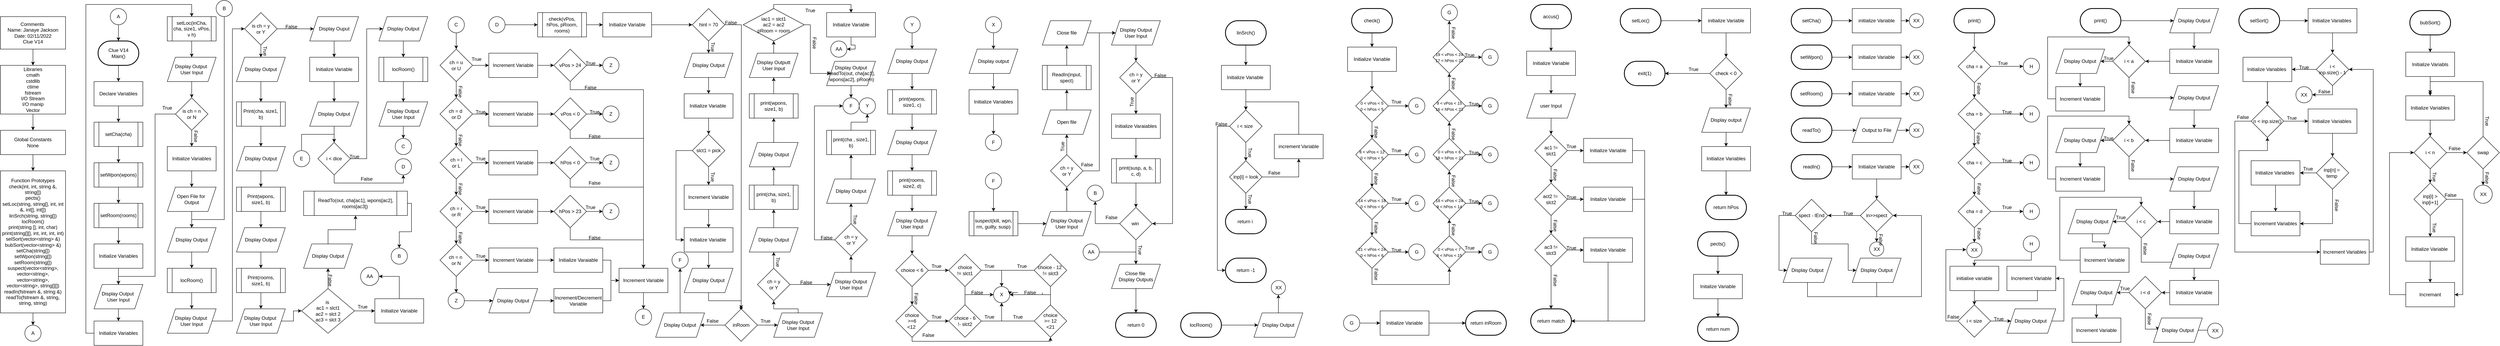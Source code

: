<mxfile version="16.5.6" type="device"><diagram id="nRG_6dgoUl1Mbn7uUgwt" name="Page-1"><mxGraphModel dx="1839" dy="674" grid="1" gridSize="10" guides="1" tooltips="1" connect="1" arrows="1" fold="1" page="1" pageScale="1" pageWidth="1100" pageHeight="850" math="0" shadow="0"><root><mxCell id="0"/><mxCell id="1" parent="0"/><mxCell id="x5CrjN8ZYPTm9MNEPB0T-11" value="" style="edgeStyle=orthogonalEdgeStyle;rounded=0;orthogonalLoop=1;jettySize=auto;html=1;" edge="1" parent="1" source="x5CrjN8ZYPTm9MNEPB0T-1" target="x5CrjN8ZYPTm9MNEPB0T-2"><mxGeometry relative="1" as="geometry"/></mxCell><mxCell id="x5CrjN8ZYPTm9MNEPB0T-1" value="Comments&amp;nbsp;&lt;br&gt;Name: Janaye Jackson&lt;br&gt;Date: 02/11/2022&lt;br&gt;Clue V14" style="rounded=0;whiteSpace=wrap;html=1;" vertex="1" parent="1"><mxGeometry x="40" y="40" width="160" height="80" as="geometry"/></mxCell><mxCell id="x5CrjN8ZYPTm9MNEPB0T-10" value="" style="edgeStyle=orthogonalEdgeStyle;rounded=0;orthogonalLoop=1;jettySize=auto;html=1;" edge="1" parent="1" source="x5CrjN8ZYPTm9MNEPB0T-2" target="x5CrjN8ZYPTm9MNEPB0T-3"><mxGeometry relative="1" as="geometry"/></mxCell><mxCell id="x5CrjN8ZYPTm9MNEPB0T-2" value="Libraries&lt;br&gt;cmath&lt;br&gt;cstdlib&lt;br&gt;ctime&lt;br&gt;fstream&lt;br&gt;I/O Stream&lt;br&gt;I/O manip&lt;br&gt;Vector" style="rounded=0;whiteSpace=wrap;html=1;" vertex="1" parent="1"><mxGeometry x="40" y="160" width="160" height="120" as="geometry"/></mxCell><mxCell id="x5CrjN8ZYPTm9MNEPB0T-8" style="edgeStyle=orthogonalEdgeStyle;rounded=0;orthogonalLoop=1;jettySize=auto;html=1;" edge="1" parent="1" source="x5CrjN8ZYPTm9MNEPB0T-3" target="x5CrjN8ZYPTm9MNEPB0T-4"><mxGeometry relative="1" as="geometry"/></mxCell><mxCell id="x5CrjN8ZYPTm9MNEPB0T-3" value="Global Constants&lt;br&gt;None" style="rounded=0;whiteSpace=wrap;html=1;" vertex="1" parent="1"><mxGeometry x="40" y="320" width="160" height="60" as="geometry"/></mxCell><mxCell id="x5CrjN8ZYPTm9MNEPB0T-7" style="edgeStyle=orthogonalEdgeStyle;rounded=0;orthogonalLoop=1;jettySize=auto;html=1;" edge="1" parent="1" source="x5CrjN8ZYPTm9MNEPB0T-4" target="x5CrjN8ZYPTm9MNEPB0T-5"><mxGeometry relative="1" as="geometry"/></mxCell><mxCell id="x5CrjN8ZYPTm9MNEPB0T-4" value="Function Prototypes&lt;br&gt;check(int, int, string &amp;amp;, string[])&lt;br&gt;pects()&lt;br&gt;setLoc(string, string[], int, int &amp;amp;, int[], int[])&lt;br&gt;linSrch(string, string[])&lt;br&gt;locRoom()&lt;br&gt;print(string [], int, char)&lt;br&gt;print(string[][], int, int, int, int)&lt;br&gt;selSort(vector&amp;lt;string&amp;gt; &amp;amp;)&lt;br&gt;bubSort(vector&amp;lt;string&amp;gt; &amp;amp;)&lt;br&gt;setCha(string[])&lt;br&gt;setWpon(string[])&lt;br&gt;setRoom(string[])&lt;br&gt;suspect(vector&amp;lt;string&amp;gt;, vector&amp;lt;string&amp;gt;, vector&amp;lt;string&amp;gt;, vector&amp;lt;string&amp;gt;, string[][])&lt;br&gt;readIn(fstream &amp;amp;, string &amp;amp;)&lt;br&gt;readTo(fstream &amp;amp;, string, string, string)" style="rounded=0;whiteSpace=wrap;html=1;" vertex="1" parent="1"><mxGeometry x="40" y="420" width="160" height="350" as="geometry"/></mxCell><mxCell id="x5CrjN8ZYPTm9MNEPB0T-5" value="A" style="ellipse;whiteSpace=wrap;html=1;aspect=fixed;" vertex="1" parent="1"><mxGeometry x="100" y="800" width="40" height="40" as="geometry"/></mxCell><mxCell id="x5CrjN8ZYPTm9MNEPB0T-24" style="edgeStyle=orthogonalEdgeStyle;rounded=0;orthogonalLoop=1;jettySize=auto;html=1;" edge="1" parent="1" source="x5CrjN8ZYPTm9MNEPB0T-6" target="x5CrjN8ZYPTm9MNEPB0T-12"><mxGeometry relative="1" as="geometry"/></mxCell><mxCell id="x5CrjN8ZYPTm9MNEPB0T-6" value="Clue V14&lt;br&gt;Main()" style="strokeWidth=2;html=1;shape=mxgraph.flowchart.terminator;whiteSpace=wrap;" vertex="1" parent="1"><mxGeometry x="280" y="100" width="100" height="60" as="geometry"/></mxCell><mxCell id="x5CrjN8ZYPTm9MNEPB0T-25" style="edgeStyle=orthogonalEdgeStyle;rounded=0;orthogonalLoop=1;jettySize=auto;html=1;" edge="1" parent="1" source="x5CrjN8ZYPTm9MNEPB0T-12" target="x5CrjN8ZYPTm9MNEPB0T-13"><mxGeometry relative="1" as="geometry"/></mxCell><mxCell id="x5CrjN8ZYPTm9MNEPB0T-12" value="Declare Variables" style="rounded=0;whiteSpace=wrap;html=1;" vertex="1" parent="1"><mxGeometry x="270" y="200" width="120" height="60" as="geometry"/></mxCell><mxCell id="x5CrjN8ZYPTm9MNEPB0T-26" style="edgeStyle=orthogonalEdgeStyle;rounded=0;orthogonalLoop=1;jettySize=auto;html=1;" edge="1" parent="1" source="x5CrjN8ZYPTm9MNEPB0T-13" target="x5CrjN8ZYPTm9MNEPB0T-14"><mxGeometry relative="1" as="geometry"/></mxCell><mxCell id="x5CrjN8ZYPTm9MNEPB0T-13" value="setCha(cha)" style="shape=process;whiteSpace=wrap;html=1;backgroundOutline=1;" vertex="1" parent="1"><mxGeometry x="270" y="300" width="120" height="60" as="geometry"/></mxCell><mxCell id="x5CrjN8ZYPTm9MNEPB0T-27" style="edgeStyle=orthogonalEdgeStyle;rounded=0;orthogonalLoop=1;jettySize=auto;html=1;" edge="1" parent="1" source="x5CrjN8ZYPTm9MNEPB0T-14" target="x5CrjN8ZYPTm9MNEPB0T-15"><mxGeometry relative="1" as="geometry"/></mxCell><mxCell id="x5CrjN8ZYPTm9MNEPB0T-14" value="setWpon(wpons)" style="shape=process;whiteSpace=wrap;html=1;backgroundOutline=1;" vertex="1" parent="1"><mxGeometry x="270" y="400" width="120" height="60" as="geometry"/></mxCell><mxCell id="x5CrjN8ZYPTm9MNEPB0T-28" style="edgeStyle=orthogonalEdgeStyle;rounded=0;orthogonalLoop=1;jettySize=auto;html=1;" edge="1" parent="1" source="x5CrjN8ZYPTm9MNEPB0T-15" target="x5CrjN8ZYPTm9MNEPB0T-19"><mxGeometry relative="1" as="geometry"/></mxCell><mxCell id="x5CrjN8ZYPTm9MNEPB0T-15" value="setRoom(rooms)" style="shape=process;whiteSpace=wrap;html=1;backgroundOutline=1;" vertex="1" parent="1"><mxGeometry x="270" y="500" width="120" height="60" as="geometry"/></mxCell><mxCell id="x5CrjN8ZYPTm9MNEPB0T-76" style="edgeStyle=orthogonalEdgeStyle;rounded=0;orthogonalLoop=1;jettySize=auto;html=1;entryX=0.5;entryY=0;entryDx=0;entryDy=0;" edge="1" parent="1" source="x5CrjN8ZYPTm9MNEPB0T-16" target="x5CrjN8ZYPTm9MNEPB0T-20"><mxGeometry relative="1" as="geometry"><Array as="points"><mxPoint x="250" y="820"/><mxPoint x="250" y="10"/><mxPoint x="510" y="10"/></Array></mxGeometry></mxCell><mxCell id="x5CrjN8ZYPTm9MNEPB0T-16" value="Initialize Variables" style="rounded=0;whiteSpace=wrap;html=1;" vertex="1" parent="1"><mxGeometry x="270" y="790" width="120" height="60" as="geometry"/></mxCell><mxCell id="x5CrjN8ZYPTm9MNEPB0T-33" style="edgeStyle=orthogonalEdgeStyle;rounded=0;orthogonalLoop=1;jettySize=auto;html=1;entryX=0.5;entryY=0;entryDx=0;entryDy=0;" edge="1" parent="1" source="x5CrjN8ZYPTm9MNEPB0T-17" target="x5CrjN8ZYPTm9MNEPB0T-18"><mxGeometry relative="1" as="geometry"><Array as="points"><mxPoint x="420" y="280"/><mxPoint x="420" y="680"/><mxPoint x="330" y="680"/></Array></mxGeometry></mxCell><mxCell id="x5CrjN8ZYPTm9MNEPB0T-62" style="edgeStyle=orthogonalEdgeStyle;rounded=0;orthogonalLoop=1;jettySize=auto;html=1;" edge="1" parent="1" source="x5CrjN8ZYPTm9MNEPB0T-17" target="x5CrjN8ZYPTm9MNEPB0T-34"><mxGeometry relative="1" as="geometry"/></mxCell><mxCell id="x5CrjN8ZYPTm9MNEPB0T-17" value="is ch = n &lt;br&gt;or N" style="rhombus;whiteSpace=wrap;html=1;" vertex="1" parent="1"><mxGeometry x="470" y="240" width="80" height="80" as="geometry"/></mxCell><mxCell id="x5CrjN8ZYPTm9MNEPB0T-30" style="edgeStyle=orthogonalEdgeStyle;rounded=0;orthogonalLoop=1;jettySize=auto;html=1;" edge="1" parent="1" source="x5CrjN8ZYPTm9MNEPB0T-18" target="x5CrjN8ZYPTm9MNEPB0T-16"><mxGeometry relative="1" as="geometry"/></mxCell><mxCell id="x5CrjN8ZYPTm9MNEPB0T-18" value="Display Output&amp;nbsp;&lt;br&gt;User Input" style="shape=parallelogram;perimeter=parallelogramPerimeter;whiteSpace=wrap;html=1;fixedSize=1;" vertex="1" parent="1"><mxGeometry x="270" y="700" width="120" height="60" as="geometry"/></mxCell><mxCell id="x5CrjN8ZYPTm9MNEPB0T-29" style="edgeStyle=orthogonalEdgeStyle;rounded=0;orthogonalLoop=1;jettySize=auto;html=1;" edge="1" parent="1" source="x5CrjN8ZYPTm9MNEPB0T-19" target="x5CrjN8ZYPTm9MNEPB0T-18"><mxGeometry relative="1" as="geometry"/></mxCell><mxCell id="x5CrjN8ZYPTm9MNEPB0T-19" value="Initialize Variables" style="rounded=0;whiteSpace=wrap;html=1;" vertex="1" parent="1"><mxGeometry x="270" y="600" width="120" height="60" as="geometry"/></mxCell><mxCell id="x5CrjN8ZYPTm9MNEPB0T-31" style="edgeStyle=orthogonalEdgeStyle;rounded=0;orthogonalLoop=1;jettySize=auto;html=1;" edge="1" parent="1" source="x5CrjN8ZYPTm9MNEPB0T-20" target="x5CrjN8ZYPTm9MNEPB0T-21"><mxGeometry relative="1" as="geometry"/></mxCell><mxCell id="x5CrjN8ZYPTm9MNEPB0T-20" value="setLoc(inCha, cha, size1, vPos, v h)" style="shape=process;whiteSpace=wrap;html=1;backgroundOutline=1;" vertex="1" parent="1"><mxGeometry x="450" y="40" width="120" height="60" as="geometry"/></mxCell><mxCell id="x5CrjN8ZYPTm9MNEPB0T-32" style="edgeStyle=orthogonalEdgeStyle;rounded=0;orthogonalLoop=1;jettySize=auto;html=1;" edge="1" parent="1" source="x5CrjN8ZYPTm9MNEPB0T-21" target="x5CrjN8ZYPTm9MNEPB0T-17"><mxGeometry relative="1" as="geometry"/></mxCell><mxCell id="x5CrjN8ZYPTm9MNEPB0T-21" value="Display Output&amp;nbsp;&lt;br&gt;User Input" style="shape=parallelogram;perimeter=parallelogramPerimeter;whiteSpace=wrap;html=1;fixedSize=1;" vertex="1" parent="1"><mxGeometry x="450" y="140" width="120" height="60" as="geometry"/></mxCell><mxCell id="x5CrjN8ZYPTm9MNEPB0T-23" style="edgeStyle=orthogonalEdgeStyle;rounded=0;orthogonalLoop=1;jettySize=auto;html=1;" edge="1" parent="1" source="x5CrjN8ZYPTm9MNEPB0T-22" target="x5CrjN8ZYPTm9MNEPB0T-6"><mxGeometry relative="1" as="geometry"/></mxCell><mxCell id="x5CrjN8ZYPTm9MNEPB0T-22" value="A" style="ellipse;whiteSpace=wrap;html=1;aspect=fixed;" vertex="1" parent="1"><mxGeometry x="310" y="20" width="40" height="40" as="geometry"/></mxCell><mxCell id="x5CrjN8ZYPTm9MNEPB0T-63" style="edgeStyle=orthogonalEdgeStyle;rounded=0;orthogonalLoop=1;jettySize=auto;html=1;" edge="1" parent="1" source="x5CrjN8ZYPTm9MNEPB0T-34" target="x5CrjN8ZYPTm9MNEPB0T-35"><mxGeometry relative="1" as="geometry"/></mxCell><mxCell id="x5CrjN8ZYPTm9MNEPB0T-34" value="Initialize Variables" style="rounded=0;whiteSpace=wrap;html=1;" vertex="1" parent="1"><mxGeometry x="450" y="360" width="120" height="60" as="geometry"/></mxCell><mxCell id="x5CrjN8ZYPTm9MNEPB0T-64" style="edgeStyle=orthogonalEdgeStyle;rounded=0;orthogonalLoop=1;jettySize=auto;html=1;" edge="1" parent="1" source="x5CrjN8ZYPTm9MNEPB0T-35" target="x5CrjN8ZYPTm9MNEPB0T-36"><mxGeometry relative="1" as="geometry"/></mxCell><mxCell id="x5CrjN8ZYPTm9MNEPB0T-35" value="Open File for&amp;nbsp;&lt;br&gt;Output" style="shape=parallelogram;perimeter=parallelogramPerimeter;whiteSpace=wrap;html=1;fixedSize=1;" vertex="1" parent="1"><mxGeometry x="450" y="460" width="120" height="60" as="geometry"/></mxCell><mxCell id="x5CrjN8ZYPTm9MNEPB0T-65" style="edgeStyle=orthogonalEdgeStyle;rounded=0;orthogonalLoop=1;jettySize=auto;html=1;" edge="1" parent="1" source="x5CrjN8ZYPTm9MNEPB0T-36" target="x5CrjN8ZYPTm9MNEPB0T-37"><mxGeometry relative="1" as="geometry"/></mxCell><mxCell id="x5CrjN8ZYPTm9MNEPB0T-36" value="Display Output" style="shape=parallelogram;perimeter=parallelogramPerimeter;whiteSpace=wrap;html=1;fixedSize=1;" vertex="1" parent="1"><mxGeometry x="450" y="560" width="120" height="60" as="geometry"/></mxCell><mxCell id="x5CrjN8ZYPTm9MNEPB0T-66" style="edgeStyle=orthogonalEdgeStyle;rounded=0;orthogonalLoop=1;jettySize=auto;html=1;" edge="1" parent="1" source="x5CrjN8ZYPTm9MNEPB0T-37" target="x5CrjN8ZYPTm9MNEPB0T-38"><mxGeometry relative="1" as="geometry"/></mxCell><mxCell id="x5CrjN8ZYPTm9MNEPB0T-37" value="locRoom()" style="shape=process;whiteSpace=wrap;html=1;backgroundOutline=1;" vertex="1" parent="1"><mxGeometry x="450" y="660" width="120" height="60" as="geometry"/></mxCell><mxCell id="x5CrjN8ZYPTm9MNEPB0T-77" style="edgeStyle=orthogonalEdgeStyle;rounded=0;orthogonalLoop=1;jettySize=auto;html=1;entryX=0;entryY=0.5;entryDx=0;entryDy=0;" edge="1" parent="1" source="x5CrjN8ZYPTm9MNEPB0T-38" target="x5CrjN8ZYPTm9MNEPB0T-39"><mxGeometry relative="1" as="geometry"><Array as="points"><mxPoint x="610" y="790"/><mxPoint x="610" y="70"/></Array></mxGeometry></mxCell><mxCell id="x5CrjN8ZYPTm9MNEPB0T-38" value="Display Output&amp;nbsp;&lt;br&gt;User Input" style="shape=parallelogram;perimeter=parallelogramPerimeter;whiteSpace=wrap;html=1;fixedSize=1;" vertex="1" parent="1"><mxGeometry x="450" y="760" width="120" height="60" as="geometry"/></mxCell><mxCell id="x5CrjN8ZYPTm9MNEPB0T-67" style="edgeStyle=orthogonalEdgeStyle;rounded=0;orthogonalLoop=1;jettySize=auto;html=1;" edge="1" parent="1" source="x5CrjN8ZYPTm9MNEPB0T-39" target="x5CrjN8ZYPTm9MNEPB0T-40"><mxGeometry relative="1" as="geometry"/></mxCell><mxCell id="x5CrjN8ZYPTm9MNEPB0T-78" style="edgeStyle=orthogonalEdgeStyle;rounded=0;orthogonalLoop=1;jettySize=auto;html=1;entryX=0;entryY=0.5;entryDx=0;entryDy=0;" edge="1" parent="1" source="x5CrjN8ZYPTm9MNEPB0T-39" target="x5CrjN8ZYPTm9MNEPB0T-57"><mxGeometry relative="1" as="geometry"/></mxCell><mxCell id="x5CrjN8ZYPTm9MNEPB0T-39" value="is ch = y &lt;br&gt;or Y" style="rhombus;whiteSpace=wrap;html=1;" vertex="1" parent="1"><mxGeometry x="640" y="30" width="80" height="80" as="geometry"/></mxCell><mxCell id="x5CrjN8ZYPTm9MNEPB0T-68" style="edgeStyle=orthogonalEdgeStyle;rounded=0;orthogonalLoop=1;jettySize=auto;html=1;" edge="1" parent="1" source="x5CrjN8ZYPTm9MNEPB0T-40" target="x5CrjN8ZYPTm9MNEPB0T-41"><mxGeometry relative="1" as="geometry"/></mxCell><mxCell id="x5CrjN8ZYPTm9MNEPB0T-40" value="Display Output" style="shape=parallelogram;perimeter=parallelogramPerimeter;whiteSpace=wrap;html=1;fixedSize=1;" vertex="1" parent="1"><mxGeometry x="620" y="140" width="120" height="60" as="geometry"/></mxCell><mxCell id="x5CrjN8ZYPTm9MNEPB0T-69" style="edgeStyle=orthogonalEdgeStyle;rounded=0;orthogonalLoop=1;jettySize=auto;html=1;" edge="1" parent="1" source="x5CrjN8ZYPTm9MNEPB0T-41" target="x5CrjN8ZYPTm9MNEPB0T-42"><mxGeometry relative="1" as="geometry"/></mxCell><mxCell id="x5CrjN8ZYPTm9MNEPB0T-41" value="Print(cha, size1, b)" style="shape=process;whiteSpace=wrap;html=1;backgroundOutline=1;" vertex="1" parent="1"><mxGeometry x="620" y="250" width="120" height="60" as="geometry"/></mxCell><mxCell id="x5CrjN8ZYPTm9MNEPB0T-70" value="" style="edgeStyle=orthogonalEdgeStyle;rounded=0;orthogonalLoop=1;jettySize=auto;html=1;" edge="1" parent="1" source="x5CrjN8ZYPTm9MNEPB0T-42" target="x5CrjN8ZYPTm9MNEPB0T-43"><mxGeometry relative="1" as="geometry"/></mxCell><mxCell id="x5CrjN8ZYPTm9MNEPB0T-42" value="Display Output" style="shape=parallelogram;perimeter=parallelogramPerimeter;whiteSpace=wrap;html=1;fixedSize=1;" vertex="1" parent="1"><mxGeometry x="620" y="360" width="120" height="60" as="geometry"/></mxCell><mxCell id="x5CrjN8ZYPTm9MNEPB0T-71" value="" style="edgeStyle=orthogonalEdgeStyle;rounded=0;orthogonalLoop=1;jettySize=auto;html=1;" edge="1" parent="1" source="x5CrjN8ZYPTm9MNEPB0T-43" target="x5CrjN8ZYPTm9MNEPB0T-44"><mxGeometry relative="1" as="geometry"/></mxCell><mxCell id="x5CrjN8ZYPTm9MNEPB0T-43" value="Print(wpons, size1, b)" style="shape=process;whiteSpace=wrap;html=1;backgroundOutline=1;" vertex="1" parent="1"><mxGeometry x="620" y="460" width="120" height="60" as="geometry"/></mxCell><mxCell id="x5CrjN8ZYPTm9MNEPB0T-72" value="" style="edgeStyle=orthogonalEdgeStyle;rounded=0;orthogonalLoop=1;jettySize=auto;html=1;" edge="1" parent="1" source="x5CrjN8ZYPTm9MNEPB0T-44" target="x5CrjN8ZYPTm9MNEPB0T-45"><mxGeometry relative="1" as="geometry"/></mxCell><mxCell id="x5CrjN8ZYPTm9MNEPB0T-44" value="Display Output" style="shape=parallelogram;perimeter=parallelogramPerimeter;whiteSpace=wrap;html=1;fixedSize=1;" vertex="1" parent="1"><mxGeometry x="620" y="560" width="120" height="60" as="geometry"/></mxCell><mxCell id="x5CrjN8ZYPTm9MNEPB0T-73" value="" style="edgeStyle=orthogonalEdgeStyle;rounded=0;orthogonalLoop=1;jettySize=auto;html=1;" edge="1" parent="1" source="x5CrjN8ZYPTm9MNEPB0T-45" target="x5CrjN8ZYPTm9MNEPB0T-46"><mxGeometry relative="1" as="geometry"/></mxCell><mxCell id="x5CrjN8ZYPTm9MNEPB0T-45" value="Print(rooms, size1, b)" style="shape=process;whiteSpace=wrap;html=1;backgroundOutline=1;" vertex="1" parent="1"><mxGeometry x="620" y="660" width="120" height="60" as="geometry"/></mxCell><mxCell id="x5CrjN8ZYPTm9MNEPB0T-75" style="edgeStyle=orthogonalEdgeStyle;rounded=0;orthogonalLoop=1;jettySize=auto;html=1;entryX=0;entryY=0.5;entryDx=0;entryDy=0;" edge="1" parent="1" source="x5CrjN8ZYPTm9MNEPB0T-46" target="x5CrjN8ZYPTm9MNEPB0T-47"><mxGeometry relative="1" as="geometry"/></mxCell><mxCell id="x5CrjN8ZYPTm9MNEPB0T-46" value="Display Output&amp;nbsp;&lt;br&gt;User Input" style="shape=parallelogram;perimeter=parallelogramPerimeter;whiteSpace=wrap;html=1;fixedSize=1;" vertex="1" parent="1"><mxGeometry x="620" y="760" width="120" height="60" as="geometry"/></mxCell><mxCell id="x5CrjN8ZYPTm9MNEPB0T-53" style="edgeStyle=orthogonalEdgeStyle;rounded=0;orthogonalLoop=1;jettySize=auto;html=1;" edge="1" parent="1" source="x5CrjN8ZYPTm9MNEPB0T-47" target="x5CrjN8ZYPTm9MNEPB0T-49"><mxGeometry relative="1" as="geometry"/></mxCell><mxCell id="x5CrjN8ZYPTm9MNEPB0T-54" value="" style="edgeStyle=orthogonalEdgeStyle;rounded=0;orthogonalLoop=1;jettySize=auto;html=1;" edge="1" parent="1" source="x5CrjN8ZYPTm9MNEPB0T-47" target="x5CrjN8ZYPTm9MNEPB0T-51"><mxGeometry relative="1" as="geometry"/></mxCell><mxCell id="x5CrjN8ZYPTm9MNEPB0T-47" value="is&amp;nbsp;&lt;br&gt;ac1 = slct1&lt;br&gt;ac2 = slct 2&lt;br&gt;ac3 = slct 3" style="rhombus;whiteSpace=wrap;html=1;" vertex="1" parent="1"><mxGeometry x="780" y="710" width="130" height="110" as="geometry"/></mxCell><mxCell id="x5CrjN8ZYPTm9MNEPB0T-48" value="B" style="ellipse;whiteSpace=wrap;html=1;aspect=fixed;" vertex="1" parent="1"><mxGeometry x="1000" y="610" width="40" height="40" as="geometry"/></mxCell><mxCell id="eohyMNliZgMVtR99TDb--210" style="edgeStyle=orthogonalEdgeStyle;rounded=0;orthogonalLoop=1;jettySize=auto;html=1;entryX=1;entryY=0.5;entryDx=0;entryDy=0;" edge="1" parent="1" source="x5CrjN8ZYPTm9MNEPB0T-49" target="eohyMNliZgMVtR99TDb--209"><mxGeometry relative="1" as="geometry"/></mxCell><mxCell id="x5CrjN8ZYPTm9MNEPB0T-49" value="Initialize Variable" style="rounded=0;whiteSpace=wrap;html=1;" vertex="1" parent="1"><mxGeometry x="960" y="735" width="120" height="60" as="geometry"/></mxCell><mxCell id="x5CrjN8ZYPTm9MNEPB0T-56" style="edgeStyle=orthogonalEdgeStyle;rounded=0;orthogonalLoop=1;jettySize=auto;html=1;entryX=0.5;entryY=1;entryDx=0;entryDy=0;" edge="1" parent="1" source="x5CrjN8ZYPTm9MNEPB0T-51" target="x5CrjN8ZYPTm9MNEPB0T-52"><mxGeometry relative="1" as="geometry"/></mxCell><mxCell id="x5CrjN8ZYPTm9MNEPB0T-51" value="Display Output" style="shape=parallelogram;perimeter=parallelogramPerimeter;whiteSpace=wrap;html=1;fixedSize=1;" vertex="1" parent="1"><mxGeometry x="785" y="600" width="120" height="60" as="geometry"/></mxCell><mxCell id="x5CrjN8ZYPTm9MNEPB0T-61" style="edgeStyle=orthogonalEdgeStyle;rounded=0;orthogonalLoop=1;jettySize=auto;html=1;" edge="1" parent="1" source="x5CrjN8ZYPTm9MNEPB0T-52" target="x5CrjN8ZYPTm9MNEPB0T-48"><mxGeometry relative="1" as="geometry"><Array as="points"><mxPoint x="1050" y="500"/><mxPoint x="1050" y="570"/><mxPoint x="1020" y="570"/></Array></mxGeometry></mxCell><mxCell id="x5CrjN8ZYPTm9MNEPB0T-52" value="ReadTo(out, cha[ac1], wpons[ac2], rooms[ac3])&amp;nbsp;" style="shape=process;whiteSpace=wrap;html=1;backgroundOutline=1;" vertex="1" parent="1"><mxGeometry x="785" y="470" width="255" height="60" as="geometry"/></mxCell><mxCell id="x5CrjN8ZYPTm9MNEPB0T-79" style="edgeStyle=orthogonalEdgeStyle;rounded=0;orthogonalLoop=1;jettySize=auto;html=1;" edge="1" parent="1" source="x5CrjN8ZYPTm9MNEPB0T-57" target="x5CrjN8ZYPTm9MNEPB0T-58"><mxGeometry relative="1" as="geometry"/></mxCell><mxCell id="x5CrjN8ZYPTm9MNEPB0T-57" value="Display Ouput" style="shape=parallelogram;perimeter=parallelogramPerimeter;whiteSpace=wrap;html=1;fixedSize=1;" vertex="1" parent="1"><mxGeometry x="800" y="40" width="120" height="60" as="geometry"/></mxCell><mxCell id="x5CrjN8ZYPTm9MNEPB0T-80" style="edgeStyle=orthogonalEdgeStyle;rounded=0;orthogonalLoop=1;jettySize=auto;html=1;" edge="1" parent="1" source="x5CrjN8ZYPTm9MNEPB0T-58" target="x5CrjN8ZYPTm9MNEPB0T-59"><mxGeometry relative="1" as="geometry"/></mxCell><mxCell id="x5CrjN8ZYPTm9MNEPB0T-58" value="Initialize Variable" style="rounded=0;whiteSpace=wrap;html=1;" vertex="1" parent="1"><mxGeometry x="800" y="140" width="120" height="60" as="geometry"/></mxCell><mxCell id="x5CrjN8ZYPTm9MNEPB0T-100" style="edgeStyle=orthogonalEdgeStyle;rounded=0;orthogonalLoop=1;jettySize=auto;html=1;" edge="1" parent="1" source="x5CrjN8ZYPTm9MNEPB0T-59" target="x5CrjN8ZYPTm9MNEPB0T-90"><mxGeometry relative="1" as="geometry"/></mxCell><mxCell id="x5CrjN8ZYPTm9MNEPB0T-59" value="Display Output" style="shape=parallelogram;perimeter=parallelogramPerimeter;whiteSpace=wrap;html=1;fixedSize=1;" vertex="1" parent="1"><mxGeometry x="800" y="250" width="120" height="60" as="geometry"/></mxCell><mxCell id="x5CrjN8ZYPTm9MNEPB0T-81" value="True" style="text;html=1;strokeColor=none;fillColor=none;align=center;verticalAlign=middle;whiteSpace=wrap;rounded=0;" vertex="1" parent="1"><mxGeometry x="420" y="250" width="60" height="30" as="geometry"/></mxCell><mxCell id="x5CrjN8ZYPTm9MNEPB0T-82" value="False" style="text;html=1;strokeColor=none;fillColor=none;align=center;verticalAlign=middle;whiteSpace=wrap;rounded=0;rotation=90;" vertex="1" parent="1"><mxGeometry x="490" y="320" width="60" height="30" as="geometry"/></mxCell><mxCell id="x5CrjN8ZYPTm9MNEPB0T-84" value="False" style="text;html=1;strokeColor=none;fillColor=none;align=center;verticalAlign=middle;whiteSpace=wrap;rounded=0;" vertex="1" parent="1"><mxGeometry x="725" y="50" width="60" height="30" as="geometry"/></mxCell><mxCell id="x5CrjN8ZYPTm9MNEPB0T-85" value="True" style="text;html=1;strokeColor=none;fillColor=none;align=center;verticalAlign=middle;whiteSpace=wrap;rounded=0;rotation=90;" vertex="1" parent="1"><mxGeometry x="660" y="110" width="60" height="30" as="geometry"/></mxCell><mxCell id="x5CrjN8ZYPTm9MNEPB0T-86" value="True" style="text;html=1;strokeColor=none;fillColor=none;align=center;verticalAlign=middle;whiteSpace=wrap;rounded=0;" vertex="1" parent="1"><mxGeometry x="900" y="740" width="60" height="30" as="geometry"/></mxCell><mxCell id="x5CrjN8ZYPTm9MNEPB0T-87" value="False" style="text;html=1;strokeColor=none;fillColor=none;align=center;verticalAlign=middle;whiteSpace=wrap;rounded=0;rotation=90;" vertex="1" parent="1"><mxGeometry x="820" y="675" width="60" height="30" as="geometry"/></mxCell><mxCell id="x5CrjN8ZYPTm9MNEPB0T-89" style="edgeStyle=orthogonalEdgeStyle;rounded=0;orthogonalLoop=1;jettySize=auto;html=1;entryX=0.5;entryY=0;entryDx=0;entryDy=0;" edge="1" parent="1" source="x5CrjN8ZYPTm9MNEPB0T-88" target="x5CrjN8ZYPTm9MNEPB0T-36"><mxGeometry relative="1" as="geometry"><Array as="points"><mxPoint x="590" y="540"/><mxPoint x="510" y="540"/></Array></mxGeometry></mxCell><mxCell id="x5CrjN8ZYPTm9MNEPB0T-88" value="B" style="ellipse;whiteSpace=wrap;html=1;aspect=fixed;" vertex="1" parent="1"><mxGeometry x="570" width="40" height="40" as="geometry"/></mxCell><mxCell id="x5CrjN8ZYPTm9MNEPB0T-101" style="edgeStyle=orthogonalEdgeStyle;rounded=0;orthogonalLoop=1;jettySize=auto;html=1;entryX=0;entryY=0.5;entryDx=0;entryDy=0;" edge="1" parent="1" source="x5CrjN8ZYPTm9MNEPB0T-90" target="x5CrjN8ZYPTm9MNEPB0T-94"><mxGeometry relative="1" as="geometry"><Array as="points"><mxPoint x="940" y="390"/><mxPoint x="940" y="70"/></Array></mxGeometry></mxCell><mxCell id="eohyMNliZgMVtR99TDb--72" style="edgeStyle=orthogonalEdgeStyle;rounded=0;orthogonalLoop=1;jettySize=auto;html=1;entryX=0.5;entryY=1;entryDx=0;entryDy=0;" edge="1" parent="1" source="x5CrjN8ZYPTm9MNEPB0T-90" target="eohyMNliZgMVtR99TDb--71"><mxGeometry relative="1" as="geometry"><Array as="points"><mxPoint x="860" y="450"/><mxPoint x="1030" y="450"/></Array></mxGeometry></mxCell><mxCell id="x5CrjN8ZYPTm9MNEPB0T-90" value="i &amp;lt; dice" style="rhombus;whiteSpace=wrap;html=1;" vertex="1" parent="1"><mxGeometry x="820" y="350" width="80" height="80" as="geometry"/></mxCell><mxCell id="x5CrjN8ZYPTm9MNEPB0T-91" value="C" style="ellipse;whiteSpace=wrap;html=1;aspect=fixed;" vertex="1" parent="1"><mxGeometry x="1010" y="340" width="40" height="40" as="geometry"/></mxCell><mxCell id="x5CrjN8ZYPTm9MNEPB0T-99" style="edgeStyle=orthogonalEdgeStyle;rounded=0;orthogonalLoop=1;jettySize=auto;html=1;" edge="1" parent="1" source="x5CrjN8ZYPTm9MNEPB0T-94" target="x5CrjN8ZYPTm9MNEPB0T-95"><mxGeometry relative="1" as="geometry"/></mxCell><mxCell id="x5CrjN8ZYPTm9MNEPB0T-94" value="Display Output" style="shape=parallelogram;perimeter=parallelogramPerimeter;whiteSpace=wrap;html=1;fixedSize=1;" vertex="1" parent="1"><mxGeometry x="970" y="40" width="120" height="60" as="geometry"/></mxCell><mxCell id="x5CrjN8ZYPTm9MNEPB0T-98" style="edgeStyle=orthogonalEdgeStyle;rounded=0;orthogonalLoop=1;jettySize=auto;html=1;" edge="1" parent="1" source="x5CrjN8ZYPTm9MNEPB0T-95" target="x5CrjN8ZYPTm9MNEPB0T-96"><mxGeometry relative="1" as="geometry"/></mxCell><mxCell id="x5CrjN8ZYPTm9MNEPB0T-95" value="locRoom()" style="shape=process;whiteSpace=wrap;html=1;backgroundOutline=1;" vertex="1" parent="1"><mxGeometry x="970" y="140" width="120" height="60" as="geometry"/></mxCell><mxCell id="x5CrjN8ZYPTm9MNEPB0T-97" style="edgeStyle=orthogonalEdgeStyle;rounded=0;orthogonalLoop=1;jettySize=auto;html=1;entryX=0.5;entryY=0;entryDx=0;entryDy=0;" edge="1" parent="1" source="x5CrjN8ZYPTm9MNEPB0T-96" target="x5CrjN8ZYPTm9MNEPB0T-91"><mxGeometry relative="1" as="geometry"/></mxCell><mxCell id="x5CrjN8ZYPTm9MNEPB0T-96" value="Display Output&lt;br&gt;User Input" style="shape=parallelogram;perimeter=parallelogramPerimeter;whiteSpace=wrap;html=1;fixedSize=1;" vertex="1" parent="1"><mxGeometry x="970" y="250" width="120" height="60" as="geometry"/></mxCell><mxCell id="x5CrjN8ZYPTm9MNEPB0T-102" value="False" style="text;html=1;strokeColor=none;fillColor=none;align=center;verticalAlign=middle;whiteSpace=wrap;rounded=0;" vertex="1" parent="1"><mxGeometry x="910" y="425" width="60" height="30" as="geometry"/></mxCell><mxCell id="x5CrjN8ZYPTm9MNEPB0T-103" value="True" style="text;html=1;strokeColor=none;fillColor=none;align=center;verticalAlign=middle;whiteSpace=wrap;rounded=0;" vertex="1" parent="1"><mxGeometry x="880" y="370" width="60" height="30" as="geometry"/></mxCell><mxCell id="eohyMNliZgMVtR99TDb--43" value="" style="edgeStyle=orthogonalEdgeStyle;rounded=0;orthogonalLoop=1;jettySize=auto;html=1;" edge="1" parent="1" source="eohyMNliZgMVtR99TDb--1" target="eohyMNliZgMVtR99TDb--2"><mxGeometry relative="1" as="geometry"/></mxCell><mxCell id="eohyMNliZgMVtR99TDb--1" value="C" style="ellipse;whiteSpace=wrap;html=1;aspect=fixed;" vertex="1" parent="1"><mxGeometry x="1140" y="40" width="40" height="40" as="geometry"/></mxCell><mxCell id="eohyMNliZgMVtR99TDb--41" value="" style="edgeStyle=orthogonalEdgeStyle;rounded=0;orthogonalLoop=1;jettySize=auto;html=1;" edge="1" parent="1" source="eohyMNliZgMVtR99TDb--2" target="eohyMNliZgMVtR99TDb--3"><mxGeometry relative="1" as="geometry"/></mxCell><mxCell id="eohyMNliZgMVtR99TDb--50" value="" style="edgeStyle=orthogonalEdgeStyle;rounded=0;orthogonalLoop=1;jettySize=auto;html=1;" edge="1" parent="1" source="eohyMNliZgMVtR99TDb--2" target="eohyMNliZgMVtR99TDb--13"><mxGeometry relative="1" as="geometry"/></mxCell><mxCell id="eohyMNliZgMVtR99TDb--2" value="ch = u&lt;br&gt;or U" style="rhombus;whiteSpace=wrap;html=1;" vertex="1" parent="1"><mxGeometry x="1120" y="120" width="80" height="80" as="geometry"/></mxCell><mxCell id="eohyMNliZgMVtR99TDb--42" value="" style="edgeStyle=orthogonalEdgeStyle;rounded=0;orthogonalLoop=1;jettySize=auto;html=1;" edge="1" parent="1" source="eohyMNliZgMVtR99TDb--3" target="eohyMNliZgMVtR99TDb--4"><mxGeometry relative="1" as="geometry"/></mxCell><mxCell id="eohyMNliZgMVtR99TDb--51" value="" style="edgeStyle=orthogonalEdgeStyle;rounded=0;orthogonalLoop=1;jettySize=auto;html=1;" edge="1" parent="1" source="eohyMNliZgMVtR99TDb--3" target="eohyMNliZgMVtR99TDb--30"><mxGeometry relative="1" as="geometry"/></mxCell><mxCell id="eohyMNliZgMVtR99TDb--3" value="ch = d&amp;nbsp;&lt;br&gt;or D" style="rhombus;whiteSpace=wrap;html=1;" vertex="1" parent="1"><mxGeometry x="1120" y="240" width="80" height="80" as="geometry"/></mxCell><mxCell id="eohyMNliZgMVtR99TDb--40" value="" style="edgeStyle=orthogonalEdgeStyle;rounded=0;orthogonalLoop=1;jettySize=auto;html=1;" edge="1" parent="1" source="eohyMNliZgMVtR99TDb--4" target="eohyMNliZgMVtR99TDb--5"><mxGeometry relative="1" as="geometry"/></mxCell><mxCell id="eohyMNliZgMVtR99TDb--52" value="" style="edgeStyle=orthogonalEdgeStyle;rounded=0;orthogonalLoop=1;jettySize=auto;html=1;" edge="1" parent="1" source="eohyMNliZgMVtR99TDb--4" target="eohyMNliZgMVtR99TDb--27"><mxGeometry relative="1" as="geometry"/></mxCell><mxCell id="eohyMNliZgMVtR99TDb--4" value="ch = l&lt;br&gt;or L" style="rhombus;whiteSpace=wrap;html=1;" vertex="1" parent="1"><mxGeometry x="1120" y="360" width="80" height="80" as="geometry"/></mxCell><mxCell id="eohyMNliZgMVtR99TDb--39" value="" style="edgeStyle=orthogonalEdgeStyle;rounded=0;orthogonalLoop=1;jettySize=auto;html=1;" edge="1" parent="1" source="eohyMNliZgMVtR99TDb--5" target="eohyMNliZgMVtR99TDb--6"><mxGeometry relative="1" as="geometry"/></mxCell><mxCell id="eohyMNliZgMVtR99TDb--53" value="" style="edgeStyle=orthogonalEdgeStyle;rounded=0;orthogonalLoop=1;jettySize=auto;html=1;" edge="1" parent="1" source="eohyMNliZgMVtR99TDb--5" target="eohyMNliZgMVtR99TDb--28"><mxGeometry relative="1" as="geometry"/></mxCell><mxCell id="eohyMNliZgMVtR99TDb--5" value="ch = r&lt;br&gt;or R" style="rhombus;whiteSpace=wrap;html=1;" vertex="1" parent="1"><mxGeometry x="1120" y="480" width="80" height="80" as="geometry"/></mxCell><mxCell id="eohyMNliZgMVtR99TDb--38" value="" style="edgeStyle=orthogonalEdgeStyle;rounded=0;orthogonalLoop=1;jettySize=auto;html=1;" edge="1" parent="1" source="eohyMNliZgMVtR99TDb--6" target="eohyMNliZgMVtR99TDb--35"><mxGeometry relative="1" as="geometry"/></mxCell><mxCell id="eohyMNliZgMVtR99TDb--54" value="" style="edgeStyle=orthogonalEdgeStyle;rounded=0;orthogonalLoop=1;jettySize=auto;html=1;" edge="1" parent="1" source="eohyMNliZgMVtR99TDb--6" target="eohyMNliZgMVtR99TDb--29"><mxGeometry relative="1" as="geometry"/></mxCell><mxCell id="eohyMNliZgMVtR99TDb--6" value="ch = n&amp;nbsp;&lt;br&gt;or N" style="rhombus;whiteSpace=wrap;html=1;" vertex="1" parent="1"><mxGeometry x="1120" y="600" width="80" height="80" as="geometry"/></mxCell><mxCell id="eohyMNliZgMVtR99TDb--44" value="" style="edgeStyle=orthogonalEdgeStyle;rounded=0;orthogonalLoop=1;jettySize=auto;html=1;" edge="1" parent="1" source="eohyMNliZgMVtR99TDb--8" target="eohyMNliZgMVtR99TDb--12"><mxGeometry relative="1" as="geometry"/></mxCell><mxCell id="eohyMNliZgMVtR99TDb--8" value="Display Output" style="shape=parallelogram;perimeter=parallelogramPerimeter;whiteSpace=wrap;html=1;fixedSize=1;" vertex="1" parent="1"><mxGeometry x="1240" y="710" width="120" height="60" as="geometry"/></mxCell><mxCell id="eohyMNliZgMVtR99TDb--10" style="edgeStyle=orthogonalEdgeStyle;rounded=0;orthogonalLoop=1;jettySize=auto;html=1;" edge="1" parent="1" source="eohyMNliZgMVtR99TDb--9" target="x5CrjN8ZYPTm9MNEPB0T-90"><mxGeometry relative="1" as="geometry"><Array as="points"><mxPoint x="860" y="330"/></Array></mxGeometry></mxCell><mxCell id="eohyMNliZgMVtR99TDb--9" value="E" style="ellipse;whiteSpace=wrap;html=1;aspect=fixed;" vertex="1" parent="1"><mxGeometry x="760" y="370" width="40" height="40" as="geometry"/></mxCell><mxCell id="eohyMNliZgMVtR99TDb--73" style="edgeStyle=orthogonalEdgeStyle;rounded=0;orthogonalLoop=1;jettySize=auto;html=1;entryX=0;entryY=0.5;entryDx=0;entryDy=0;" edge="1" parent="1" source="eohyMNliZgMVtR99TDb--12" target="eohyMNliZgMVtR99TDb--55"><mxGeometry relative="1" as="geometry"/></mxCell><mxCell id="eohyMNliZgMVtR99TDb--12" value="Increment/Decrement Variable" style="rounded=0;whiteSpace=wrap;html=1;" vertex="1" parent="1"><mxGeometry x="1400" y="710" width="120" height="60" as="geometry"/></mxCell><mxCell id="eohyMNliZgMVtR99TDb--49" value="" style="edgeStyle=orthogonalEdgeStyle;rounded=0;orthogonalLoop=1;jettySize=auto;html=1;" edge="1" parent="1" source="eohyMNliZgMVtR99TDb--13" target="eohyMNliZgMVtR99TDb--14"><mxGeometry relative="1" as="geometry"/></mxCell><mxCell id="eohyMNliZgMVtR99TDb--13" value="Increment Variable" style="rounded=0;whiteSpace=wrap;html=1;" vertex="1" parent="1"><mxGeometry x="1240" y="130" width="120" height="60" as="geometry"/></mxCell><mxCell id="eohyMNliZgMVtR99TDb--58" style="edgeStyle=orthogonalEdgeStyle;rounded=0;orthogonalLoop=1;jettySize=auto;html=1;" edge="1" parent="1" source="eohyMNliZgMVtR99TDb--14" target="eohyMNliZgMVtR99TDb--57"><mxGeometry relative="1" as="geometry"/></mxCell><mxCell id="eohyMNliZgMVtR99TDb--66" style="edgeStyle=orthogonalEdgeStyle;rounded=0;orthogonalLoop=1;jettySize=auto;html=1;entryX=0.5;entryY=0;entryDx=0;entryDy=0;" edge="1" parent="1" source="eohyMNliZgMVtR99TDb--14" target="eohyMNliZgMVtR99TDb--55"><mxGeometry relative="1" as="geometry"><Array as="points"><mxPoint x="1440" y="220"/><mxPoint x="1620" y="220"/></Array></mxGeometry></mxCell><mxCell id="eohyMNliZgMVtR99TDb--14" value="vPos &amp;gt; 24" style="rhombus;whiteSpace=wrap;html=1;" vertex="1" parent="1"><mxGeometry x="1400" y="120" width="80" height="80" as="geometry"/></mxCell><mxCell id="eohyMNliZgMVtR99TDb--47" value="" style="edgeStyle=orthogonalEdgeStyle;rounded=0;orthogonalLoop=1;jettySize=auto;html=1;" edge="1" parent="1" source="eohyMNliZgMVtR99TDb--27" target="eohyMNliZgMVtR99TDb--32"><mxGeometry relative="1" as="geometry"/></mxCell><mxCell id="eohyMNliZgMVtR99TDb--27" value="Increment Variable" style="rounded=0;whiteSpace=wrap;html=1;" vertex="1" parent="1"><mxGeometry x="1240" y="370" width="120" height="60" as="geometry"/></mxCell><mxCell id="eohyMNliZgMVtR99TDb--46" value="" style="edgeStyle=orthogonalEdgeStyle;rounded=0;orthogonalLoop=1;jettySize=auto;html=1;" edge="1" parent="1" source="eohyMNliZgMVtR99TDb--28" target="eohyMNliZgMVtR99TDb--33"><mxGeometry relative="1" as="geometry"/></mxCell><mxCell id="eohyMNliZgMVtR99TDb--28" value="Increment Variable" style="rounded=0;whiteSpace=wrap;html=1;" vertex="1" parent="1"><mxGeometry x="1240" y="490" width="120" height="60" as="geometry"/></mxCell><mxCell id="eohyMNliZgMVtR99TDb--45" value="" style="edgeStyle=orthogonalEdgeStyle;rounded=0;orthogonalLoop=1;jettySize=auto;html=1;" edge="1" parent="1" source="eohyMNliZgMVtR99TDb--29" target="eohyMNliZgMVtR99TDb--34"><mxGeometry relative="1" as="geometry"/></mxCell><mxCell id="eohyMNliZgMVtR99TDb--29" value="Increment Variable" style="rounded=0;whiteSpace=wrap;html=1;" vertex="1" parent="1"><mxGeometry x="1240" y="610" width="120" height="60" as="geometry"/></mxCell><mxCell id="eohyMNliZgMVtR99TDb--48" value="" style="edgeStyle=orthogonalEdgeStyle;rounded=0;orthogonalLoop=1;jettySize=auto;html=1;" edge="1" parent="1" source="eohyMNliZgMVtR99TDb--30" target="eohyMNliZgMVtR99TDb--31"><mxGeometry relative="1" as="geometry"/></mxCell><mxCell id="eohyMNliZgMVtR99TDb--30" value="Increment Variable" style="rounded=0;whiteSpace=wrap;html=1;" vertex="1" parent="1"><mxGeometry x="1240" y="250" width="120" height="60" as="geometry"/></mxCell><mxCell id="eohyMNliZgMVtR99TDb--62" style="edgeStyle=orthogonalEdgeStyle;rounded=0;orthogonalLoop=1;jettySize=auto;html=1;" edge="1" parent="1" source="eohyMNliZgMVtR99TDb--31" target="eohyMNliZgMVtR99TDb--60"><mxGeometry relative="1" as="geometry"/></mxCell><mxCell id="eohyMNliZgMVtR99TDb--67" style="edgeStyle=orthogonalEdgeStyle;rounded=0;orthogonalLoop=1;jettySize=auto;html=1;entryX=0.5;entryY=0;entryDx=0;entryDy=0;" edge="1" parent="1" source="eohyMNliZgMVtR99TDb--31" target="eohyMNliZgMVtR99TDb--55"><mxGeometry relative="1" as="geometry"><Array as="points"><mxPoint x="1440" y="340"/><mxPoint x="1620" y="340"/></Array></mxGeometry></mxCell><mxCell id="eohyMNliZgMVtR99TDb--31" value="vPos &amp;lt; 0" style="rhombus;whiteSpace=wrap;html=1;" vertex="1" parent="1"><mxGeometry x="1400" y="240" width="80" height="80" as="geometry"/></mxCell><mxCell id="eohyMNliZgMVtR99TDb--61" style="edgeStyle=orthogonalEdgeStyle;rounded=0;orthogonalLoop=1;jettySize=auto;html=1;" edge="1" parent="1" source="eohyMNliZgMVtR99TDb--32" target="eohyMNliZgMVtR99TDb--59"><mxGeometry relative="1" as="geometry"/></mxCell><mxCell id="eohyMNliZgMVtR99TDb--68" style="edgeStyle=orthogonalEdgeStyle;rounded=0;orthogonalLoop=1;jettySize=auto;html=1;entryX=0.5;entryY=0;entryDx=0;entryDy=0;" edge="1" parent="1" source="eohyMNliZgMVtR99TDb--32" target="eohyMNliZgMVtR99TDb--55"><mxGeometry relative="1" as="geometry"><Array as="points"><mxPoint x="1440" y="460"/><mxPoint x="1620" y="460"/></Array></mxGeometry></mxCell><mxCell id="eohyMNliZgMVtR99TDb--32" value="hPos &amp;lt; 0" style="rhombus;whiteSpace=wrap;html=1;" vertex="1" parent="1"><mxGeometry x="1400" y="360" width="80" height="80" as="geometry"/></mxCell><mxCell id="eohyMNliZgMVtR99TDb--64" style="edgeStyle=orthogonalEdgeStyle;rounded=0;orthogonalLoop=1;jettySize=auto;html=1;" edge="1" parent="1" source="eohyMNliZgMVtR99TDb--33" target="eohyMNliZgMVtR99TDb--63"><mxGeometry relative="1" as="geometry"/></mxCell><mxCell id="eohyMNliZgMVtR99TDb--65" style="edgeStyle=orthogonalEdgeStyle;rounded=0;orthogonalLoop=1;jettySize=auto;html=1;entryX=0.5;entryY=0;entryDx=0;entryDy=0;" edge="1" parent="1" source="eohyMNliZgMVtR99TDb--33" target="eohyMNliZgMVtR99TDb--55"><mxGeometry relative="1" as="geometry"><Array as="points"><mxPoint x="1440" y="590"/><mxPoint x="1620" y="590"/></Array></mxGeometry></mxCell><mxCell id="eohyMNliZgMVtR99TDb--33" value="hPos &amp;gt; 23" style="rhombus;whiteSpace=wrap;html=1;" vertex="1" parent="1"><mxGeometry x="1400" y="480" width="80" height="80" as="geometry"/></mxCell><mxCell id="eohyMNliZgMVtR99TDb--74" style="edgeStyle=orthogonalEdgeStyle;rounded=0;orthogonalLoop=1;jettySize=auto;html=1;entryX=0;entryY=0.5;entryDx=0;entryDy=0;" edge="1" parent="1" source="eohyMNliZgMVtR99TDb--34" target="eohyMNliZgMVtR99TDb--55"><mxGeometry relative="1" as="geometry"/></mxCell><mxCell id="eohyMNliZgMVtR99TDb--34" value="Initialize Varaiable" style="rounded=0;whiteSpace=wrap;html=1;" vertex="1" parent="1"><mxGeometry x="1400" y="610" width="120" height="60" as="geometry"/></mxCell><mxCell id="eohyMNliZgMVtR99TDb--36" style="edgeStyle=orthogonalEdgeStyle;rounded=0;orthogonalLoop=1;jettySize=auto;html=1;" edge="1" parent="1" source="eohyMNliZgMVtR99TDb--35" target="eohyMNliZgMVtR99TDb--8"><mxGeometry relative="1" as="geometry"/></mxCell><mxCell id="eohyMNliZgMVtR99TDb--35" value="Z" style="ellipse;whiteSpace=wrap;html=1;aspect=fixed;" vertex="1" parent="1"><mxGeometry x="1140" y="720" width="40" height="40" as="geometry"/></mxCell><mxCell id="eohyMNliZgMVtR99TDb--70" style="edgeStyle=orthogonalEdgeStyle;rounded=0;orthogonalLoop=1;jettySize=auto;html=1;" edge="1" parent="1" source="eohyMNliZgMVtR99TDb--55" target="eohyMNliZgMVtR99TDb--56"><mxGeometry relative="1" as="geometry"/></mxCell><mxCell id="eohyMNliZgMVtR99TDb--55" value="Increment Variable" style="rounded=0;whiteSpace=wrap;html=1;" vertex="1" parent="1"><mxGeometry x="1560" y="660" width="120" height="60" as="geometry"/></mxCell><mxCell id="eohyMNliZgMVtR99TDb--56" value="E" style="ellipse;whiteSpace=wrap;html=1;aspect=fixed;" vertex="1" parent="1"><mxGeometry x="1600" y="760" width="40" height="40" as="geometry"/></mxCell><mxCell id="eohyMNliZgMVtR99TDb--57" value="Z" style="ellipse;whiteSpace=wrap;html=1;aspect=fixed;" vertex="1" parent="1"><mxGeometry x="1520" y="140" width="40" height="40" as="geometry"/></mxCell><mxCell id="eohyMNliZgMVtR99TDb--59" value="Z" style="ellipse;whiteSpace=wrap;html=1;aspect=fixed;" vertex="1" parent="1"><mxGeometry x="1520" y="380" width="40" height="40" as="geometry"/></mxCell><mxCell id="eohyMNliZgMVtR99TDb--60" value="Z" style="ellipse;whiteSpace=wrap;html=1;aspect=fixed;" vertex="1" parent="1"><mxGeometry x="1520" y="260" width="40" height="40" as="geometry"/></mxCell><mxCell id="eohyMNliZgMVtR99TDb--63" value="Z" style="ellipse;whiteSpace=wrap;html=1;aspect=fixed;" vertex="1" parent="1"><mxGeometry x="1520" y="500" width="40" height="40" as="geometry"/></mxCell><mxCell id="eohyMNliZgMVtR99TDb--71" value="D" style="ellipse;whiteSpace=wrap;html=1;aspect=fixed;" vertex="1" parent="1"><mxGeometry x="1010" y="390" width="40" height="40" as="geometry"/></mxCell><mxCell id="eohyMNliZgMVtR99TDb--80" value="" style="edgeStyle=orthogonalEdgeStyle;rounded=0;orthogonalLoop=1;jettySize=auto;html=1;" edge="1" parent="1" source="eohyMNliZgMVtR99TDb--75" target="eohyMNliZgMVtR99TDb--76"><mxGeometry relative="1" as="geometry"/></mxCell><mxCell id="eohyMNliZgMVtR99TDb--75" value="check(vPos, hPos, pRoom, rooms)" style="shape=process;whiteSpace=wrap;html=1;backgroundOutline=1;" vertex="1" parent="1"><mxGeometry x="1360" y="30" width="120" height="60" as="geometry"/></mxCell><mxCell id="eohyMNliZgMVtR99TDb--81" value="" style="edgeStyle=orthogonalEdgeStyle;rounded=0;orthogonalLoop=1;jettySize=auto;html=1;" edge="1" parent="1" source="eohyMNliZgMVtR99TDb--76" target="eohyMNliZgMVtR99TDb--77"><mxGeometry relative="1" as="geometry"/></mxCell><mxCell id="eohyMNliZgMVtR99TDb--76" value="Initialize Variable" style="rounded=0;whiteSpace=wrap;html=1;" vertex="1" parent="1"><mxGeometry x="1520" y="30" width="120" height="60" as="geometry"/></mxCell><mxCell id="eohyMNliZgMVtR99TDb--94" style="edgeStyle=orthogonalEdgeStyle;rounded=0;orthogonalLoop=1;jettySize=auto;html=1;" edge="1" parent="1" source="eohyMNliZgMVtR99TDb--77" target="eohyMNliZgMVtR99TDb--88"><mxGeometry relative="1" as="geometry"/></mxCell><mxCell id="eohyMNliZgMVtR99TDb--226" style="edgeStyle=orthogonalEdgeStyle;rounded=0;orthogonalLoop=1;jettySize=auto;html=1;" edge="1" parent="1" source="eohyMNliZgMVtR99TDb--77"><mxGeometry relative="1" as="geometry"><mxPoint x="1860" y="764.706" as="targetPoint"/></mxGeometry></mxCell><mxCell id="eohyMNliZgMVtR99TDb--77" value="hint = 70" style="rhombus;whiteSpace=wrap;html=1;" vertex="1" parent="1"><mxGeometry x="1740" y="20" width="80" height="80" as="geometry"/></mxCell><mxCell id="eohyMNliZgMVtR99TDb--79" value="" style="edgeStyle=orthogonalEdgeStyle;rounded=0;orthogonalLoop=1;jettySize=auto;html=1;" edge="1" parent="1" source="eohyMNliZgMVtR99TDb--78" target="eohyMNliZgMVtR99TDb--75"><mxGeometry relative="1" as="geometry"/></mxCell><mxCell id="eohyMNliZgMVtR99TDb--78" value="D" style="ellipse;whiteSpace=wrap;html=1;aspect=fixed;" vertex="1" parent="1"><mxGeometry x="1240" y="40" width="40" height="40" as="geometry"/></mxCell><mxCell id="eohyMNliZgMVtR99TDb--100" style="edgeStyle=orthogonalEdgeStyle;rounded=0;orthogonalLoop=1;jettySize=auto;html=1;" edge="1" parent="1" source="eohyMNliZgMVtR99TDb--82" target="eohyMNliZgMVtR99TDb--90"><mxGeometry relative="1" as="geometry"/></mxCell><mxCell id="eohyMNliZgMVtR99TDb--82" value="Display Output" style="shape=parallelogram;perimeter=parallelogramPerimeter;whiteSpace=wrap;html=1;fixedSize=1;" vertex="1" parent="1"><mxGeometry x="1720" y="660" width="120" height="60" as="geometry"/></mxCell><mxCell id="eohyMNliZgMVtR99TDb--99" style="edgeStyle=orthogonalEdgeStyle;rounded=0;orthogonalLoop=1;jettySize=auto;html=1;" edge="1" parent="1" source="eohyMNliZgMVtR99TDb--83" target="eohyMNliZgMVtR99TDb--82"><mxGeometry relative="1" as="geometry"/></mxCell><mxCell id="eohyMNliZgMVtR99TDb--83" value="Initialize Variable&amp;nbsp;" style="rounded=0;whiteSpace=wrap;html=1;" vertex="1" parent="1"><mxGeometry x="1720" y="560" width="120" height="60" as="geometry"/></mxCell><mxCell id="eohyMNliZgMVtR99TDb--96" style="edgeStyle=orthogonalEdgeStyle;rounded=0;orthogonalLoop=1;jettySize=auto;html=1;" edge="1" parent="1" source="eohyMNliZgMVtR99TDb--84" target="eohyMNliZgMVtR99TDb--85"><mxGeometry relative="1" as="geometry"/></mxCell><mxCell id="eohyMNliZgMVtR99TDb--97" style="edgeStyle=orthogonalEdgeStyle;rounded=0;orthogonalLoop=1;jettySize=auto;html=1;entryX=0;entryY=0.5;entryDx=0;entryDy=0;" edge="1" parent="1" source="eohyMNliZgMVtR99TDb--84" target="eohyMNliZgMVtR99TDb--83"><mxGeometry relative="1" as="geometry"><Array as="points"><mxPoint x="1700" y="370"/><mxPoint x="1700" y="590"/></Array></mxGeometry></mxCell><mxCell id="eohyMNliZgMVtR99TDb--84" value="slct1 = pick" style="rhombus;whiteSpace=wrap;html=1;" vertex="1" parent="1"><mxGeometry x="1740" y="330" width="80" height="80" as="geometry"/></mxCell><mxCell id="eohyMNliZgMVtR99TDb--98" style="edgeStyle=orthogonalEdgeStyle;rounded=0;orthogonalLoop=1;jettySize=auto;html=1;" edge="1" parent="1" source="eohyMNliZgMVtR99TDb--85" target="eohyMNliZgMVtR99TDb--83"><mxGeometry relative="1" as="geometry"/></mxCell><mxCell id="eohyMNliZgMVtR99TDb--85" value="Increment Variable" style="rounded=0;whiteSpace=wrap;html=1;" vertex="1" parent="1"><mxGeometry x="1720" y="455" width="120" height="60" as="geometry"/></mxCell><mxCell id="eohyMNliZgMVtR99TDb--95" style="edgeStyle=orthogonalEdgeStyle;rounded=0;orthogonalLoop=1;jettySize=auto;html=1;" edge="1" parent="1" source="eohyMNliZgMVtR99TDb--87" target="eohyMNliZgMVtR99TDb--84"><mxGeometry relative="1" as="geometry"/></mxCell><mxCell id="eohyMNliZgMVtR99TDb--87" value="Initialize Variable&amp;nbsp;" style="rounded=0;whiteSpace=wrap;html=1;" vertex="1" parent="1"><mxGeometry x="1720" y="230" width="120" height="60" as="geometry"/></mxCell><mxCell id="eohyMNliZgMVtR99TDb--93" style="edgeStyle=orthogonalEdgeStyle;rounded=0;orthogonalLoop=1;jettySize=auto;html=1;" edge="1" parent="1" source="eohyMNliZgMVtR99TDb--88" target="eohyMNliZgMVtR99TDb--87"><mxGeometry relative="1" as="geometry"/></mxCell><mxCell id="eohyMNliZgMVtR99TDb--88" value="Display Output" style="shape=parallelogram;perimeter=parallelogramPerimeter;whiteSpace=wrap;html=1;fixedSize=1;" vertex="1" parent="1"><mxGeometry x="1720" y="130" width="120" height="60" as="geometry"/></mxCell><mxCell id="eohyMNliZgMVtR99TDb--110" style="edgeStyle=orthogonalEdgeStyle;rounded=0;orthogonalLoop=1;jettySize=auto;html=1;" edge="1" parent="1" source="eohyMNliZgMVtR99TDb--90" target="eohyMNliZgMVtR99TDb--91"><mxGeometry relative="1" as="geometry"/></mxCell><mxCell id="eohyMNliZgMVtR99TDb--121" style="edgeStyle=orthogonalEdgeStyle;rounded=0;orthogonalLoop=1;jettySize=auto;html=1;" edge="1" parent="1" source="eohyMNliZgMVtR99TDb--90" target="eohyMNliZgMVtR99TDb--120"><mxGeometry relative="1" as="geometry"/></mxCell><mxCell id="eohyMNliZgMVtR99TDb--90" value="inRoom" style="rhombus;whiteSpace=wrap;html=1;" vertex="1" parent="1"><mxGeometry x="1820" y="760" width="80" height="80" as="geometry"/></mxCell><mxCell id="eohyMNliZgMVtR99TDb--126" style="edgeStyle=orthogonalEdgeStyle;rounded=0;orthogonalLoop=1;jettySize=auto;html=1;entryX=0.5;entryY=1;entryDx=0;entryDy=0;" edge="1" parent="1" source="eohyMNliZgMVtR99TDb--91" target="eohyMNliZgMVtR99TDb--92"><mxGeometry relative="1" as="geometry"><Array as="points"><mxPoint x="2000" y="760"/><mxPoint x="1940" y="760"/></Array></mxGeometry></mxCell><mxCell id="eohyMNliZgMVtR99TDb--91" value="Display Output&lt;br&gt;User Input" style="shape=parallelogram;perimeter=parallelogramPerimeter;whiteSpace=wrap;html=1;fixedSize=1;" vertex="1" parent="1"><mxGeometry x="1940" y="770" width="120" height="60" as="geometry"/></mxCell><mxCell id="eohyMNliZgMVtR99TDb--111" value="" style="edgeStyle=orthogonalEdgeStyle;rounded=0;orthogonalLoop=1;jettySize=auto;html=1;" edge="1" parent="1" source="eohyMNliZgMVtR99TDb--92" target="eohyMNliZgMVtR99TDb--102"><mxGeometry relative="1" as="geometry"/></mxCell><mxCell id="eohyMNliZgMVtR99TDb--134" style="edgeStyle=orthogonalEdgeStyle;rounded=0;orthogonalLoop=1;jettySize=auto;html=1;" edge="1" parent="1" source="eohyMNliZgMVtR99TDb--92" target="eohyMNliZgMVtR99TDb--127"><mxGeometry relative="1" as="geometry"/></mxCell><mxCell id="eohyMNliZgMVtR99TDb--92" value="ch = y&lt;br&gt;or Y" style="rhombus;whiteSpace=wrap;html=1;" vertex="1" parent="1"><mxGeometry x="1900" y="660" width="80" height="80" as="geometry"/></mxCell><mxCell id="eohyMNliZgMVtR99TDb--112" value="" style="edgeStyle=orthogonalEdgeStyle;rounded=0;orthogonalLoop=1;jettySize=auto;html=1;" edge="1" parent="1" source="eohyMNliZgMVtR99TDb--102" target="eohyMNliZgMVtR99TDb--103"><mxGeometry relative="1" as="geometry"/></mxCell><mxCell id="eohyMNliZgMVtR99TDb--102" value="Diiplay Output" style="shape=parallelogram;perimeter=parallelogramPerimeter;whiteSpace=wrap;html=1;fixedSize=1;" vertex="1" parent="1"><mxGeometry x="1880" y="560" width="120" height="60" as="geometry"/></mxCell><mxCell id="eohyMNliZgMVtR99TDb--113" value="" style="edgeStyle=orthogonalEdgeStyle;rounded=0;orthogonalLoop=1;jettySize=auto;html=1;" edge="1" parent="1" source="eohyMNliZgMVtR99TDb--103" target="eohyMNliZgMVtR99TDb--104"><mxGeometry relative="1" as="geometry"/></mxCell><mxCell id="eohyMNliZgMVtR99TDb--103" value="print(cha, size1, b)" style="shape=process;whiteSpace=wrap;html=1;backgroundOutline=1;" vertex="1" parent="1"><mxGeometry x="1880" y="455" width="120" height="60" as="geometry"/></mxCell><mxCell id="eohyMNliZgMVtR99TDb--114" value="" style="edgeStyle=orthogonalEdgeStyle;rounded=0;orthogonalLoop=1;jettySize=auto;html=1;" edge="1" parent="1" source="eohyMNliZgMVtR99TDb--104" target="eohyMNliZgMVtR99TDb--105"><mxGeometry relative="1" as="geometry"/></mxCell><mxCell id="eohyMNliZgMVtR99TDb--104" value="Diiplay Output" style="shape=parallelogram;perimeter=parallelogramPerimeter;whiteSpace=wrap;html=1;fixedSize=1;" vertex="1" parent="1"><mxGeometry x="1880" y="350" width="120" height="60" as="geometry"/></mxCell><mxCell id="eohyMNliZgMVtR99TDb--115" value="" style="edgeStyle=orthogonalEdgeStyle;rounded=0;orthogonalLoop=1;jettySize=auto;html=1;" edge="1" parent="1" source="eohyMNliZgMVtR99TDb--105" target="eohyMNliZgMVtR99TDb--106"><mxGeometry relative="1" as="geometry"/></mxCell><mxCell id="eohyMNliZgMVtR99TDb--105" value="print(wpons, size1, b)" style="shape=process;whiteSpace=wrap;html=1;backgroundOutline=1;" vertex="1" parent="1"><mxGeometry x="1880" y="230" width="120" height="60" as="geometry"/></mxCell><mxCell id="eohyMNliZgMVtR99TDb--116" value="" style="edgeStyle=orthogonalEdgeStyle;rounded=0;orthogonalLoop=1;jettySize=auto;html=1;" edge="1" parent="1" source="eohyMNliZgMVtR99TDb--106" target="eohyMNliZgMVtR99TDb--107"><mxGeometry relative="1" as="geometry"/></mxCell><mxCell id="eohyMNliZgMVtR99TDb--106" value="Display Outputt&lt;br&gt;User Input" style="shape=parallelogram;perimeter=parallelogramPerimeter;whiteSpace=wrap;html=1;fixedSize=1;" vertex="1" parent="1"><mxGeometry x="1880" y="130" width="120" height="60" as="geometry"/></mxCell><mxCell id="eohyMNliZgMVtR99TDb--118" style="edgeStyle=orthogonalEdgeStyle;rounded=0;orthogonalLoop=1;jettySize=auto;html=1;entryX=0.5;entryY=0;entryDx=0;entryDy=0;" edge="1" parent="1" source="eohyMNliZgMVtR99TDb--107" target="eohyMNliZgMVtR99TDb--108"><mxGeometry relative="1" as="geometry"><Array as="points"><mxPoint x="1940" y="10"/><mxPoint x="2130" y="10"/></Array></mxGeometry></mxCell><mxCell id="eohyMNliZgMVtR99TDb--119" style="edgeStyle=orthogonalEdgeStyle;rounded=0;orthogonalLoop=1;jettySize=auto;html=1;entryX=0;entryY=0.5;entryDx=0;entryDy=0;" edge="1" parent="1" source="eohyMNliZgMVtR99TDb--107" target="eohyMNliZgMVtR99TDb--109"><mxGeometry relative="1" as="geometry"><Array as="points"><mxPoint x="2030" y="60"/><mxPoint x="2030" y="180"/></Array></mxGeometry></mxCell><mxCell id="eohyMNliZgMVtR99TDb--107" value="iac1 = slct1&lt;br&gt;ac2 = ac2&lt;br&gt;pRoom = room" style="rhombus;whiteSpace=wrap;html=1;" vertex="1" parent="1"><mxGeometry x="1865" y="20" width="150" height="80" as="geometry"/></mxCell><mxCell id="eohyMNliZgMVtR99TDb--245" style="edgeStyle=orthogonalEdgeStyle;rounded=0;orthogonalLoop=1;jettySize=auto;html=1;entryX=1;entryY=0.5;entryDx=0;entryDy=0;" edge="1" parent="1" source="eohyMNliZgMVtR99TDb--108" target="eohyMNliZgMVtR99TDb--243"><mxGeometry relative="1" as="geometry"/></mxCell><mxCell id="eohyMNliZgMVtR99TDb--108" value="Initialize Variable" style="rounded=0;whiteSpace=wrap;html=1;" vertex="1" parent="1"><mxGeometry x="2070" y="30" width="120" height="60" as="geometry"/></mxCell><mxCell id="eohyMNliZgMVtR99TDb--125" style="edgeStyle=orthogonalEdgeStyle;rounded=0;orthogonalLoop=1;jettySize=auto;html=1;" edge="1" parent="1" source="eohyMNliZgMVtR99TDb--109" target="eohyMNliZgMVtR99TDb--124"><mxGeometry relative="1" as="geometry"/></mxCell><mxCell id="eohyMNliZgMVtR99TDb--109" value="Display Output&lt;br&gt;ReadTo(out, cha[ac1],&lt;br&gt;&amp;nbsp;wpons[ac2], pRoom)" style="shape=parallelogram;perimeter=parallelogramPerimeter;whiteSpace=wrap;html=1;fixedSize=1;" vertex="1" parent="1"><mxGeometry x="2070" y="150" width="120" height="60" as="geometry"/></mxCell><mxCell id="eohyMNliZgMVtR99TDb--123" style="edgeStyle=orthogonalEdgeStyle;rounded=0;orthogonalLoop=1;jettySize=auto;html=1;" edge="1" parent="1" source="eohyMNliZgMVtR99TDb--120" target="eohyMNliZgMVtR99TDb--122"><mxGeometry relative="1" as="geometry"/></mxCell><mxCell id="eohyMNliZgMVtR99TDb--120" value="Display Output" style="shape=parallelogram;perimeter=parallelogramPerimeter;whiteSpace=wrap;html=1;fixedSize=1;" vertex="1" parent="1"><mxGeometry x="1650" y="770" width="120" height="60" as="geometry"/></mxCell><mxCell id="eohyMNliZgMVtR99TDb--122" value="F" style="ellipse;whiteSpace=wrap;html=1;aspect=fixed;" vertex="1" parent="1"><mxGeometry x="1690" y="620" width="40" height="40" as="geometry"/></mxCell><mxCell id="eohyMNliZgMVtR99TDb--124" value="F" style="ellipse;whiteSpace=wrap;html=1;aspect=fixed;" vertex="1" parent="1"><mxGeometry x="2110" y="240" width="40" height="40" as="geometry"/></mxCell><mxCell id="eohyMNliZgMVtR99TDb--135" style="edgeStyle=orthogonalEdgeStyle;rounded=0;orthogonalLoop=1;jettySize=auto;html=1;entryX=0.5;entryY=1;entryDx=0;entryDy=0;" edge="1" parent="1" source="eohyMNliZgMVtR99TDb--127" target="eohyMNliZgMVtR99TDb--128"><mxGeometry relative="1" as="geometry"/></mxCell><mxCell id="eohyMNliZgMVtR99TDb--127" value="Display Output&lt;br&gt;User Input" style="shape=parallelogram;perimeter=parallelogramPerimeter;whiteSpace=wrap;html=1;fixedSize=1;" vertex="1" parent="1"><mxGeometry x="2070" y="670" width="120" height="60" as="geometry"/></mxCell><mxCell id="eohyMNliZgMVtR99TDb--136" style="edgeStyle=orthogonalEdgeStyle;rounded=0;orthogonalLoop=1;jettySize=auto;html=1;" edge="1" parent="1" source="eohyMNliZgMVtR99TDb--128" target="eohyMNliZgMVtR99TDb--129"><mxGeometry relative="1" as="geometry"/></mxCell><mxCell id="eohyMNliZgMVtR99TDb--138" style="edgeStyle=orthogonalEdgeStyle;rounded=0;orthogonalLoop=1;jettySize=auto;html=1;entryX=0;entryY=0.5;entryDx=0;entryDy=0;" edge="1" parent="1" source="eohyMNliZgMVtR99TDb--128" target="eohyMNliZgMVtR99TDb--124"><mxGeometry relative="1" as="geometry"><Array as="points"><mxPoint x="2040" y="590"/><mxPoint x="2040" y="260"/></Array></mxGeometry></mxCell><mxCell id="eohyMNliZgMVtR99TDb--128" value="ch = y&lt;br&gt;or Y" style="rhombus;whiteSpace=wrap;html=1;" vertex="1" parent="1"><mxGeometry x="2090" y="550" width="80" height="80" as="geometry"/></mxCell><mxCell id="eohyMNliZgMVtR99TDb--137" style="edgeStyle=orthogonalEdgeStyle;rounded=0;orthogonalLoop=1;jettySize=auto;html=1;" edge="1" parent="1" source="eohyMNliZgMVtR99TDb--129" target="eohyMNliZgMVtR99TDb--130"><mxGeometry relative="1" as="geometry"/></mxCell><mxCell id="eohyMNliZgMVtR99TDb--129" value="Diiplay Output" style="shape=parallelogram;perimeter=parallelogramPerimeter;whiteSpace=wrap;html=1;fixedSize=1;" vertex="1" parent="1"><mxGeometry x="2070" y="440" width="120" height="60" as="geometry"/></mxCell><mxCell id="eohyMNliZgMVtR99TDb--133" style="edgeStyle=orthogonalEdgeStyle;rounded=0;orthogonalLoop=1;jettySize=auto;html=1;entryX=0.5;entryY=1;entryDx=0;entryDy=0;" edge="1" parent="1" source="eohyMNliZgMVtR99TDb--130" target="eohyMNliZgMVtR99TDb--131"><mxGeometry relative="1" as="geometry"/></mxCell><mxCell id="eohyMNliZgMVtR99TDb--130" value="print(cha , size1, b)" style="shape=process;whiteSpace=wrap;html=1;backgroundOutline=1;" vertex="1" parent="1"><mxGeometry x="2070" y="320" width="120" height="60" as="geometry"/></mxCell><mxCell id="eohyMNliZgMVtR99TDb--131" value="Y" style="ellipse;whiteSpace=wrap;html=1;aspect=fixed;" vertex="1" parent="1"><mxGeometry x="2150" y="240" width="40" height="40" as="geometry"/></mxCell><mxCell id="eohyMNliZgMVtR99TDb--149" style="edgeStyle=orthogonalEdgeStyle;rounded=0;orthogonalLoop=1;jettySize=auto;html=1;" edge="1" parent="1" source="eohyMNliZgMVtR99TDb--139" target="eohyMNliZgMVtR99TDb--140"><mxGeometry relative="1" as="geometry"/></mxCell><mxCell id="eohyMNliZgMVtR99TDb--139" value="Y" style="ellipse;whiteSpace=wrap;html=1;aspect=fixed;" vertex="1" parent="1"><mxGeometry x="2260" y="40" width="40" height="40" as="geometry"/></mxCell><mxCell id="eohyMNliZgMVtR99TDb--150" value="" style="edgeStyle=orthogonalEdgeStyle;rounded=0;orthogonalLoop=1;jettySize=auto;html=1;" edge="1" parent="1" source="eohyMNliZgMVtR99TDb--140" target="eohyMNliZgMVtR99TDb--141"><mxGeometry relative="1" as="geometry"/></mxCell><mxCell id="eohyMNliZgMVtR99TDb--140" value="Display Output" style="shape=parallelogram;perimeter=parallelogramPerimeter;whiteSpace=wrap;html=1;fixedSize=1;" vertex="1" parent="1"><mxGeometry x="2220" y="120" width="120" height="60" as="geometry"/></mxCell><mxCell id="eohyMNliZgMVtR99TDb--151" value="" style="edgeStyle=orthogonalEdgeStyle;rounded=0;orthogonalLoop=1;jettySize=auto;html=1;" edge="1" parent="1" source="eohyMNliZgMVtR99TDb--141" target="eohyMNliZgMVtR99TDb--142"><mxGeometry relative="1" as="geometry"/></mxCell><mxCell id="eohyMNliZgMVtR99TDb--141" value="print(wpons, size1, c)" style="shape=process;whiteSpace=wrap;html=1;backgroundOutline=1;" vertex="1" parent="1"><mxGeometry x="2220" y="220" width="120" height="60" as="geometry"/></mxCell><mxCell id="eohyMNliZgMVtR99TDb--152" value="" style="edgeStyle=orthogonalEdgeStyle;rounded=0;orthogonalLoop=1;jettySize=auto;html=1;" edge="1" parent="1" source="eohyMNliZgMVtR99TDb--142" target="eohyMNliZgMVtR99TDb--143"><mxGeometry relative="1" as="geometry"/></mxCell><mxCell id="eohyMNliZgMVtR99TDb--142" value="Display Output" style="shape=parallelogram;perimeter=parallelogramPerimeter;whiteSpace=wrap;html=1;fixedSize=1;" vertex="1" parent="1"><mxGeometry x="2220" y="320" width="120" height="60" as="geometry"/></mxCell><mxCell id="eohyMNliZgMVtR99TDb--153" value="" style="edgeStyle=orthogonalEdgeStyle;rounded=0;orthogonalLoop=1;jettySize=auto;html=1;" edge="1" parent="1" source="eohyMNliZgMVtR99TDb--143" target="eohyMNliZgMVtR99TDb--144"><mxGeometry relative="1" as="geometry"/></mxCell><mxCell id="eohyMNliZgMVtR99TDb--143" value="print(rooms, size2, d)" style="shape=process;whiteSpace=wrap;html=1;backgroundOutline=1;" vertex="1" parent="1"><mxGeometry x="2220" y="420" width="120" height="60" as="geometry"/></mxCell><mxCell id="eohyMNliZgMVtR99TDb--154" value="" style="edgeStyle=orthogonalEdgeStyle;rounded=0;orthogonalLoop=1;jettySize=auto;html=1;" edge="1" parent="1" source="eohyMNliZgMVtR99TDb--144" target="eohyMNliZgMVtR99TDb--145"><mxGeometry relative="1" as="geometry"/></mxCell><mxCell id="eohyMNliZgMVtR99TDb--144" value="Display Output&lt;br&gt;User Input" style="shape=parallelogram;perimeter=parallelogramPerimeter;whiteSpace=wrap;html=1;fixedSize=1;" vertex="1" parent="1"><mxGeometry x="2220" y="520" width="120" height="60" as="geometry"/></mxCell><mxCell id="eohyMNliZgMVtR99TDb--155" value="" style="edgeStyle=orthogonalEdgeStyle;rounded=0;orthogonalLoop=1;jettySize=auto;html=1;" edge="1" parent="1" source="eohyMNliZgMVtR99TDb--145" target="eohyMNliZgMVtR99TDb--146"><mxGeometry relative="1" as="geometry"/></mxCell><mxCell id="eohyMNliZgMVtR99TDb--156" value="" style="edgeStyle=orthogonalEdgeStyle;rounded=0;orthogonalLoop=1;jettySize=auto;html=1;" edge="1" parent="1" source="eohyMNliZgMVtR99TDb--145" target="eohyMNliZgMVtR99TDb--147"><mxGeometry relative="1" as="geometry"/></mxCell><mxCell id="eohyMNliZgMVtR99TDb--145" value="choice &amp;lt; 6" style="rhombus;whiteSpace=wrap;html=1;" vertex="1" parent="1"><mxGeometry x="2240" y="625" width="80" height="80" as="geometry"/></mxCell><mxCell id="eohyMNliZgMVtR99TDb--157" value="" style="edgeStyle=orthogonalEdgeStyle;rounded=0;orthogonalLoop=1;jettySize=auto;html=1;" edge="1" parent="1" source="eohyMNliZgMVtR99TDb--146" target="eohyMNliZgMVtR99TDb--148"><mxGeometry relative="1" as="geometry"/></mxCell><mxCell id="eohyMNliZgMVtR99TDb--247" style="edgeStyle=orthogonalEdgeStyle;rounded=0;orthogonalLoop=1;jettySize=auto;html=1;entryX=0.5;entryY=1;entryDx=0;entryDy=0;" edge="1" parent="1" source="eohyMNliZgMVtR99TDb--146" target="eohyMNliZgMVtR99TDb--159"><mxGeometry relative="1" as="geometry"><Array as="points"><mxPoint x="2280" y="840"/><mxPoint x="2620" y="840"/></Array></mxGeometry></mxCell><mxCell id="eohyMNliZgMVtR99TDb--146" value="choice &lt;br&gt;&amp;gt;=6&lt;br&gt;&amp;lt;12&amp;nbsp;" style="rhombus;whiteSpace=wrap;html=1;" vertex="1" parent="1"><mxGeometry x="2240" y="750" width="80" height="80" as="geometry"/></mxCell><mxCell id="eohyMNliZgMVtR99TDb--165" style="edgeStyle=orthogonalEdgeStyle;rounded=0;orthogonalLoop=1;jettySize=auto;html=1;entryX=0.5;entryY=0;entryDx=0;entryDy=0;" edge="1" parent="1" source="eohyMNliZgMVtR99TDb--147" target="eohyMNliZgMVtR99TDb--158"><mxGeometry relative="1" as="geometry"/></mxCell><mxCell id="eohyMNliZgMVtR99TDb--171" style="edgeStyle=orthogonalEdgeStyle;rounded=0;orthogonalLoop=1;jettySize=auto;html=1;entryX=0;entryY=0.5;entryDx=0;entryDy=0;" edge="1" parent="1" source="eohyMNliZgMVtR99TDb--147" target="eohyMNliZgMVtR99TDb--158"><mxGeometry relative="1" as="geometry"><Array as="points"><mxPoint x="2410" y="725"/></Array></mxGeometry></mxCell><mxCell id="eohyMNliZgMVtR99TDb--147" value="choice &lt;br&gt;!= slct1" style="rhombus;whiteSpace=wrap;html=1;" vertex="1" parent="1"><mxGeometry x="2370" y="625" width="80" height="80" as="geometry"/></mxCell><mxCell id="eohyMNliZgMVtR99TDb--162" style="edgeStyle=orthogonalEdgeStyle;rounded=0;orthogonalLoop=1;jettySize=auto;html=1;entryX=0.5;entryY=1;entryDx=0;entryDy=0;" edge="1" parent="1" source="eohyMNliZgMVtR99TDb--148" target="eohyMNliZgMVtR99TDb--158"><mxGeometry relative="1" as="geometry"/></mxCell><mxCell id="eohyMNliZgMVtR99TDb--170" style="edgeStyle=orthogonalEdgeStyle;rounded=0;orthogonalLoop=1;jettySize=auto;html=1;entryX=0;entryY=0.5;entryDx=0;entryDy=0;exitX=0.5;exitY=0;exitDx=0;exitDy=0;" edge="1" parent="1" source="eohyMNliZgMVtR99TDb--148" target="eohyMNliZgMVtR99TDb--158"><mxGeometry relative="1" as="geometry"/></mxCell><mxCell id="eohyMNliZgMVtR99TDb--148" value="choice - 6&lt;br&gt;!- slct2" style="rhombus;whiteSpace=wrap;html=1;" vertex="1" parent="1"><mxGeometry x="2370" y="750" width="80" height="80" as="geometry"/></mxCell><mxCell id="eohyMNliZgMVtR99TDb--158" value="X" style="ellipse;whiteSpace=wrap;html=1;aspect=fixed;" vertex="1" parent="1"><mxGeometry x="2480" y="705" width="40" height="40" as="geometry"/></mxCell><mxCell id="eohyMNliZgMVtR99TDb--163" style="edgeStyle=orthogonalEdgeStyle;rounded=0;orthogonalLoop=1;jettySize=auto;html=1;entryX=0.5;entryY=1;entryDx=0;entryDy=0;" edge="1" parent="1" source="eohyMNliZgMVtR99TDb--159" target="eohyMNliZgMVtR99TDb--158"><mxGeometry relative="1" as="geometry"/></mxCell><mxCell id="eohyMNliZgMVtR99TDb--168" style="edgeStyle=orthogonalEdgeStyle;rounded=0;orthogonalLoop=1;jettySize=auto;html=1;entryX=1;entryY=0.5;entryDx=0;entryDy=0;" edge="1" parent="1" source="eohyMNliZgMVtR99TDb--159" target="eohyMNliZgMVtR99TDb--158"><mxGeometry relative="1" as="geometry"><Array as="points"><mxPoint x="2620" y="725"/></Array></mxGeometry></mxCell><mxCell id="eohyMNliZgMVtR99TDb--159" value="choice&lt;br&gt;&amp;gt;= 12&lt;br&gt;&amp;lt;21" style="rhombus;whiteSpace=wrap;html=1;" vertex="1" parent="1"><mxGeometry x="2580" y="750" width="80" height="80" as="geometry"/></mxCell><mxCell id="eohyMNliZgMVtR99TDb--166" style="edgeStyle=orthogonalEdgeStyle;rounded=0;orthogonalLoop=1;jettySize=auto;html=1;entryX=0.5;entryY=0;entryDx=0;entryDy=0;" edge="1" parent="1" source="eohyMNliZgMVtR99TDb--160" target="eohyMNliZgMVtR99TDb--158"><mxGeometry relative="1" as="geometry"/></mxCell><mxCell id="eohyMNliZgMVtR99TDb--167" style="edgeStyle=orthogonalEdgeStyle;rounded=0;orthogonalLoop=1;jettySize=auto;html=1;entryX=1;entryY=0.5;entryDx=0;entryDy=0;startArrow=none;" edge="1" parent="1" source="eohyMNliZgMVtR99TDb--249" target="eohyMNliZgMVtR99TDb--158"><mxGeometry relative="1" as="geometry"><Array as="points"/></mxGeometry></mxCell><mxCell id="eohyMNliZgMVtR99TDb--160" value="choice - 12&amp;nbsp;&lt;br&gt;!= slct3" style="rhombus;whiteSpace=wrap;html=1;" vertex="1" parent="1"><mxGeometry x="2580" y="625" width="80" height="80" as="geometry"/></mxCell><mxCell id="eohyMNliZgMVtR99TDb--179" style="edgeStyle=orthogonalEdgeStyle;rounded=0;orthogonalLoop=1;jettySize=auto;html=1;" edge="1" parent="1" source="eohyMNliZgMVtR99TDb--172" target="eohyMNliZgMVtR99TDb--173"><mxGeometry relative="1" as="geometry"/></mxCell><mxCell id="eohyMNliZgMVtR99TDb--172" value="X" style="ellipse;whiteSpace=wrap;html=1;aspect=fixed;" vertex="1" parent="1"><mxGeometry x="2460" y="40" width="40" height="40" as="geometry"/></mxCell><mxCell id="eohyMNliZgMVtR99TDb--178" style="edgeStyle=orthogonalEdgeStyle;rounded=0;orthogonalLoop=1;jettySize=auto;html=1;" edge="1" parent="1" source="eohyMNliZgMVtR99TDb--173" target="eohyMNliZgMVtR99TDb--174"><mxGeometry relative="1" as="geometry"/></mxCell><mxCell id="eohyMNliZgMVtR99TDb--173" value="Display output" style="shape=parallelogram;perimeter=parallelogramPerimeter;whiteSpace=wrap;html=1;fixedSize=1;" vertex="1" parent="1"><mxGeometry x="2420" y="120" width="120" height="60" as="geometry"/></mxCell><mxCell id="eohyMNliZgMVtR99TDb--177" style="edgeStyle=orthogonalEdgeStyle;rounded=0;orthogonalLoop=1;jettySize=auto;html=1;" edge="1" parent="1" source="eohyMNliZgMVtR99TDb--174" target="eohyMNliZgMVtR99TDb--175"><mxGeometry relative="1" as="geometry"/></mxCell><mxCell id="eohyMNliZgMVtR99TDb--174" value="Initialize Variables" style="rounded=0;whiteSpace=wrap;html=1;" vertex="1" parent="1"><mxGeometry x="2420" y="220" width="120" height="60" as="geometry"/></mxCell><mxCell id="eohyMNliZgMVtR99TDb--175" value="F" style="ellipse;whiteSpace=wrap;html=1;aspect=fixed;" vertex="1" parent="1"><mxGeometry x="2460" y="330" width="40" height="40" as="geometry"/></mxCell><mxCell id="eohyMNliZgMVtR99TDb--182" style="edgeStyle=orthogonalEdgeStyle;rounded=0;orthogonalLoop=1;jettySize=auto;html=1;" edge="1" parent="1" source="eohyMNliZgMVtR99TDb--180" target="eohyMNliZgMVtR99TDb--181"><mxGeometry relative="1" as="geometry"/></mxCell><mxCell id="eohyMNliZgMVtR99TDb--180" value="F" style="ellipse;whiteSpace=wrap;html=1;aspect=fixed;" vertex="1" parent="1"><mxGeometry x="2460" y="425" width="40" height="40" as="geometry"/></mxCell><mxCell id="eohyMNliZgMVtR99TDb--196" value="" style="edgeStyle=orthogonalEdgeStyle;rounded=0;orthogonalLoop=1;jettySize=auto;html=1;" edge="1" parent="1" source="eohyMNliZgMVtR99TDb--181" target="eohyMNliZgMVtR99TDb--183"><mxGeometry relative="1" as="geometry"/></mxCell><mxCell id="eohyMNliZgMVtR99TDb--181" value="suspect(kill, wpn, rm, guilty, susp)" style="shape=process;whiteSpace=wrap;html=1;backgroundOutline=1;" vertex="1" parent="1"><mxGeometry x="2420" y="520" width="120" height="60" as="geometry"/></mxCell><mxCell id="eohyMNliZgMVtR99TDb--197" value="" style="edgeStyle=orthogonalEdgeStyle;rounded=0;orthogonalLoop=1;jettySize=auto;html=1;" edge="1" parent="1" source="eohyMNliZgMVtR99TDb--183" target="eohyMNliZgMVtR99TDb--184"><mxGeometry relative="1" as="geometry"/></mxCell><mxCell id="eohyMNliZgMVtR99TDb--183" value="Display Output&lt;br&gt;User Input" style="shape=parallelogram;perimeter=parallelogramPerimeter;whiteSpace=wrap;html=1;fixedSize=1;" vertex="1" parent="1"><mxGeometry x="2600" y="520" width="120" height="60" as="geometry"/></mxCell><mxCell id="eohyMNliZgMVtR99TDb--198" value="" style="edgeStyle=orthogonalEdgeStyle;rounded=0;orthogonalLoop=1;jettySize=auto;html=1;" edge="1" parent="1" source="eohyMNliZgMVtR99TDb--184" target="eohyMNliZgMVtR99TDb--185"><mxGeometry relative="1" as="geometry"/></mxCell><mxCell id="eohyMNliZgMVtR99TDb--261" style="edgeStyle=orthogonalEdgeStyle;rounded=0;orthogonalLoop=1;jettySize=auto;html=1;entryX=0;entryY=0.5;entryDx=0;entryDy=0;" edge="1" parent="1" source="eohyMNliZgMVtR99TDb--184" target="eohyMNliZgMVtR99TDb--188"><mxGeometry relative="1" as="geometry"><Array as="points"><mxPoint x="2740" y="420"/><mxPoint x="2740" y="80"/></Array></mxGeometry></mxCell><mxCell id="eohyMNliZgMVtR99TDb--184" value="ch = y&lt;br&gt;or Y" style="rhombus;whiteSpace=wrap;html=1;" vertex="1" parent="1"><mxGeometry x="2620" y="380" width="80" height="80" as="geometry"/></mxCell><mxCell id="eohyMNliZgMVtR99TDb--199" value="" style="edgeStyle=orthogonalEdgeStyle;rounded=0;orthogonalLoop=1;jettySize=auto;html=1;" edge="1" parent="1" source="eohyMNliZgMVtR99TDb--185" target="eohyMNliZgMVtR99TDb--186"><mxGeometry relative="1" as="geometry"/></mxCell><mxCell id="eohyMNliZgMVtR99TDb--185" value="Open file" style="shape=parallelogram;perimeter=parallelogramPerimeter;whiteSpace=wrap;html=1;fixedSize=1;" vertex="1" parent="1"><mxGeometry x="2600" y="270" width="120" height="60" as="geometry"/></mxCell><mxCell id="eohyMNliZgMVtR99TDb--200" value="" style="edgeStyle=orthogonalEdgeStyle;rounded=0;orthogonalLoop=1;jettySize=auto;html=1;" edge="1" parent="1" source="eohyMNliZgMVtR99TDb--186" target="eohyMNliZgMVtR99TDb--187"><mxGeometry relative="1" as="geometry"/></mxCell><mxCell id="eohyMNliZgMVtR99TDb--186" value="ReadIn(input, spect)" style="shape=process;whiteSpace=wrap;html=1;backgroundOutline=1;" vertex="1" parent="1"><mxGeometry x="2600" y="160" width="120" height="60" as="geometry"/></mxCell><mxCell id="eohyMNliZgMVtR99TDb--201" value="" style="edgeStyle=orthogonalEdgeStyle;rounded=0;orthogonalLoop=1;jettySize=auto;html=1;" edge="1" parent="1" source="eohyMNliZgMVtR99TDb--187" target="eohyMNliZgMVtR99TDb--188"><mxGeometry relative="1" as="geometry"/></mxCell><mxCell id="eohyMNliZgMVtR99TDb--187" value="Close file" style="shape=parallelogram;perimeter=parallelogramPerimeter;whiteSpace=wrap;html=1;fixedSize=1;" vertex="1" parent="1"><mxGeometry x="2600" y="50" width="120" height="60" as="geometry"/></mxCell><mxCell id="eohyMNliZgMVtR99TDb--202" value="" style="edgeStyle=orthogonalEdgeStyle;rounded=0;orthogonalLoop=1;jettySize=auto;html=1;" edge="1" parent="1" source="eohyMNliZgMVtR99TDb--188" target="eohyMNliZgMVtR99TDb--189"><mxGeometry relative="1" as="geometry"/></mxCell><mxCell id="eohyMNliZgMVtR99TDb--188" value="Display Output&lt;br&gt;User Input" style="shape=parallelogram;perimeter=parallelogramPerimeter;whiteSpace=wrap;html=1;fixedSize=1;" vertex="1" parent="1"><mxGeometry x="2770" y="50" width="120" height="60" as="geometry"/></mxCell><mxCell id="eohyMNliZgMVtR99TDb--203" value="" style="edgeStyle=orthogonalEdgeStyle;rounded=0;orthogonalLoop=1;jettySize=auto;html=1;" edge="1" parent="1" source="eohyMNliZgMVtR99TDb--189" target="eohyMNliZgMVtR99TDb--190"><mxGeometry relative="1" as="geometry"/></mxCell><mxCell id="eohyMNliZgMVtR99TDb--265" style="edgeStyle=orthogonalEdgeStyle;rounded=0;orthogonalLoop=1;jettySize=auto;html=1;entryX=1;entryY=0.5;entryDx=0;entryDy=0;" edge="1" parent="1" source="eohyMNliZgMVtR99TDb--189" target="eohyMNliZgMVtR99TDb--192"><mxGeometry relative="1" as="geometry"><Array as="points"><mxPoint x="2920" y="190"/><mxPoint x="2920" y="550"/></Array></mxGeometry></mxCell><mxCell id="eohyMNliZgMVtR99TDb--189" value="ch = y&lt;br&gt;or Y" style="rhombus;whiteSpace=wrap;html=1;" vertex="1" parent="1"><mxGeometry x="2790" y="150" width="80" height="80" as="geometry"/></mxCell><mxCell id="eohyMNliZgMVtR99TDb--204" value="" style="edgeStyle=orthogonalEdgeStyle;rounded=0;orthogonalLoop=1;jettySize=auto;html=1;" edge="1" parent="1" source="eohyMNliZgMVtR99TDb--190" target="eohyMNliZgMVtR99TDb--191"><mxGeometry relative="1" as="geometry"/></mxCell><mxCell id="eohyMNliZgMVtR99TDb--190" value="Initialize Varaiables" style="rounded=0;whiteSpace=wrap;html=1;" vertex="1" parent="1"><mxGeometry x="2770" y="280" width="120" height="60" as="geometry"/></mxCell><mxCell id="eohyMNliZgMVtR99TDb--205" value="" style="edgeStyle=orthogonalEdgeStyle;rounded=0;orthogonalLoop=1;jettySize=auto;html=1;" edge="1" parent="1" source="eohyMNliZgMVtR99TDb--191" target="eohyMNliZgMVtR99TDb--192"><mxGeometry relative="1" as="geometry"/></mxCell><mxCell id="eohyMNliZgMVtR99TDb--191" value="print(susp, a, b, c, d)" style="shape=process;whiteSpace=wrap;html=1;backgroundOutline=1;" vertex="1" parent="1"><mxGeometry x="2770" y="390" width="120" height="60" as="geometry"/></mxCell><mxCell id="eohyMNliZgMVtR99TDb--206" value="" style="edgeStyle=orthogonalEdgeStyle;rounded=0;orthogonalLoop=1;jettySize=auto;html=1;" edge="1" parent="1" source="eohyMNliZgMVtR99TDb--192" target="eohyMNliZgMVtR99TDb--193"><mxGeometry relative="1" as="geometry"/></mxCell><mxCell id="eohyMNliZgMVtR99TDb--208" value="" style="edgeStyle=orthogonalEdgeStyle;rounded=0;orthogonalLoop=1;jettySize=auto;html=1;" edge="1" parent="1" source="eohyMNliZgMVtR99TDb--192" target="eohyMNliZgMVtR99TDb--195"><mxGeometry relative="1" as="geometry"/></mxCell><mxCell id="eohyMNliZgMVtR99TDb--192" value="win&amp;nbsp;" style="rhombus;whiteSpace=wrap;html=1;" vertex="1" parent="1"><mxGeometry x="2790" y="510" width="80" height="80" as="geometry"/></mxCell><mxCell id="eohyMNliZgMVtR99TDb--207" value="" style="edgeStyle=orthogonalEdgeStyle;rounded=0;orthogonalLoop=1;jettySize=auto;html=1;" edge="1" parent="1" source="eohyMNliZgMVtR99TDb--193" target="eohyMNliZgMVtR99TDb--194"><mxGeometry relative="1" as="geometry"/></mxCell><mxCell id="eohyMNliZgMVtR99TDb--193" value="Close file&amp;nbsp;&lt;br&gt;Display Outputs" style="shape=parallelogram;perimeter=parallelogramPerimeter;whiteSpace=wrap;html=1;fixedSize=1;" vertex="1" parent="1"><mxGeometry x="2770" y="650" width="120" height="60" as="geometry"/></mxCell><mxCell id="eohyMNliZgMVtR99TDb--194" value="return 0" style="strokeWidth=2;html=1;shape=mxgraph.flowchart.terminator;whiteSpace=wrap;" vertex="1" parent="1"><mxGeometry x="2780" y="770" width="100" height="60" as="geometry"/></mxCell><mxCell id="eohyMNliZgMVtR99TDb--195" value="B" style="ellipse;whiteSpace=wrap;html=1;aspect=fixed;" vertex="1" parent="1"><mxGeometry x="2710" y="455" width="40" height="40" as="geometry"/></mxCell><mxCell id="eohyMNliZgMVtR99TDb--209" value="AA" style="ellipse;whiteSpace=wrap;html=1;aspect=fixed;" vertex="1" parent="1"><mxGeometry x="925" y="657.5" width="45" height="45" as="geometry"/></mxCell><mxCell id="eohyMNliZgMVtR99TDb--212" style="edgeStyle=orthogonalEdgeStyle;rounded=0;orthogonalLoop=1;jettySize=auto;html=1;entryX=0.5;entryY=0;entryDx=0;entryDy=0;" edge="1" parent="1" source="eohyMNliZgMVtR99TDb--211" target="eohyMNliZgMVtR99TDb--193"><mxGeometry relative="1" as="geometry"/></mxCell><mxCell id="eohyMNliZgMVtR99TDb--211" value="AA" style="ellipse;whiteSpace=wrap;html=1;aspect=fixed;" vertex="1" parent="1"><mxGeometry x="2700" y="600" width="40" height="40" as="geometry"/></mxCell><mxCell id="eohyMNliZgMVtR99TDb--213" value="True" style="text;html=1;strokeColor=none;fillColor=none;align=center;verticalAlign=middle;whiteSpace=wrap;rounded=0;" vertex="1" parent="1"><mxGeometry x="1180" y="130" width="60" height="30" as="geometry"/></mxCell><mxCell id="eohyMNliZgMVtR99TDb--214" value="True" style="text;html=1;strokeColor=none;fillColor=none;align=center;verticalAlign=middle;whiteSpace=wrap;rounded=0;" vertex="1" parent="1"><mxGeometry x="1190" y="260" width="60" height="30" as="geometry"/></mxCell><mxCell id="eohyMNliZgMVtR99TDb--216" value="True" style="text;html=1;strokeColor=none;fillColor=none;align=center;verticalAlign=middle;whiteSpace=wrap;rounded=0;" vertex="1" parent="1"><mxGeometry x="1190" y="375" width="60" height="30" as="geometry"/></mxCell><mxCell id="eohyMNliZgMVtR99TDb--217" value="True" style="text;html=1;strokeColor=none;fillColor=none;align=center;verticalAlign=middle;whiteSpace=wrap;rounded=0;" vertex="1" parent="1"><mxGeometry x="1190" y="495" width="60" height="30" as="geometry"/></mxCell><mxCell id="eohyMNliZgMVtR99TDb--218" value="True" style="text;html=1;strokeColor=none;fillColor=none;align=center;verticalAlign=middle;whiteSpace=wrap;rounded=0;" vertex="1" parent="1"><mxGeometry x="1190" y="615" width="60" height="30" as="geometry"/></mxCell><mxCell id="eohyMNliZgMVtR99TDb--219" value="True" style="text;html=1;strokeColor=none;fillColor=none;align=center;verticalAlign=middle;whiteSpace=wrap;rounded=0;" vertex="1" parent="1"><mxGeometry x="1460" y="495" width="60" height="30" as="geometry"/></mxCell><mxCell id="eohyMNliZgMVtR99TDb--220" value="True" style="text;html=1;strokeColor=none;fillColor=none;align=center;verticalAlign=middle;whiteSpace=wrap;rounded=0;" vertex="1" parent="1"><mxGeometry x="1470" y="375" width="60" height="30" as="geometry"/></mxCell><mxCell id="eohyMNliZgMVtR99TDb--221" value="True" style="text;html=1;strokeColor=none;fillColor=none;align=center;verticalAlign=middle;whiteSpace=wrap;rounded=0;" vertex="1" parent="1"><mxGeometry x="1470" y="260" width="60" height="30" as="geometry"/></mxCell><mxCell id="eohyMNliZgMVtR99TDb--222" value="True" style="text;html=1;strokeColor=none;fillColor=none;align=center;verticalAlign=middle;whiteSpace=wrap;rounded=0;" vertex="1" parent="1"><mxGeometry x="1460" y="140" width="60" height="30" as="geometry"/></mxCell><mxCell id="eohyMNliZgMVtR99TDb--223" value="True" style="text;html=1;strokeColor=none;fillColor=none;align=center;verticalAlign=middle;whiteSpace=wrap;rounded=0;" vertex="1" parent="1"><mxGeometry x="1890" y="775" width="60" height="30" as="geometry"/></mxCell><mxCell id="eohyMNliZgMVtR99TDb--224" value="True" style="text;html=1;strokeColor=none;fillColor=none;align=center;verticalAlign=middle;whiteSpace=wrap;rounded=0;rotation=90;" vertex="1" parent="1"><mxGeometry x="1920" y="630" width="60" height="30" as="geometry"/></mxCell><mxCell id="eohyMNliZgMVtR99TDb--225" value="True" style="text;html=1;strokeColor=none;fillColor=none;align=center;verticalAlign=middle;whiteSpace=wrap;rounded=0;rotation=90;" vertex="1" parent="1"><mxGeometry x="2110" y="525" width="60" height="30" as="geometry"/></mxCell><mxCell id="eohyMNliZgMVtR99TDb--227" value="True" style="text;html=1;strokeColor=none;fillColor=none;align=center;verticalAlign=middle;whiteSpace=wrap;rounded=0;rotation=90;" vertex="1" parent="1"><mxGeometry x="1760" y="100" width="60" height="30" as="geometry"/></mxCell><mxCell id="eohyMNliZgMVtR99TDb--228" value="True" style="text;html=1;strokeColor=none;fillColor=none;align=center;verticalAlign=middle;whiteSpace=wrap;rounded=0;rotation=90;" vertex="1" parent="1"><mxGeometry x="1760" y="420" width="60" height="30" as="geometry"/></mxCell><mxCell id="eohyMNliZgMVtR99TDb--229" value="False" style="text;html=1;strokeColor=none;fillColor=none;align=center;verticalAlign=middle;whiteSpace=wrap;rounded=0;rotation=90;" vertex="1" parent="1"><mxGeometry x="1140" y="450" width="60" height="30" as="geometry"/></mxCell><mxCell id="eohyMNliZgMVtR99TDb--230" value="False" style="text;html=1;strokeColor=none;fillColor=none;align=center;verticalAlign=middle;whiteSpace=wrap;rounded=0;rotation=90;" vertex="1" parent="1"><mxGeometry x="1140" y="570" width="60" height="30" as="geometry"/></mxCell><mxCell id="eohyMNliZgMVtR99TDb--231" value="False" style="text;html=1;strokeColor=none;fillColor=none;align=center;verticalAlign=middle;whiteSpace=wrap;rounded=0;rotation=90;" vertex="1" parent="1"><mxGeometry x="1140" y="330" width="60" height="30" as="geometry"/></mxCell><mxCell id="eohyMNliZgMVtR99TDb--232" value="False" style="text;html=1;strokeColor=none;fillColor=none;align=center;verticalAlign=middle;whiteSpace=wrap;rounded=0;rotation=90;" vertex="1" parent="1"><mxGeometry x="1140" y="210" width="60" height="30" as="geometry"/></mxCell><mxCell id="eohyMNliZgMVtR99TDb--233" value="False" style="text;html=1;strokeColor=none;fillColor=none;align=center;verticalAlign=middle;whiteSpace=wrap;rounded=0;rotation=0;" vertex="1" parent="1"><mxGeometry x="1460" y="200" width="60" height="30" as="geometry"/></mxCell><mxCell id="eohyMNliZgMVtR99TDb--234" value="False" style="text;html=1;strokeColor=none;fillColor=none;align=center;verticalAlign=middle;whiteSpace=wrap;rounded=0;rotation=0;" vertex="1" parent="1"><mxGeometry x="1470" y="320" width="60" height="30" as="geometry"/></mxCell><mxCell id="eohyMNliZgMVtR99TDb--235" value="False" style="text;html=1;strokeColor=none;fillColor=none;align=center;verticalAlign=middle;whiteSpace=wrap;rounded=0;rotation=0;" vertex="1" parent="1"><mxGeometry x="1470" y="435" width="60" height="30" as="geometry"/></mxCell><mxCell id="eohyMNliZgMVtR99TDb--236" value="False" style="text;html=1;strokeColor=none;fillColor=none;align=center;verticalAlign=middle;whiteSpace=wrap;rounded=0;rotation=0;" vertex="1" parent="1"><mxGeometry x="1470" y="570" width="60" height="30" as="geometry"/></mxCell><mxCell id="eohyMNliZgMVtR99TDb--237" value="False" style="text;html=1;strokeColor=none;fillColor=none;align=center;verticalAlign=middle;whiteSpace=wrap;rounded=0;rotation=0;" vertex="1" parent="1"><mxGeometry x="1760" y="775" width="60" height="30" as="geometry"/></mxCell><mxCell id="eohyMNliZgMVtR99TDb--238" value="False" style="text;html=1;strokeColor=none;fillColor=none;align=center;verticalAlign=middle;whiteSpace=wrap;rounded=0;rotation=0;" vertex="1" parent="1"><mxGeometry x="1990" y="680" width="60" height="30" as="geometry"/></mxCell><mxCell id="eohyMNliZgMVtR99TDb--239" value="False" style="text;html=1;strokeColor=none;fillColor=none;align=center;verticalAlign=middle;whiteSpace=wrap;rounded=0;rotation=0;" vertex="1" parent="1"><mxGeometry x="2040" y="570" width="60" height="30" as="geometry"/></mxCell><mxCell id="eohyMNliZgMVtR99TDb--240" value="False" style="text;html=1;strokeColor=none;fillColor=none;align=center;verticalAlign=middle;whiteSpace=wrap;rounded=0;rotation=0;" vertex="1" parent="1"><mxGeometry x="1805" y="40" width="60" height="30" as="geometry"/></mxCell><mxCell id="eohyMNliZgMVtR99TDb--241" value="True" style="text;html=1;strokeColor=none;fillColor=none;align=center;verticalAlign=middle;whiteSpace=wrap;rounded=0;rotation=0;" vertex="1" parent="1"><mxGeometry x="2000" y="10" width="60" height="30" as="geometry"/></mxCell><mxCell id="eohyMNliZgMVtR99TDb--242" value="False" style="text;html=1;strokeColor=none;fillColor=none;align=center;verticalAlign=middle;whiteSpace=wrap;rounded=0;rotation=90;" vertex="1" parent="1"><mxGeometry x="2010" y="90" width="60" height="30" as="geometry"/></mxCell><mxCell id="eohyMNliZgMVtR99TDb--243" value="AA" style="ellipse;whiteSpace=wrap;html=1;aspect=fixed;" vertex="1" parent="1"><mxGeometry x="2080" y="100" width="40" height="40" as="geometry"/></mxCell><mxCell id="eohyMNliZgMVtR99TDb--246" value="False" style="text;html=1;strokeColor=none;fillColor=none;align=center;verticalAlign=middle;whiteSpace=wrap;rounded=0;rotation=90;" vertex="1" parent="1"><mxGeometry x="2260" y="720" width="60" height="30" as="geometry"/></mxCell><mxCell id="eohyMNliZgMVtR99TDb--248" value="False" style="text;html=1;strokeColor=none;fillColor=none;align=center;verticalAlign=middle;whiteSpace=wrap;rounded=0;rotation=0;" vertex="1" parent="1"><mxGeometry x="2290" y="810" width="60" height="30" as="geometry"/></mxCell><mxCell id="eohyMNliZgMVtR99TDb--249" value="False" style="text;html=1;strokeColor=none;fillColor=none;align=center;verticalAlign=middle;whiteSpace=wrap;rounded=0;rotation=0;" vertex="1" parent="1"><mxGeometry x="2540" y="705" width="60" height="30" as="geometry"/></mxCell><mxCell id="eohyMNliZgMVtR99TDb--250" value="" style="edgeStyle=orthogonalEdgeStyle;rounded=0;orthogonalLoop=1;jettySize=auto;html=1;entryX=1;entryY=0.5;entryDx=0;entryDy=0;endArrow=none;" edge="1" parent="1" source="eohyMNliZgMVtR99TDb--160" target="eohyMNliZgMVtR99TDb--249"><mxGeometry relative="1" as="geometry"><mxPoint x="2620" y="705" as="sourcePoint"/><mxPoint x="2520" y="725" as="targetPoint"/><Array as="points"><mxPoint x="2620" y="725"/></Array></mxGeometry></mxCell><mxCell id="eohyMNliZgMVtR99TDb--251" value="False" style="text;html=1;strokeColor=none;fillColor=none;align=center;verticalAlign=middle;whiteSpace=wrap;rounded=0;rotation=0;" vertex="1" parent="1"><mxGeometry x="2410" y="705" width="60" height="30" as="geometry"/></mxCell><mxCell id="eohyMNliZgMVtR99TDb--252" value="True" style="text;html=1;strokeColor=none;fillColor=none;align=center;verticalAlign=middle;whiteSpace=wrap;rounded=0;rotation=0;" vertex="1" parent="1"><mxGeometry x="2310" y="640" width="60" height="30" as="geometry"/></mxCell><mxCell id="eohyMNliZgMVtR99TDb--253" value="True" style="text;html=1;strokeColor=none;fillColor=none;align=center;verticalAlign=middle;whiteSpace=wrap;rounded=0;rotation=0;" vertex="1" parent="1"><mxGeometry x="2310" y="765" width="60" height="30" as="geometry"/></mxCell><mxCell id="eohyMNliZgMVtR99TDb--254" value="True" style="text;html=1;strokeColor=none;fillColor=none;align=center;verticalAlign=middle;whiteSpace=wrap;rounded=0;rotation=0;" vertex="1" parent="1"><mxGeometry x="2440" y="765" width="60" height="30" as="geometry"/></mxCell><mxCell id="eohyMNliZgMVtR99TDb--255" value="True" style="text;html=1;strokeColor=none;fillColor=none;align=center;verticalAlign=middle;whiteSpace=wrap;rounded=0;rotation=0;" vertex="1" parent="1"><mxGeometry x="2510" y="765" width="60" height="30" as="geometry"/></mxCell><mxCell id="eohyMNliZgMVtR99TDb--256" value="True" style="text;html=1;strokeColor=none;fillColor=none;align=center;verticalAlign=middle;whiteSpace=wrap;rounded=0;rotation=0;" vertex="1" parent="1"><mxGeometry x="2520" y="640" width="60" height="30" as="geometry"/></mxCell><mxCell id="eohyMNliZgMVtR99TDb--258" value="True" style="text;html=1;strokeColor=none;fillColor=none;align=center;verticalAlign=middle;whiteSpace=wrap;rounded=0;rotation=0;" vertex="1" parent="1"><mxGeometry x="2440" y="640" width="60" height="30" as="geometry"/></mxCell><mxCell id="eohyMNliZgMVtR99TDb--260" value="True" style="text;html=1;strokeColor=none;fillColor=none;align=center;verticalAlign=middle;whiteSpace=wrap;rounded=0;rotation=-90;" vertex="1" parent="1"><mxGeometry x="2620" y="345" width="60" height="30" as="geometry"/></mxCell><mxCell id="eohyMNliZgMVtR99TDb--262" value="False" style="text;html=1;strokeColor=none;fillColor=none;align=center;verticalAlign=middle;whiteSpace=wrap;rounded=0;rotation=0;" vertex="1" parent="1"><mxGeometry x="2680" y="390" width="60" height="30" as="geometry"/></mxCell><mxCell id="eohyMNliZgMVtR99TDb--263" value="True" style="text;html=1;strokeColor=none;fillColor=none;align=center;verticalAlign=middle;whiteSpace=wrap;rounded=0;rotation=-90;" vertex="1" parent="1"><mxGeometry x="2790" y="235" width="60" height="30" as="geometry"/></mxCell><mxCell id="eohyMNliZgMVtR99TDb--266" value="False" style="text;html=1;strokeColor=none;fillColor=none;align=center;verticalAlign=middle;whiteSpace=wrap;rounded=0;rotation=0;" vertex="1" parent="1"><mxGeometry x="2860" y="170" width="60" height="30" as="geometry"/></mxCell><mxCell id="eohyMNliZgMVtR99TDb--267" value="True" style="text;html=1;strokeColor=none;fillColor=none;align=center;verticalAlign=middle;whiteSpace=wrap;rounded=0;rotation=90;" vertex="1" parent="1"><mxGeometry x="2810" y="600" width="60" height="30" as="geometry"/></mxCell><mxCell id="eohyMNliZgMVtR99TDb--270" value="False" style="text;html=1;strokeColor=none;fillColor=none;align=center;verticalAlign=middle;whiteSpace=wrap;rounded=0;rotation=0;" vertex="1" parent="1"><mxGeometry x="2740" y="520" width="60" height="30" as="geometry"/></mxCell><mxCell id="eohyMNliZgMVtR99TDb--278" style="edgeStyle=orthogonalEdgeStyle;rounded=0;orthogonalLoop=1;jettySize=auto;html=1;" edge="1" parent="1" source="eohyMNliZgMVtR99TDb--271" target="eohyMNliZgMVtR99TDb--272"><mxGeometry relative="1" as="geometry"/></mxCell><mxCell id="eohyMNliZgMVtR99TDb--271" value="linSrch()" style="strokeWidth=2;html=1;shape=mxgraph.flowchart.terminator;whiteSpace=wrap;" vertex="1" parent="1"><mxGeometry x="3050" y="50" width="100" height="60" as="geometry"/></mxCell><mxCell id="eohyMNliZgMVtR99TDb--279" style="edgeStyle=orthogonalEdgeStyle;rounded=0;orthogonalLoop=1;jettySize=auto;html=1;" edge="1" parent="1" source="eohyMNliZgMVtR99TDb--272" target="eohyMNliZgMVtR99TDb--273"><mxGeometry relative="1" as="geometry"/></mxCell><mxCell id="eohyMNliZgMVtR99TDb--272" value="Initialize Variable&amp;nbsp;" style="rounded=0;whiteSpace=wrap;html=1;" vertex="1" parent="1"><mxGeometry x="3040" y="160" width="120" height="60" as="geometry"/></mxCell><mxCell id="eohyMNliZgMVtR99TDb--280" style="edgeStyle=orthogonalEdgeStyle;rounded=0;orthogonalLoop=1;jettySize=auto;html=1;" edge="1" parent="1" source="eohyMNliZgMVtR99TDb--273" target="eohyMNliZgMVtR99TDb--274"><mxGeometry relative="1" as="geometry"/></mxCell><mxCell id="eohyMNliZgMVtR99TDb--285" style="edgeStyle=orthogonalEdgeStyle;rounded=0;orthogonalLoop=1;jettySize=auto;html=1;entryX=0;entryY=0.5;entryDx=0;entryDy=0;entryPerimeter=0;" edge="1" parent="1" source="eohyMNliZgMVtR99TDb--273" target="eohyMNliZgMVtR99TDb--276"><mxGeometry relative="1" as="geometry"><Array as="points"><mxPoint x="3030" y="310"/><mxPoint x="3030" y="665"/></Array></mxGeometry></mxCell><mxCell id="eohyMNliZgMVtR99TDb--273" value="i &amp;lt; size&amp;nbsp;" style="rhombus;whiteSpace=wrap;html=1;" vertex="1" parent="1"><mxGeometry x="3060" y="270" width="80" height="80" as="geometry"/></mxCell><mxCell id="eohyMNliZgMVtR99TDb--281" style="edgeStyle=orthogonalEdgeStyle;rounded=0;orthogonalLoop=1;jettySize=auto;html=1;entryX=0.5;entryY=1;entryDx=0;entryDy=0;" edge="1" parent="1" source="eohyMNliZgMVtR99TDb--274" target="eohyMNliZgMVtR99TDb--277"><mxGeometry relative="1" as="geometry"/></mxCell><mxCell id="eohyMNliZgMVtR99TDb--284" style="edgeStyle=orthogonalEdgeStyle;rounded=0;orthogonalLoop=1;jettySize=auto;html=1;" edge="1" parent="1" source="eohyMNliZgMVtR99TDb--274" target="eohyMNliZgMVtR99TDb--275"><mxGeometry relative="1" as="geometry"/></mxCell><mxCell id="eohyMNliZgMVtR99TDb--274" value="inp[i] = look" style="rhombus;whiteSpace=wrap;html=1;" vertex="1" parent="1"><mxGeometry x="3060" y="395" width="80" height="80" as="geometry"/></mxCell><mxCell id="eohyMNliZgMVtR99TDb--275" value="return i&amp;nbsp;" style="strokeWidth=2;html=1;shape=mxgraph.flowchart.terminator;whiteSpace=wrap;" vertex="1" parent="1"><mxGeometry x="3050" y="515" width="100" height="60" as="geometry"/></mxCell><mxCell id="eohyMNliZgMVtR99TDb--276" value="return -1" style="strokeWidth=2;html=1;shape=mxgraph.flowchart.terminator;whiteSpace=wrap;" vertex="1" parent="1"><mxGeometry x="3050" y="635" width="100" height="60" as="geometry"/></mxCell><mxCell id="eohyMNliZgMVtR99TDb--283" style="edgeStyle=orthogonalEdgeStyle;rounded=0;orthogonalLoop=1;jettySize=auto;html=1;entryX=0.5;entryY=0;entryDx=0;entryDy=0;" edge="1" parent="1" source="eohyMNliZgMVtR99TDb--277" target="eohyMNliZgMVtR99TDb--273"><mxGeometry relative="1" as="geometry"><Array as="points"><mxPoint x="3230" y="250"/><mxPoint x="3100" y="250"/></Array></mxGeometry></mxCell><mxCell id="eohyMNliZgMVtR99TDb--277" value="increment Variable" style="rounded=0;whiteSpace=wrap;html=1;" vertex="1" parent="1"><mxGeometry x="3170" y="330" width="120" height="60" as="geometry"/></mxCell><mxCell id="eohyMNliZgMVtR99TDb--286" value="False" style="text;html=1;strokeColor=none;fillColor=none;align=center;verticalAlign=middle;whiteSpace=wrap;rounded=0;rotation=0;" vertex="1" parent="1"><mxGeometry x="3140" y="410" width="60" height="30" as="geometry"/></mxCell><mxCell id="eohyMNliZgMVtR99TDb--287" value="False" style="text;html=1;strokeColor=none;fillColor=none;align=center;verticalAlign=middle;whiteSpace=wrap;rounded=0;rotation=0;" vertex="1" parent="1"><mxGeometry x="3010" y="290" width="60" height="30" as="geometry"/></mxCell><mxCell id="eohyMNliZgMVtR99TDb--288" value="True" style="text;html=1;strokeColor=none;fillColor=none;align=center;verticalAlign=middle;whiteSpace=wrap;rounded=0;rotation=90;" vertex="1" parent="1"><mxGeometry x="3080" y="360" width="60" height="30" as="geometry"/></mxCell><mxCell id="eohyMNliZgMVtR99TDb--289" value="True" style="text;html=1;strokeColor=none;fillColor=none;align=center;verticalAlign=middle;whiteSpace=wrap;rounded=0;rotation=90;" vertex="1" parent="1"><mxGeometry x="3080" y="475" width="60" height="30" as="geometry"/></mxCell><mxCell id="eohyMNliZgMVtR99TDb--410" value="" style="edgeStyle=orthogonalEdgeStyle;rounded=0;orthogonalLoop=1;jettySize=auto;html=1;fontSize=12;" edge="1" parent="1" source="eohyMNliZgMVtR99TDb--408" target="eohyMNliZgMVtR99TDb--409"><mxGeometry relative="1" as="geometry"/></mxCell><mxCell id="eohyMNliZgMVtR99TDb--408" value="locRoom()" style="strokeWidth=2;html=1;shape=mxgraph.flowchart.terminator;whiteSpace=wrap;" vertex="1" parent="1"><mxGeometry x="2940" y="770" width="100" height="60" as="geometry"/></mxCell><mxCell id="eohyMNliZgMVtR99TDb--452" value="" style="edgeStyle=orthogonalEdgeStyle;rounded=0;orthogonalLoop=1;jettySize=auto;html=1;fontSize=12;" edge="1" parent="1" source="eohyMNliZgMVtR99TDb--409" target="eohyMNliZgMVtR99TDb--450"><mxGeometry relative="1" as="geometry"/></mxCell><mxCell id="eohyMNliZgMVtR99TDb--409" value="Display Output" style="shape=parallelogram;perimeter=parallelogramPerimeter;whiteSpace=wrap;html=1;fixedSize=1;fontSize=12;" vertex="1" parent="1"><mxGeometry x="3120" y="770" width="120" height="60" as="geometry"/></mxCell><mxCell id="eohyMNliZgMVtR99TDb--411" style="edgeStyle=orthogonalEdgeStyle;rounded=0;orthogonalLoop=1;jettySize=auto;html=1;exitX=0.5;exitY=1;exitDx=0;exitDy=0;fontSize=12;" edge="1" parent="1" source="eohyMNliZgMVtR99TDb--409" target="eohyMNliZgMVtR99TDb--409"><mxGeometry relative="1" as="geometry"/></mxCell><mxCell id="eohyMNliZgMVtR99TDb--418" value="" style="edgeStyle=orthogonalEdgeStyle;rounded=0;orthogonalLoop=1;jettySize=auto;html=1;fontSize=12;" edge="1" parent="1" source="eohyMNliZgMVtR99TDb--412" target="eohyMNliZgMVtR99TDb--413"><mxGeometry relative="1" as="geometry"/></mxCell><mxCell id="eohyMNliZgMVtR99TDb--412" value="setCha()" style="strokeWidth=2;html=1;shape=mxgraph.flowchart.terminator;whiteSpace=wrap;" vertex="1" parent="1"><mxGeometry x="4440" y="20" width="100" height="60" as="geometry"/></mxCell><mxCell id="eohyMNliZgMVtR99TDb--453" value="" style="edgeStyle=orthogonalEdgeStyle;rounded=0;orthogonalLoop=1;jettySize=auto;html=1;fontSize=12;" edge="1" parent="1" source="eohyMNliZgMVtR99TDb--413" target="eohyMNliZgMVtR99TDb--449"><mxGeometry relative="1" as="geometry"/></mxCell><mxCell id="eohyMNliZgMVtR99TDb--413" value="initialize Variable" style="rounded=0;whiteSpace=wrap;html=1;fontSize=12;" vertex="1" parent="1"><mxGeometry x="4590" y="20" width="120" height="60" as="geometry"/></mxCell><mxCell id="eohyMNliZgMVtR99TDb--419" value="" style="edgeStyle=orthogonalEdgeStyle;rounded=0;orthogonalLoop=1;jettySize=auto;html=1;fontSize=12;" edge="1" parent="1" source="eohyMNliZgMVtR99TDb--414" target="eohyMNliZgMVtR99TDb--415"><mxGeometry relative="1" as="geometry"/></mxCell><mxCell id="eohyMNliZgMVtR99TDb--414" value="setWpon()" style="strokeWidth=2;html=1;shape=mxgraph.flowchart.terminator;whiteSpace=wrap;" vertex="1" parent="1"><mxGeometry x="4440" y="110" width="100" height="60" as="geometry"/></mxCell><mxCell id="eohyMNliZgMVtR99TDb--454" value="" style="edgeStyle=orthogonalEdgeStyle;rounded=0;orthogonalLoop=1;jettySize=auto;html=1;fontSize=12;" edge="1" parent="1" source="eohyMNliZgMVtR99TDb--415" target="eohyMNliZgMVtR99TDb--448"><mxGeometry relative="1" as="geometry"/></mxCell><mxCell id="eohyMNliZgMVtR99TDb--415" value="initialize Variable" style="rounded=0;whiteSpace=wrap;html=1;fontSize=12;" vertex="1" parent="1"><mxGeometry x="4590" y="110" width="120" height="60" as="geometry"/></mxCell><mxCell id="eohyMNliZgMVtR99TDb--420" value="" style="edgeStyle=orthogonalEdgeStyle;rounded=0;orthogonalLoop=1;jettySize=auto;html=1;fontSize=12;" edge="1" parent="1" source="eohyMNliZgMVtR99TDb--416" target="eohyMNliZgMVtR99TDb--417"><mxGeometry relative="1" as="geometry"/></mxCell><mxCell id="eohyMNliZgMVtR99TDb--416" value="setRoom()" style="strokeWidth=2;html=1;shape=mxgraph.flowchart.terminator;whiteSpace=wrap;" vertex="1" parent="1"><mxGeometry x="4440" y="200" width="100" height="60" as="geometry"/></mxCell><mxCell id="eohyMNliZgMVtR99TDb--455" value="" style="edgeStyle=orthogonalEdgeStyle;rounded=0;orthogonalLoop=1;jettySize=auto;html=1;fontSize=12;" edge="1" parent="1" source="eohyMNliZgMVtR99TDb--417" target="eohyMNliZgMVtR99TDb--447"><mxGeometry relative="1" as="geometry"/></mxCell><mxCell id="eohyMNliZgMVtR99TDb--417" value="initialize Variable" style="rounded=0;whiteSpace=wrap;html=1;fontSize=12;" vertex="1" parent="1"><mxGeometry x="4590" y="200" width="120" height="60" as="geometry"/></mxCell><mxCell id="eohyMNliZgMVtR99TDb--423" value="" style="edgeStyle=orthogonalEdgeStyle;rounded=0;orthogonalLoop=1;jettySize=auto;html=1;fontSize=12;" edge="1" parent="1" source="eohyMNliZgMVtR99TDb--421" target="eohyMNliZgMVtR99TDb--422"><mxGeometry relative="1" as="geometry"/></mxCell><mxCell id="eohyMNliZgMVtR99TDb--421" value="readTo()" style="strokeWidth=2;html=1;shape=mxgraph.flowchart.terminator;whiteSpace=wrap;" vertex="1" parent="1"><mxGeometry x="4440" y="290" width="100" height="60" as="geometry"/></mxCell><mxCell id="eohyMNliZgMVtR99TDb--456" value="" style="edgeStyle=orthogonalEdgeStyle;rounded=0;orthogonalLoop=1;jettySize=auto;html=1;fontSize=12;" edge="1" parent="1" source="eohyMNliZgMVtR99TDb--422" target="eohyMNliZgMVtR99TDb--446"><mxGeometry relative="1" as="geometry"/></mxCell><mxCell id="eohyMNliZgMVtR99TDb--422" value="Output to File" style="shape=parallelogram;perimeter=parallelogramPerimeter;whiteSpace=wrap;html=1;fixedSize=1;fontSize=12;" vertex="1" parent="1"><mxGeometry x="4590" y="290" width="120" height="60" as="geometry"/></mxCell><mxCell id="eohyMNliZgMVtR99TDb--430" value="" style="edgeStyle=orthogonalEdgeStyle;rounded=0;orthogonalLoop=1;jettySize=auto;html=1;fontSize=12;" edge="1" parent="1" source="eohyMNliZgMVtR99TDb--424" target="eohyMNliZgMVtR99TDb--425"><mxGeometry relative="1" as="geometry"/></mxCell><mxCell id="eohyMNliZgMVtR99TDb--424" value="readIn()" style="strokeWidth=2;html=1;shape=mxgraph.flowchart.terminator;whiteSpace=wrap;" vertex="1" parent="1"><mxGeometry x="4440" y="380" width="100" height="60" as="geometry"/></mxCell><mxCell id="eohyMNliZgMVtR99TDb--431" value="" style="edgeStyle=orthogonalEdgeStyle;rounded=0;orthogonalLoop=1;jettySize=auto;html=1;fontSize=12;" edge="1" parent="1" source="eohyMNliZgMVtR99TDb--425" target="eohyMNliZgMVtR99TDb--426"><mxGeometry relative="1" as="geometry"/></mxCell><mxCell id="eohyMNliZgMVtR99TDb--457" value="" style="edgeStyle=orthogonalEdgeStyle;rounded=0;orthogonalLoop=1;jettySize=auto;html=1;fontSize=12;" edge="1" parent="1" source="eohyMNliZgMVtR99TDb--425" target="eohyMNliZgMVtR99TDb--445"><mxGeometry relative="1" as="geometry"/></mxCell><mxCell id="eohyMNliZgMVtR99TDb--425" value="Initialize Variable" style="rounded=0;whiteSpace=wrap;html=1;fontSize=12;" vertex="1" parent="1"><mxGeometry x="4590" y="380" width="120" height="60" as="geometry"/></mxCell><mxCell id="eohyMNliZgMVtR99TDb--432" value="" style="edgeStyle=orthogonalEdgeStyle;rounded=0;orthogonalLoop=1;jettySize=auto;html=1;fontSize=12;" edge="1" parent="1" source="eohyMNliZgMVtR99TDb--426" target="eohyMNliZgMVtR99TDb--427"><mxGeometry relative="1" as="geometry"/></mxCell><mxCell id="eohyMNliZgMVtR99TDb--444" style="edgeStyle=orthogonalEdgeStyle;rounded=0;orthogonalLoop=1;jettySize=auto;html=1;entryX=0.5;entryY=0;entryDx=0;entryDy=0;fontSize=12;" edge="1" parent="1" source="eohyMNliZgMVtR99TDb--426" target="eohyMNliZgMVtR99TDb--442"><mxGeometry relative="1" as="geometry"/></mxCell><mxCell id="eohyMNliZgMVtR99TDb--426" value="in&amp;gt;&amp;gt;spect" style="rhombus;whiteSpace=wrap;html=1;fontSize=12;" vertex="1" parent="1"><mxGeometry x="4610" y="490" width="80" height="80" as="geometry"/></mxCell><mxCell id="eohyMNliZgMVtR99TDb--434" style="edgeStyle=orthogonalEdgeStyle;rounded=0;orthogonalLoop=1;jettySize=auto;html=1;entryX=0;entryY=0.5;entryDx=0;entryDy=0;fontSize=12;" edge="1" parent="1" source="eohyMNliZgMVtR99TDb--427" target="eohyMNliZgMVtR99TDb--428"><mxGeometry relative="1" as="geometry"><Array as="points"><mxPoint x="4490" y="600"/><mxPoint x="4580" y="600"/><mxPoint x="4580" y="665"/></Array></mxGeometry></mxCell><mxCell id="eohyMNliZgMVtR99TDb--435" style="edgeStyle=orthogonalEdgeStyle;rounded=0;orthogonalLoop=1;jettySize=auto;html=1;entryX=0;entryY=0.5;entryDx=0;entryDy=0;fontSize=12;" edge="1" parent="1" source="eohyMNliZgMVtR99TDb--427" target="eohyMNliZgMVtR99TDb--429"><mxGeometry relative="1" as="geometry"><Array as="points"><mxPoint x="4410" y="530"/><mxPoint x="4410" y="665"/></Array></mxGeometry></mxCell><mxCell id="eohyMNliZgMVtR99TDb--427" value="spect - lEnd" style="rhombus;whiteSpace=wrap;html=1;fontSize=12;" vertex="1" parent="1"><mxGeometry x="4450" y="490" width="80" height="80" as="geometry"/></mxCell><mxCell id="eohyMNliZgMVtR99TDb--441" style="edgeStyle=orthogonalEdgeStyle;rounded=0;orthogonalLoop=1;jettySize=auto;html=1;fontSize=12;" edge="1" parent="1" source="eohyMNliZgMVtR99TDb--428"><mxGeometry relative="1" as="geometry"><mxPoint x="4690" y="530" as="targetPoint"/><Array as="points"><mxPoint x="4650" y="730"/><mxPoint x="4760" y="730"/><mxPoint x="4760" y="530"/></Array></mxGeometry></mxCell><mxCell id="eohyMNliZgMVtR99TDb--428" value="Display Output" style="shape=parallelogram;perimeter=parallelogramPerimeter;whiteSpace=wrap;html=1;fixedSize=1;fontSize=12;" vertex="1" parent="1"><mxGeometry x="4590" y="635" width="120" height="60" as="geometry"/></mxCell><mxCell id="eohyMNliZgMVtR99TDb--436" style="edgeStyle=orthogonalEdgeStyle;rounded=0;orthogonalLoop=1;jettySize=auto;html=1;entryX=1;entryY=0.5;entryDx=0;entryDy=0;fontSize=12;" edge="1" parent="1" source="eohyMNliZgMVtR99TDb--429" target="eohyMNliZgMVtR99TDb--426"><mxGeometry relative="1" as="geometry"><Array as="points"><mxPoint x="4480" y="730"/><mxPoint x="4760" y="730"/><mxPoint x="4760" y="530"/></Array></mxGeometry></mxCell><mxCell id="eohyMNliZgMVtR99TDb--429" value="Display Output" style="shape=parallelogram;perimeter=parallelogramPerimeter;whiteSpace=wrap;html=1;fixedSize=1;fontSize=12;" vertex="1" parent="1"><mxGeometry x="4420" y="635" width="120" height="60" as="geometry"/></mxCell><mxCell id="eohyMNliZgMVtR99TDb--438" value="False" style="text;html=1;strokeColor=none;fillColor=none;align=center;verticalAlign=middle;whiteSpace=wrap;rounded=0;rotation=90;" vertex="1" parent="1"><mxGeometry x="4470" y="570" width="60" height="30" as="geometry"/></mxCell><mxCell id="eohyMNliZgMVtR99TDb--439" value="True" style="text;html=1;strokeColor=none;fillColor=none;align=center;verticalAlign=middle;whiteSpace=wrap;rounded=0;rotation=0;" vertex="1" parent="1"><mxGeometry x="4550" y="510" width="60" height="30" as="geometry"/></mxCell><mxCell id="eohyMNliZgMVtR99TDb--440" value="True" style="text;html=1;strokeColor=none;fillColor=none;align=center;verticalAlign=middle;whiteSpace=wrap;rounded=0;rotation=0;" vertex="1" parent="1"><mxGeometry x="4400" y="510" width="60" height="30" as="geometry"/></mxCell><mxCell id="eohyMNliZgMVtR99TDb--442" value="XX" style="ellipse;whiteSpace=wrap;html=1;aspect=fixed;fontSize=12;" vertex="1" parent="1"><mxGeometry x="4632.5" y="595" width="35" height="35" as="geometry"/></mxCell><mxCell id="eohyMNliZgMVtR99TDb--445" value="XX" style="ellipse;whiteSpace=wrap;html=1;aspect=fixed;fontSize=12;" vertex="1" parent="1"><mxGeometry x="4730" y="392.5" width="35" height="35" as="geometry"/></mxCell><mxCell id="eohyMNliZgMVtR99TDb--446" value="XX" style="ellipse;whiteSpace=wrap;html=1;aspect=fixed;fontSize=12;" vertex="1" parent="1"><mxGeometry x="4730" y="302.5" width="35" height="35" as="geometry"/></mxCell><mxCell id="eohyMNliZgMVtR99TDb--447" value="XX" style="ellipse;whiteSpace=wrap;html=1;aspect=fixed;fontSize=12;" vertex="1" parent="1"><mxGeometry x="4730" y="212.5" width="35" height="35" as="geometry"/></mxCell><mxCell id="eohyMNliZgMVtR99TDb--448" value="XX" style="ellipse;whiteSpace=wrap;html=1;aspect=fixed;fontSize=12;" vertex="1" parent="1"><mxGeometry x="4730" y="122.5" width="35" height="35" as="geometry"/></mxCell><mxCell id="eohyMNliZgMVtR99TDb--449" value="XX" style="ellipse;whiteSpace=wrap;html=1;aspect=fixed;fontSize=12;" vertex="1" parent="1"><mxGeometry x="4730" y="32.5" width="35" height="35" as="geometry"/></mxCell><mxCell id="eohyMNliZgMVtR99TDb--450" value="XX" style="ellipse;whiteSpace=wrap;html=1;aspect=fixed;fontSize=12;" vertex="1" parent="1"><mxGeometry x="3162.5" y="690" width="35" height="35" as="geometry"/></mxCell><mxCell id="eohyMNliZgMVtR99TDb--463" value="" style="edgeStyle=orthogonalEdgeStyle;rounded=0;orthogonalLoop=1;jettySize=auto;html=1;fontSize=12;" edge="1" parent="1" source="eohyMNliZgMVtR99TDb--458" target="eohyMNliZgMVtR99TDb--459"><mxGeometry relative="1" as="geometry"/></mxCell><mxCell id="eohyMNliZgMVtR99TDb--458" value="print()" style="strokeWidth=2;html=1;shape=mxgraph.flowchart.terminator;whiteSpace=wrap;" vertex="1" parent="1"><mxGeometry x="4840" y="20" width="100" height="60" as="geometry"/></mxCell><mxCell id="eohyMNliZgMVtR99TDb--464" value="" style="edgeStyle=orthogonalEdgeStyle;rounded=0;orthogonalLoop=1;jettySize=auto;html=1;fontSize=12;" edge="1" parent="1" source="eohyMNliZgMVtR99TDb--459" target="eohyMNliZgMVtR99TDb--460"><mxGeometry relative="1" as="geometry"/></mxCell><mxCell id="eohyMNliZgMVtR99TDb--494" value="" style="edgeStyle=orthogonalEdgeStyle;rounded=0;orthogonalLoop=1;jettySize=auto;html=1;fontSize=12;" edge="1" parent="1" source="eohyMNliZgMVtR99TDb--459" target="eohyMNliZgMVtR99TDb--487"><mxGeometry relative="1" as="geometry"/></mxCell><mxCell id="eohyMNliZgMVtR99TDb--459" value="cha = a" style="rhombus;whiteSpace=wrap;html=1;fontSize=12;" vertex="1" parent="1"><mxGeometry x="4850" y="122.5" width="80" height="80" as="geometry"/></mxCell><mxCell id="eohyMNliZgMVtR99TDb--465" value="" style="edgeStyle=orthogonalEdgeStyle;rounded=0;orthogonalLoop=1;jettySize=auto;html=1;fontSize=12;" edge="1" parent="1" source="eohyMNliZgMVtR99TDb--460" target="eohyMNliZgMVtR99TDb--461"><mxGeometry relative="1" as="geometry"/></mxCell><mxCell id="eohyMNliZgMVtR99TDb--493" value="" style="edgeStyle=orthogonalEdgeStyle;rounded=0;orthogonalLoop=1;jettySize=auto;html=1;fontSize=12;" edge="1" parent="1" source="eohyMNliZgMVtR99TDb--460" target="eohyMNliZgMVtR99TDb--488"><mxGeometry relative="1" as="geometry"/></mxCell><mxCell id="eohyMNliZgMVtR99TDb--460" value="cha = b" style="rhombus;whiteSpace=wrap;html=1;fontSize=12;" vertex="1" parent="1"><mxGeometry x="4850" y="240" width="80" height="80" as="geometry"/></mxCell><mxCell id="eohyMNliZgMVtR99TDb--466" value="" style="edgeStyle=orthogonalEdgeStyle;rounded=0;orthogonalLoop=1;jettySize=auto;html=1;fontSize=12;" edge="1" parent="1" source="eohyMNliZgMVtR99TDb--461" target="eohyMNliZgMVtR99TDb--462"><mxGeometry relative="1" as="geometry"/></mxCell><mxCell id="eohyMNliZgMVtR99TDb--492" value="" style="edgeStyle=orthogonalEdgeStyle;rounded=0;orthogonalLoop=1;jettySize=auto;html=1;fontSize=12;" edge="1" parent="1" source="eohyMNliZgMVtR99TDb--461" target="eohyMNliZgMVtR99TDb--489"><mxGeometry relative="1" as="geometry"/></mxCell><mxCell id="eohyMNliZgMVtR99TDb--461" value="cha = c" style="rhombus;whiteSpace=wrap;html=1;fontSize=12;" vertex="1" parent="1"><mxGeometry x="4850" y="360" width="80" height="80" as="geometry"/></mxCell><mxCell id="eohyMNliZgMVtR99TDb--484" style="edgeStyle=orthogonalEdgeStyle;rounded=0;orthogonalLoop=1;jettySize=auto;html=1;fontSize=12;" edge="1" parent="1" source="eohyMNliZgMVtR99TDb--462" target="eohyMNliZgMVtR99TDb--468"><mxGeometry relative="1" as="geometry"/></mxCell><mxCell id="eohyMNliZgMVtR99TDb--491" value="" style="edgeStyle=orthogonalEdgeStyle;rounded=0;orthogonalLoop=1;jettySize=auto;html=1;fontSize=12;" edge="1" parent="1" source="eohyMNliZgMVtR99TDb--462" target="eohyMNliZgMVtR99TDb--490"><mxGeometry relative="1" as="geometry"/></mxCell><mxCell id="eohyMNliZgMVtR99TDb--462" value="cha = d" style="rhombus;whiteSpace=wrap;html=1;fontSize=12;" vertex="1" parent="1"><mxGeometry x="4850" y="480" width="80" height="80" as="geometry"/></mxCell><mxCell id="eohyMNliZgMVtR99TDb--476" value="" style="edgeStyle=orthogonalEdgeStyle;rounded=0;orthogonalLoop=1;jettySize=auto;html=1;fontSize=12;" edge="1" parent="1" source="eohyMNliZgMVtR99TDb--467" target="eohyMNliZgMVtR99TDb--471"><mxGeometry relative="1" as="geometry"><Array as="points"><mxPoint x="5030" y="640"/><mxPoint x="4890" y="640"/></Array></mxGeometry></mxCell><mxCell id="eohyMNliZgMVtR99TDb--467" value="H" style="ellipse;whiteSpace=wrap;html=1;aspect=fixed;fontSize=12;" vertex="1" parent="1"><mxGeometry x="5010" y="580" width="40" height="40" as="geometry"/></mxCell><mxCell id="eohyMNliZgMVtR99TDb--468" value="XX" style="ellipse;whiteSpace=wrap;html=1;aspect=fixed;fontSize=12;" vertex="1" parent="1"><mxGeometry x="4871.25" y="596.25" width="37.5" height="37.5" as="geometry"/></mxCell><mxCell id="eohyMNliZgMVtR99TDb--474" style="edgeStyle=orthogonalEdgeStyle;rounded=0;orthogonalLoop=1;jettySize=auto;html=1;fontSize=12;" edge="1" parent="1" source="eohyMNliZgMVtR99TDb--470"><mxGeometry relative="1" as="geometry"><mxPoint x="4870" y="614" as="targetPoint"/><Array as="points"><mxPoint x="4820" y="790"/><mxPoint x="4820" y="614"/></Array></mxGeometry></mxCell><mxCell id="eohyMNliZgMVtR99TDb--475" value="" style="edgeStyle=orthogonalEdgeStyle;rounded=0;orthogonalLoop=1;jettySize=auto;html=1;fontSize=12;" edge="1" parent="1" source="eohyMNliZgMVtR99TDb--470" target="eohyMNliZgMVtR99TDb--473"><mxGeometry relative="1" as="geometry"/></mxCell><mxCell id="eohyMNliZgMVtR99TDb--470" value="i &amp;lt; size" style="rhombus;whiteSpace=wrap;html=1;fontSize=12;" vertex="1" parent="1"><mxGeometry x="4850" y="750" width="80" height="80" as="geometry"/></mxCell><mxCell id="eohyMNliZgMVtR99TDb--477" value="" style="edgeStyle=orthogonalEdgeStyle;rounded=0;orthogonalLoop=1;jettySize=auto;html=1;fontSize=12;" edge="1" parent="1" source="eohyMNliZgMVtR99TDb--471" target="eohyMNliZgMVtR99TDb--470"><mxGeometry relative="1" as="geometry"/></mxCell><mxCell id="eohyMNliZgMVtR99TDb--471" value="initialixe variable" style="rounded=0;whiteSpace=wrap;html=1;fontSize=12;" vertex="1" parent="1"><mxGeometry x="4830" y="655" width="120" height="60" as="geometry"/></mxCell><mxCell id="eohyMNliZgMVtR99TDb--480" style="edgeStyle=orthogonalEdgeStyle;rounded=0;orthogonalLoop=1;jettySize=auto;html=1;entryX=1;entryY=0.5;entryDx=0;entryDy=0;fontSize=12;" edge="1" parent="1" source="eohyMNliZgMVtR99TDb--473" target="eohyMNliZgMVtR99TDb--479"><mxGeometry relative="1" as="geometry"><Array as="points"><mxPoint x="5110" y="790"/><mxPoint x="5110" y="685"/></Array></mxGeometry></mxCell><mxCell id="eohyMNliZgMVtR99TDb--473" value="Display Output&amp;nbsp;" style="shape=parallelogram;perimeter=parallelogramPerimeter;whiteSpace=wrap;html=1;fixedSize=1;fontSize=12;" vertex="1" parent="1"><mxGeometry x="4970" y="760" width="120" height="60" as="geometry"/></mxCell><mxCell id="eohyMNliZgMVtR99TDb--481" style="edgeStyle=orthogonalEdgeStyle;rounded=0;orthogonalLoop=1;jettySize=auto;html=1;entryX=0.5;entryY=0;entryDx=0;entryDy=0;fontSize=12;" edge="1" parent="1" source="eohyMNliZgMVtR99TDb--479" target="eohyMNliZgMVtR99TDb--470"><mxGeometry relative="1" as="geometry"><Array as="points"><mxPoint x="5045" y="740"/><mxPoint x="4890" y="740"/></Array></mxGeometry></mxCell><mxCell id="eohyMNliZgMVtR99TDb--479" value="Increment Variable" style="rounded=0;whiteSpace=wrap;html=1;fontSize=12;" vertex="1" parent="1"><mxGeometry x="4970" y="655" width="120" height="60" as="geometry"/></mxCell><mxCell id="eohyMNliZgMVtR99TDb--482" value="True" style="text;html=1;strokeColor=none;fillColor=none;align=center;verticalAlign=middle;whiteSpace=wrap;rounded=0;fontSize=12;" vertex="1" parent="1"><mxGeometry x="4920" y="770" width="60" height="30" as="geometry"/></mxCell><mxCell id="eohyMNliZgMVtR99TDb--483" value="False&amp;nbsp;" style="text;html=1;strokeColor=none;fillColor=none;align=center;verticalAlign=middle;whiteSpace=wrap;rounded=0;fontSize=12;" vertex="1" parent="1"><mxGeometry x="4810" y="765" width="60" height="30" as="geometry"/></mxCell><mxCell id="eohyMNliZgMVtR99TDb--485" value="True" style="text;html=1;strokeColor=none;fillColor=none;align=center;verticalAlign=middle;whiteSpace=wrap;rounded=0;fontSize=12;" vertex="1" parent="1"><mxGeometry x="4930" y="140" width="60" height="30" as="geometry"/></mxCell><mxCell id="eohyMNliZgMVtR99TDb--487" value="H" style="ellipse;whiteSpace=wrap;html=1;aspect=fixed;fontSize=12;" vertex="1" parent="1"><mxGeometry x="5010" y="142.5" width="40" height="40" as="geometry"/></mxCell><mxCell id="eohyMNliZgMVtR99TDb--488" value="H" style="ellipse;whiteSpace=wrap;html=1;aspect=fixed;fontSize=12;" vertex="1" parent="1"><mxGeometry x="5010" y="260" width="40" height="40" as="geometry"/></mxCell><mxCell id="eohyMNliZgMVtR99TDb--489" value="H" style="ellipse;whiteSpace=wrap;html=1;aspect=fixed;fontSize=12;" vertex="1" parent="1"><mxGeometry x="5010" y="380" width="40" height="40" as="geometry"/></mxCell><mxCell id="eohyMNliZgMVtR99TDb--490" value="H" style="ellipse;whiteSpace=wrap;html=1;aspect=fixed;fontSize=12;" vertex="1" parent="1"><mxGeometry x="5010" y="500" width="40" height="40" as="geometry"/></mxCell><mxCell id="eohyMNliZgMVtR99TDb--495" value="True" style="text;html=1;strokeColor=none;fillColor=none;align=center;verticalAlign=middle;whiteSpace=wrap;rounded=0;fontSize=12;" vertex="1" parent="1"><mxGeometry x="4940" y="260" width="60" height="30" as="geometry"/></mxCell><mxCell id="eohyMNliZgMVtR99TDb--496" value="True" style="text;html=1;strokeColor=none;fillColor=none;align=center;verticalAlign=middle;whiteSpace=wrap;rounded=0;fontSize=12;" vertex="1" parent="1"><mxGeometry x="4940" y="380" width="60" height="30" as="geometry"/></mxCell><mxCell id="eohyMNliZgMVtR99TDb--498" value="True" style="text;html=1;strokeColor=none;fillColor=none;align=center;verticalAlign=middle;whiteSpace=wrap;rounded=0;fontSize=12;" vertex="1" parent="1"><mxGeometry x="4940" y="495" width="60" height="30" as="geometry"/></mxCell><mxCell id="eohyMNliZgMVtR99TDb--510" value="" style="edgeStyle=orthogonalEdgeStyle;rounded=0;orthogonalLoop=1;jettySize=auto;html=1;fontSize=12;" edge="1" parent="1" source="eohyMNliZgMVtR99TDb--499" target="eohyMNliZgMVtR99TDb--500"><mxGeometry relative="1" as="geometry"/></mxCell><mxCell id="eohyMNliZgMVtR99TDb--499" value="print()" style="strokeWidth=2;html=1;shape=mxgraph.flowchart.terminator;whiteSpace=wrap;" vertex="1" parent="1"><mxGeometry x="5150" y="20" width="100" height="60" as="geometry"/></mxCell><mxCell id="eohyMNliZgMVtR99TDb--511" value="" style="edgeStyle=orthogonalEdgeStyle;rounded=0;orthogonalLoop=1;jettySize=auto;html=1;fontSize=12;" edge="1" parent="1" source="eohyMNliZgMVtR99TDb--500" target="eohyMNliZgMVtR99TDb--501"><mxGeometry relative="1" as="geometry"/></mxCell><mxCell id="eohyMNliZgMVtR99TDb--500" value="Display Output" style="shape=parallelogram;perimeter=parallelogramPerimeter;whiteSpace=wrap;html=1;fixedSize=1;fontSize=12;" vertex="1" parent="1"><mxGeometry x="5370" y="20" width="120" height="60" as="geometry"/></mxCell><mxCell id="eohyMNliZgMVtR99TDb--512" value="" style="edgeStyle=orthogonalEdgeStyle;rounded=0;orthogonalLoop=1;jettySize=auto;html=1;fontSize=12;" edge="1" parent="1" source="eohyMNliZgMVtR99TDb--501" target="eohyMNliZgMVtR99TDb--503"><mxGeometry relative="1" as="geometry"/></mxCell><mxCell id="eohyMNliZgMVtR99TDb--501" value="Initialize Variable" style="rounded=0;whiteSpace=wrap;html=1;fontSize=12;" vertex="1" parent="1"><mxGeometry x="5370" y="120" width="120" height="60" as="geometry"/></mxCell><mxCell id="eohyMNliZgMVtR99TDb--519" value="" style="edgeStyle=orthogonalEdgeStyle;rounded=0;orthogonalLoop=1;jettySize=auto;html=1;fontSize=12;" edge="1" parent="1" source="eohyMNliZgMVtR99TDb--502" target="eohyMNliZgMVtR99TDb--504"><mxGeometry relative="1" as="geometry"/></mxCell><mxCell id="eohyMNliZgMVtR99TDb--502" value="Display Output" style="shape=parallelogram;perimeter=parallelogramPerimeter;whiteSpace=wrap;html=1;fixedSize=1;fontSize=12;" vertex="1" parent="1"><mxGeometry x="5090" y="120" width="120" height="60" as="geometry"/></mxCell><mxCell id="eohyMNliZgMVtR99TDb--518" value="" style="edgeStyle=orthogonalEdgeStyle;rounded=0;orthogonalLoop=1;jettySize=auto;html=1;fontSize=12;" edge="1" parent="1" source="eohyMNliZgMVtR99TDb--503" target="eohyMNliZgMVtR99TDb--502"><mxGeometry relative="1" as="geometry"/></mxCell><mxCell id="eohyMNliZgMVtR99TDb--521" style="edgeStyle=orthogonalEdgeStyle;rounded=0;orthogonalLoop=1;jettySize=auto;html=1;entryX=0;entryY=0.5;entryDx=0;entryDy=0;fontSize=12;" edge="1" parent="1" source="eohyMNliZgMVtR99TDb--503" target="eohyMNliZgMVtR99TDb--508"><mxGeometry relative="1" as="geometry"><Array as="points"><mxPoint x="5270" y="240"/></Array></mxGeometry></mxCell><mxCell id="eohyMNliZgMVtR99TDb--503" value="i &amp;lt; a" style="rhombus;whiteSpace=wrap;html=1;fontSize=12;" vertex="1" parent="1"><mxGeometry x="5230" y="110" width="80" height="80" as="geometry"/></mxCell><mxCell id="eohyMNliZgMVtR99TDb--520" style="edgeStyle=orthogonalEdgeStyle;rounded=0;orthogonalLoop=1;jettySize=auto;html=1;entryX=0.5;entryY=0;entryDx=0;entryDy=0;fontSize=12;" edge="1" parent="1" source="eohyMNliZgMVtR99TDb--504" target="eohyMNliZgMVtR99TDb--503"><mxGeometry relative="1" as="geometry"><Array as="points"><mxPoint x="5070" y="242"/><mxPoint x="5070" y="90"/><mxPoint x="5270" y="90"/></Array></mxGeometry></mxCell><mxCell id="eohyMNliZgMVtR99TDb--504" value="Increment Variable" style="rounded=0;whiteSpace=wrap;html=1;fontSize=12;" vertex="1" parent="1"><mxGeometry x="5090" y="212.5" width="120" height="60" as="geometry"/></mxCell><mxCell id="eohyMNliZgMVtR99TDb--526" value="" style="edgeStyle=orthogonalEdgeStyle;rounded=0;orthogonalLoop=1;jettySize=auto;html=1;fontSize=12;" edge="1" parent="1" source="eohyMNliZgMVtR99TDb--505" target="eohyMNliZgMVtR99TDb--506"><mxGeometry relative="1" as="geometry"/></mxCell><mxCell id="eohyMNliZgMVtR99TDb--505" value="Initialize Variable" style="rounded=0;whiteSpace=wrap;html=1;fontSize=12;" vertex="1" parent="1"><mxGeometry x="5370" y="315" width="120" height="60" as="geometry"/></mxCell><mxCell id="eohyMNliZgMVtR99TDb--523" value="" style="edgeStyle=orthogonalEdgeStyle;rounded=0;orthogonalLoop=1;jettySize=auto;html=1;fontSize=12;" edge="1" parent="1" source="eohyMNliZgMVtR99TDb--506" target="eohyMNliZgMVtR99TDb--522"><mxGeometry relative="1" as="geometry"/></mxCell><mxCell id="eohyMNliZgMVtR99TDb--529" style="edgeStyle=orthogonalEdgeStyle;rounded=0;orthogonalLoop=1;jettySize=auto;html=1;entryX=0;entryY=0.5;entryDx=0;entryDy=0;fontSize=12;" edge="1" parent="1" source="eohyMNliZgMVtR99TDb--506" target="eohyMNliZgMVtR99TDb--524"><mxGeometry relative="1" as="geometry"><Array as="points"><mxPoint x="5270" y="440"/></Array></mxGeometry></mxCell><mxCell id="eohyMNliZgMVtR99TDb--506" value="i &amp;lt; b" style="rhombus;whiteSpace=wrap;html=1;fontSize=12;" vertex="1" parent="1"><mxGeometry x="5230" y="305" width="80" height="80" as="geometry"/></mxCell><mxCell id="eohyMNliZgMVtR99TDb--528" style="edgeStyle=orthogonalEdgeStyle;rounded=0;orthogonalLoop=1;jettySize=auto;html=1;entryX=0.5;entryY=0;entryDx=0;entryDy=0;fontSize=12;" edge="1" parent="1" source="eohyMNliZgMVtR99TDb--507" target="eohyMNliZgMVtR99TDb--506"><mxGeometry relative="1" as="geometry"><Array as="points"><mxPoint x="5070" y="440"/><mxPoint x="5070" y="285"/><mxPoint x="5270" y="285"/></Array></mxGeometry></mxCell><mxCell id="eohyMNliZgMVtR99TDb--507" value="Increment Variable" style="rounded=0;whiteSpace=wrap;html=1;fontSize=12;" vertex="1" parent="1"><mxGeometry x="5090" y="410" width="120" height="60" as="geometry"/></mxCell><mxCell id="eohyMNliZgMVtR99TDb--525" value="" style="edgeStyle=orthogonalEdgeStyle;rounded=0;orthogonalLoop=1;jettySize=auto;html=1;fontSize=12;" edge="1" parent="1" source="eohyMNliZgMVtR99TDb--508" target="eohyMNliZgMVtR99TDb--505"><mxGeometry relative="1" as="geometry"/></mxCell><mxCell id="eohyMNliZgMVtR99TDb--508" value="Display Output" style="shape=parallelogram;perimeter=parallelogramPerimeter;whiteSpace=wrap;html=1;fixedSize=1;fontSize=12;" vertex="1" parent="1"><mxGeometry x="5370" y="210" width="120" height="60" as="geometry"/></mxCell><mxCell id="eohyMNliZgMVtR99TDb--527" value="" style="edgeStyle=orthogonalEdgeStyle;rounded=0;orthogonalLoop=1;jettySize=auto;html=1;fontSize=12;" edge="1" parent="1" source="eohyMNliZgMVtR99TDb--522" target="eohyMNliZgMVtR99TDb--507"><mxGeometry relative="1" as="geometry"/></mxCell><mxCell id="eohyMNliZgMVtR99TDb--522" value="Display Output" style="shape=parallelogram;perimeter=parallelogramPerimeter;whiteSpace=wrap;html=1;fixedSize=1;fontSize=12;" vertex="1" parent="1"><mxGeometry x="5090" y="315" width="120" height="60" as="geometry"/></mxCell><mxCell id="eohyMNliZgMVtR99TDb--542" value="" style="edgeStyle=orthogonalEdgeStyle;rounded=0;orthogonalLoop=1;jettySize=auto;html=1;fontSize=12;" edge="1" parent="1" source="eohyMNliZgMVtR99TDb--524" target="eohyMNliZgMVtR99TDb--537"><mxGeometry relative="1" as="geometry"/></mxCell><mxCell id="eohyMNliZgMVtR99TDb--524" value="Display Output" style="shape=parallelogram;perimeter=parallelogramPerimeter;whiteSpace=wrap;html=1;fixedSize=1;fontSize=12;" vertex="1" parent="1"><mxGeometry x="5370" y="410" width="120" height="60" as="geometry"/></mxCell><mxCell id="eohyMNliZgMVtR99TDb--545" value="" style="edgeStyle=orthogonalEdgeStyle;rounded=0;orthogonalLoop=1;jettySize=auto;html=1;fontSize=12;" edge="1" parent="1" source="eohyMNliZgMVtR99TDb--530" target="eohyMNliZgMVtR99TDb--534"><mxGeometry relative="1" as="geometry"/></mxCell><mxCell id="eohyMNliZgMVtR99TDb--530" value="Display Output" style="shape=parallelogram;perimeter=parallelogramPerimeter;whiteSpace=wrap;html=1;fixedSize=1;fontSize=12;" vertex="1" parent="1"><mxGeometry x="5120" y="515" width="120" height="60" as="geometry"/></mxCell><mxCell id="eohyMNliZgMVtR99TDb--549" value="" style="edgeStyle=orthogonalEdgeStyle;rounded=0;orthogonalLoop=1;jettySize=auto;html=1;fontSize=12;" edge="1" parent="1" source="eohyMNliZgMVtR99TDb--532" target="eohyMNliZgMVtR99TDb--536"><mxGeometry relative="1" as="geometry"/></mxCell><mxCell id="eohyMNliZgMVtR99TDb--532" value="Initialize Variable" style="rounded=0;whiteSpace=wrap;html=1;fontSize=12;" vertex="1" parent="1"><mxGeometry x="5370" y="690" width="120" height="60" as="geometry"/></mxCell><mxCell id="eohyMNliZgMVtR99TDb--544" value="" style="edgeStyle=orthogonalEdgeStyle;rounded=0;orthogonalLoop=1;jettySize=auto;html=1;fontSize=12;" edge="1" parent="1" source="eohyMNliZgMVtR99TDb--533" target="eohyMNliZgMVtR99TDb--530"><mxGeometry relative="1" as="geometry"/></mxCell><mxCell id="eohyMNliZgMVtR99TDb--547" style="edgeStyle=orthogonalEdgeStyle;rounded=0;orthogonalLoop=1;jettySize=auto;html=1;entryX=0;entryY=0.5;entryDx=0;entryDy=0;fontSize=12;" edge="1" parent="1" source="eohyMNliZgMVtR99TDb--533" target="eohyMNliZgMVtR99TDb--535"><mxGeometry relative="1" as="geometry"><Array as="points"><mxPoint x="5300" y="645"/></Array></mxGeometry></mxCell><mxCell id="eohyMNliZgMVtR99TDb--533" value="i &amp;lt; c" style="rhombus;whiteSpace=wrap;html=1;fontSize=12;" vertex="1" parent="1"><mxGeometry x="5260" y="505" width="80" height="80" as="geometry"/></mxCell><mxCell id="eohyMNliZgMVtR99TDb--546" style="edgeStyle=orthogonalEdgeStyle;rounded=0;orthogonalLoop=1;jettySize=auto;html=1;entryX=0.5;entryY=0;entryDx=0;entryDy=0;fontSize=12;" edge="1" parent="1" source="eohyMNliZgMVtR99TDb--534" target="eohyMNliZgMVtR99TDb--533"><mxGeometry relative="1" as="geometry"><Array as="points"><mxPoint x="5100" y="640"/><mxPoint x="5100" y="485"/><mxPoint x="5300" y="485"/></Array></mxGeometry></mxCell><mxCell id="eohyMNliZgMVtR99TDb--534" value="Increment Variable" style="rounded=0;whiteSpace=wrap;html=1;fontSize=12;" vertex="1" parent="1"><mxGeometry x="5150" y="610" width="120" height="60" as="geometry"/></mxCell><mxCell id="eohyMNliZgMVtR99TDb--548" value="" style="edgeStyle=orthogonalEdgeStyle;rounded=0;orthogonalLoop=1;jettySize=auto;html=1;fontSize=12;" edge="1" parent="1" source="eohyMNliZgMVtR99TDb--535" target="eohyMNliZgMVtR99TDb--532"><mxGeometry relative="1" as="geometry"/></mxCell><mxCell id="eohyMNliZgMVtR99TDb--535" value="Display Output" style="shape=parallelogram;perimeter=parallelogramPerimeter;whiteSpace=wrap;html=1;fixedSize=1;fontSize=12;" vertex="1" parent="1"><mxGeometry x="5370" y="600" width="120" height="60" as="geometry"/></mxCell><mxCell id="eohyMNliZgMVtR99TDb--550" value="" style="edgeStyle=orthogonalEdgeStyle;rounded=0;orthogonalLoop=1;jettySize=auto;html=1;fontSize=12;" edge="1" parent="1" source="eohyMNliZgMVtR99TDb--536" target="eohyMNliZgMVtR99TDb--539"><mxGeometry relative="1" as="geometry"/></mxCell><mxCell id="eohyMNliZgMVtR99TDb--553" style="edgeStyle=orthogonalEdgeStyle;rounded=0;orthogonalLoop=1;jettySize=auto;html=1;entryX=0;entryY=0.5;entryDx=0;entryDy=0;fontSize=12;" edge="1" parent="1" source="eohyMNliZgMVtR99TDb--536" target="eohyMNliZgMVtR99TDb--540"><mxGeometry relative="1" as="geometry"><Array as="points"><mxPoint x="5310" y="810"/><mxPoint x="5340" y="810"/></Array></mxGeometry></mxCell><mxCell id="eohyMNliZgMVtR99TDb--536" value="i &amp;lt; d" style="rhombus;whiteSpace=wrap;html=1;fontSize=12;" vertex="1" parent="1"><mxGeometry x="5270" y="680" width="80" height="80" as="geometry"/></mxCell><mxCell id="eohyMNliZgMVtR99TDb--543" value="" style="edgeStyle=orthogonalEdgeStyle;rounded=0;orthogonalLoop=1;jettySize=auto;html=1;fontSize=12;" edge="1" parent="1" source="eohyMNliZgMVtR99TDb--537" target="eohyMNliZgMVtR99TDb--533"><mxGeometry relative="1" as="geometry"/></mxCell><mxCell id="eohyMNliZgMVtR99TDb--537" value="Initialize Variable" style="rounded=0;whiteSpace=wrap;html=1;fontSize=12;" vertex="1" parent="1"><mxGeometry x="5370" y="515" width="120" height="60" as="geometry"/></mxCell><mxCell id="eohyMNliZgMVtR99TDb--538" value="Increment Variable" style="rounded=0;whiteSpace=wrap;html=1;fontSize=12;" vertex="1" parent="1"><mxGeometry x="5130" y="782.5" width="120" height="60" as="geometry"/></mxCell><mxCell id="eohyMNliZgMVtR99TDb--551" value="" style="edgeStyle=orthogonalEdgeStyle;rounded=0;orthogonalLoop=1;jettySize=auto;html=1;fontSize=12;" edge="1" parent="1" source="eohyMNliZgMVtR99TDb--539" target="eohyMNliZgMVtR99TDb--538"><mxGeometry relative="1" as="geometry"/></mxCell><mxCell id="eohyMNliZgMVtR99TDb--539" value="Display Output" style="shape=parallelogram;perimeter=parallelogramPerimeter;whiteSpace=wrap;html=1;fixedSize=1;fontSize=12;" vertex="1" parent="1"><mxGeometry x="5130" y="690" width="120" height="60" as="geometry"/></mxCell><mxCell id="eohyMNliZgMVtR99TDb--555" value="" style="edgeStyle=orthogonalEdgeStyle;rounded=0;orthogonalLoop=1;jettySize=auto;html=1;fontSize=12;" edge="1" parent="1" source="eohyMNliZgMVtR99TDb--540" target="eohyMNliZgMVtR99TDb--541"><mxGeometry relative="1" as="geometry"/></mxCell><mxCell id="eohyMNliZgMVtR99TDb--540" value="Display Output" style="shape=parallelogram;perimeter=parallelogramPerimeter;whiteSpace=wrap;html=1;fixedSize=1;fontSize=12;" vertex="1" parent="1"><mxGeometry x="5330" y="782.5" width="120" height="60" as="geometry"/></mxCell><mxCell id="eohyMNliZgMVtR99TDb--541" value="XX" style="ellipse;whiteSpace=wrap;html=1;aspect=fixed;fontSize=12;" vertex="1" parent="1"><mxGeometry x="5463" y="795" width="37.5" height="37.5" as="geometry"/></mxCell><mxCell id="eohyMNliZgMVtR99TDb--556" value="True" style="text;html=1;strokeColor=none;fillColor=none;align=center;verticalAlign=middle;whiteSpace=wrap;rounded=0;fontSize=12;" vertex="1" parent="1"><mxGeometry x="5220" y="520" width="60" height="30" as="geometry"/></mxCell><mxCell id="eohyMNliZgMVtR99TDb--557" value="True" style="text;html=1;strokeColor=none;fillColor=none;align=center;verticalAlign=middle;whiteSpace=wrap;rounded=0;fontSize=12;" vertex="1" parent="1"><mxGeometry x="5190" y="325" width="60" height="30" as="geometry"/></mxCell><mxCell id="eohyMNliZgMVtR99TDb--558" value="True" style="text;html=1;strokeColor=none;fillColor=none;align=center;verticalAlign=middle;whiteSpace=wrap;rounded=0;fontSize=12;" vertex="1" parent="1"><mxGeometry x="5230" y="695" width="60" height="30" as="geometry"/></mxCell><mxCell id="eohyMNliZgMVtR99TDb--559" value="True" style="text;html=1;strokeColor=none;fillColor=none;align=center;verticalAlign=middle;whiteSpace=wrap;rounded=0;fontSize=12;" vertex="1" parent="1"><mxGeometry x="5190" y="127.5" width="60" height="30" as="geometry"/></mxCell><mxCell id="eohyMNliZgMVtR99TDb--560" value="False" style="text;html=1;strokeColor=none;fillColor=none;align=center;verticalAlign=middle;whiteSpace=wrap;rounded=0;rotation=90;" vertex="1" parent="1"><mxGeometry x="4630" y="575" width="60" height="30" as="geometry"/></mxCell><mxCell id="eohyMNliZgMVtR99TDb--561" value="False" style="text;html=1;strokeColor=none;fillColor=none;align=center;verticalAlign=middle;whiteSpace=wrap;rounded=0;rotation=90;" vertex="1" parent="1"><mxGeometry x="4871.25" y="450" width="60" height="30" as="geometry"/></mxCell><mxCell id="eohyMNliZgMVtR99TDb--562" value="False" style="text;html=1;strokeColor=none;fillColor=none;align=center;verticalAlign=middle;whiteSpace=wrap;rounded=0;rotation=90;" vertex="1" parent="1"><mxGeometry x="4871.25" y="560" width="60" height="30" as="geometry"/></mxCell><mxCell id="eohyMNliZgMVtR99TDb--563" value="False" style="text;html=1;strokeColor=none;fillColor=none;align=center;verticalAlign=middle;whiteSpace=wrap;rounded=0;rotation=90;" vertex="1" parent="1"><mxGeometry x="4870" y="325" width="60" height="30" as="geometry"/></mxCell><mxCell id="eohyMNliZgMVtR99TDb--564" value="False" style="text;html=1;strokeColor=none;fillColor=none;align=center;verticalAlign=middle;whiteSpace=wrap;rounded=0;rotation=90;" vertex="1" parent="1"><mxGeometry x="4871.25" y="202.5" width="60" height="30" as="geometry"/></mxCell><mxCell id="eohyMNliZgMVtR99TDb--565" value="False" style="text;html=1;strokeColor=none;fillColor=none;align=center;verticalAlign=middle;whiteSpace=wrap;rounded=0;rotation=90;" vertex="1" parent="1"><mxGeometry x="5250" y="200" width="60" height="30" as="geometry"/></mxCell><mxCell id="eohyMNliZgMVtR99TDb--566" value="False" style="text;html=1;strokeColor=none;fillColor=none;align=center;verticalAlign=middle;whiteSpace=wrap;rounded=0;rotation=90;" vertex="1" parent="1"><mxGeometry x="5250" y="392.5" width="60" height="30" as="geometry"/></mxCell><mxCell id="eohyMNliZgMVtR99TDb--567" value="False" style="text;html=1;strokeColor=none;fillColor=none;align=center;verticalAlign=middle;whiteSpace=wrap;rounded=0;rotation=90;" vertex="1" parent="1"><mxGeometry x="5280" y="597.5" width="60" height="30" as="geometry"/></mxCell><mxCell id="eohyMNliZgMVtR99TDb--568" value="False" style="text;html=1;strokeColor=none;fillColor=none;align=center;verticalAlign=middle;whiteSpace=wrap;rounded=0;rotation=90;" vertex="1" parent="1"><mxGeometry x="5290" y="770" width="60" height="30" as="geometry"/></mxCell><mxCell id="eohyMNliZgMVtR99TDb--683" style="edgeStyle=orthogonalEdgeStyle;rounded=0;orthogonalLoop=1;jettySize=auto;html=1;" edge="1" parent="1" source="eohyMNliZgMVtR99TDb--684" target="eohyMNliZgMVtR99TDb--687"><mxGeometry relative="1" as="geometry"/></mxCell><mxCell id="eohyMNliZgMVtR99TDb--684" value="check()" style="strokeWidth=2;html=1;shape=mxgraph.flowchart.terminator;whiteSpace=wrap;" vertex="1" parent="1"><mxGeometry x="3360" y="20" width="100" height="60" as="geometry"/></mxCell><mxCell id="eohyMNliZgMVtR99TDb--685" value="return inRoom" style="strokeWidth=2;html=1;shape=mxgraph.flowchart.terminator;whiteSpace=wrap;" vertex="1" parent="1"><mxGeometry x="3640" y="765" width="100" height="60" as="geometry"/></mxCell><mxCell id="eohyMNliZgMVtR99TDb--686" style="edgeStyle=orthogonalEdgeStyle;rounded=0;orthogonalLoop=1;jettySize=auto;html=1;" edge="1" parent="1" source="eohyMNliZgMVtR99TDb--687" target="eohyMNliZgMVtR99TDb--690"><mxGeometry relative="1" as="geometry"/></mxCell><mxCell id="eohyMNliZgMVtR99TDb--687" value="Initialize Variable" style="rounded=0;whiteSpace=wrap;html=1;" vertex="1" parent="1"><mxGeometry x="3350" y="115" width="120" height="60" as="geometry"/></mxCell><mxCell id="eohyMNliZgMVtR99TDb--688" style="edgeStyle=orthogonalEdgeStyle;rounded=0;orthogonalLoop=1;jettySize=auto;html=1;" edge="1" parent="1" source="eohyMNliZgMVtR99TDb--690" target="eohyMNliZgMVtR99TDb--694"><mxGeometry relative="1" as="geometry"/></mxCell><mxCell id="eohyMNliZgMVtR99TDb--689" style="edgeStyle=orthogonalEdgeStyle;rounded=0;orthogonalLoop=1;jettySize=auto;html=1;entryX=0;entryY=0.5;entryDx=0;entryDy=0;fontSize=10;" edge="1" parent="1" source="eohyMNliZgMVtR99TDb--690" target="eohyMNliZgMVtR99TDb--720"><mxGeometry relative="1" as="geometry"/></mxCell><mxCell id="eohyMNliZgMVtR99TDb--690" value="&lt;font&gt;&lt;font style=&quot;font-size: 10px&quot;&gt;0 &amp;lt; vPos &amp;lt; 5&lt;br&gt;0 &amp;lt; hPos &amp;lt; 5&lt;/font&gt;&lt;br&gt;&lt;/font&gt;" style="rhombus;whiteSpace=wrap;html=1;" vertex="1" parent="1"><mxGeometry x="3370" y="220" width="80" height="80" as="geometry"/></mxCell><mxCell id="eohyMNliZgMVtR99TDb--691" value="G" style="ellipse;whiteSpace=wrap;html=1;aspect=fixed;" vertex="1" parent="1"><mxGeometry x="3680" y="600" width="40" height="40" as="geometry"/></mxCell><mxCell id="eohyMNliZgMVtR99TDb--692" style="edgeStyle=orthogonalEdgeStyle;rounded=0;orthogonalLoop=1;jettySize=auto;html=1;" edge="1" parent="1" source="eohyMNliZgMVtR99TDb--694" target="eohyMNliZgMVtR99TDb--700"><mxGeometry relative="1" as="geometry"/></mxCell><mxCell id="eohyMNliZgMVtR99TDb--693" style="edgeStyle=orthogonalEdgeStyle;rounded=0;orthogonalLoop=1;jettySize=auto;html=1;fontSize=10;" edge="1" parent="1" source="eohyMNliZgMVtR99TDb--694" target="eohyMNliZgMVtR99TDb--721"><mxGeometry relative="1" as="geometry"/></mxCell><mxCell id="eohyMNliZgMVtR99TDb--694" value="&lt;span style=&quot;font-size: 10px&quot;&gt;8 &amp;lt; vPos &amp;lt; 12&lt;/span&gt;&lt;br style=&quot;font-size: 10px&quot;&gt;&lt;span style=&quot;font-size: 10px&quot;&gt;0 &amp;lt; hPos &amp;lt; 5&lt;/span&gt;" style="rhombus;whiteSpace=wrap;html=1;" vertex="1" parent="1"><mxGeometry x="3370" y="340" width="80" height="80" as="geometry"/></mxCell><mxCell id="eohyMNliZgMVtR99TDb--695" style="edgeStyle=orthogonalEdgeStyle;rounded=0;orthogonalLoop=1;jettySize=auto;html=1;entryX=0.5;entryY=1;entryDx=0;entryDy=0;" edge="1" parent="1" source="eohyMNliZgMVtR99TDb--697" target="eohyMNliZgMVtR99TDb--715"><mxGeometry relative="1" as="geometry"><Array as="points"><mxPoint x="3410" y="700"/><mxPoint x="3600" y="700"/></Array></mxGeometry></mxCell><mxCell id="eohyMNliZgMVtR99TDb--696" style="edgeStyle=orthogonalEdgeStyle;rounded=0;orthogonalLoop=1;jettySize=auto;html=1;entryX=0;entryY=0.5;entryDx=0;entryDy=0;fontSize=10;" edge="1" parent="1" source="eohyMNliZgMVtR99TDb--697" target="eohyMNliZgMVtR99TDb--723"><mxGeometry relative="1" as="geometry"/></mxCell><mxCell id="eohyMNliZgMVtR99TDb--697" value="&lt;span style=&quot;font-size: 10px&quot;&gt;21 &amp;lt; vPos &amp;lt; 24&lt;/span&gt;&lt;br style=&quot;font-size: 10px&quot;&gt;&lt;span style=&quot;font-size: 10px&quot;&gt;0 &amp;lt; hPos &amp;lt; 6&lt;/span&gt;" style="rhombus;whiteSpace=wrap;html=1;" vertex="1" parent="1"><mxGeometry x="3370" y="580" width="80" height="80" as="geometry"/></mxCell><mxCell id="eohyMNliZgMVtR99TDb--698" style="edgeStyle=orthogonalEdgeStyle;rounded=0;orthogonalLoop=1;jettySize=auto;html=1;" edge="1" parent="1" source="eohyMNliZgMVtR99TDb--700" target="eohyMNliZgMVtR99TDb--697"><mxGeometry relative="1" as="geometry"/></mxCell><mxCell id="eohyMNliZgMVtR99TDb--699" style="edgeStyle=orthogonalEdgeStyle;rounded=0;orthogonalLoop=1;jettySize=auto;html=1;fontSize=10;" edge="1" parent="1" source="eohyMNliZgMVtR99TDb--700" target="eohyMNliZgMVtR99TDb--722"><mxGeometry relative="1" as="geometry"/></mxCell><mxCell id="eohyMNliZgMVtR99TDb--700" value="&lt;span style=&quot;font-size: 10px&quot;&gt;14 &amp;lt; vPos &amp;lt; 18&lt;/span&gt;&lt;br style=&quot;font-size: 10px&quot;&gt;&lt;span style=&quot;font-size: 10px&quot;&gt;0 &amp;lt; hPos &amp;lt; 6&lt;/span&gt;" style="rhombus;whiteSpace=wrap;html=1;" vertex="1" parent="1"><mxGeometry x="3370" y="460" width="80" height="80" as="geometry"/></mxCell><mxCell id="eohyMNliZgMVtR99TDb--701" style="edgeStyle=orthogonalEdgeStyle;rounded=0;orthogonalLoop=1;jettySize=auto;html=1;fontSize=10;" edge="1" parent="1" source="eohyMNliZgMVtR99TDb--703" target="eohyMNliZgMVtR99TDb--727"><mxGeometry relative="1" as="geometry"/></mxCell><mxCell id="eohyMNliZgMVtR99TDb--702" value="" style="edgeStyle=orthogonalEdgeStyle;rounded=0;orthogonalLoop=1;jettySize=auto;html=1;fontSize=10;" edge="1" parent="1" source="eohyMNliZgMVtR99TDb--703" target="eohyMNliZgMVtR99TDb--728"><mxGeometry relative="1" as="geometry"/></mxCell><mxCell id="eohyMNliZgMVtR99TDb--703" value="&lt;span style=&quot;font-size: 10px&quot;&gt;19 &amp;lt; vPos &amp;lt; 24&lt;/span&gt;&lt;br style=&quot;font-size: 10px&quot;&gt;&lt;span style=&quot;font-size: 10px&quot;&gt;17 &amp;lt; hPos &amp;lt; 23&lt;/span&gt;" style="rhombus;whiteSpace=wrap;html=1;" vertex="1" parent="1"><mxGeometry x="3560" y="100" width="80" height="80" as="geometry"/></mxCell><mxCell id="eohyMNliZgMVtR99TDb--704" value="" style="edgeStyle=orthogonalEdgeStyle;rounded=0;orthogonalLoop=1;jettySize=auto;html=1;" edge="1" parent="1" source="eohyMNliZgMVtR99TDb--706" target="eohyMNliZgMVtR99TDb--703"><mxGeometry relative="1" as="geometry"/></mxCell><mxCell id="eohyMNliZgMVtR99TDb--705" style="edgeStyle=orthogonalEdgeStyle;rounded=0;orthogonalLoop=1;jettySize=auto;html=1;fontSize=10;" edge="1" parent="1" source="eohyMNliZgMVtR99TDb--706" target="eohyMNliZgMVtR99TDb--724"><mxGeometry relative="1" as="geometry"/></mxCell><mxCell id="eohyMNliZgMVtR99TDb--706" value="&lt;span style=&quot;font-size: 10px&quot;&gt;9 &amp;lt; vPos &amp;lt; 15&lt;/span&gt;&lt;br style=&quot;font-size: 10px&quot;&gt;&lt;span style=&quot;font-size: 10px&quot;&gt;16 &amp;lt; hPos &amp;lt; 23&lt;/span&gt;" style="rhombus;whiteSpace=wrap;html=1;" vertex="1" parent="1"><mxGeometry x="3560" y="220" width="80" height="80" as="geometry"/></mxCell><mxCell id="eohyMNliZgMVtR99TDb--707" value="" style="edgeStyle=orthogonalEdgeStyle;rounded=0;orthogonalLoop=1;jettySize=auto;html=1;" edge="1" parent="1" source="eohyMNliZgMVtR99TDb--709" target="eohyMNliZgMVtR99TDb--706"><mxGeometry relative="1" as="geometry"/></mxCell><mxCell id="eohyMNliZgMVtR99TDb--708" style="edgeStyle=orthogonalEdgeStyle;rounded=0;orthogonalLoop=1;jettySize=auto;html=1;entryX=0;entryY=0.5;entryDx=0;entryDy=0;fontSize=10;" edge="1" parent="1" source="eohyMNliZgMVtR99TDb--709" target="eohyMNliZgMVtR99TDb--725"><mxGeometry relative="1" as="geometry"/></mxCell><mxCell id="eohyMNliZgMVtR99TDb--709" value="&lt;span style=&quot;font-size: 10px&quot;&gt;0 &amp;lt; vPos &amp;lt; 6&lt;/span&gt;&lt;br style=&quot;font-size: 10px&quot;&gt;&lt;span style=&quot;font-size: 10px&quot;&gt;18 &amp;lt; hPos &amp;lt; 23&lt;/span&gt;" style="rhombus;whiteSpace=wrap;html=1;" vertex="1" parent="1"><mxGeometry x="3560" y="340" width="80" height="80" as="geometry"/></mxCell><mxCell id="eohyMNliZgMVtR99TDb--710" value="" style="edgeStyle=orthogonalEdgeStyle;rounded=0;orthogonalLoop=1;jettySize=auto;html=1;" edge="1" parent="1" source="eohyMNliZgMVtR99TDb--712" target="eohyMNliZgMVtR99TDb--709"><mxGeometry relative="1" as="geometry"/></mxCell><mxCell id="eohyMNliZgMVtR99TDb--711" style="edgeStyle=orthogonalEdgeStyle;rounded=0;orthogonalLoop=1;jettySize=auto;html=1;fontSize=10;" edge="1" parent="1" source="eohyMNliZgMVtR99TDb--712" target="eohyMNliZgMVtR99TDb--726"><mxGeometry relative="1" as="geometry"/></mxCell><mxCell id="eohyMNliZgMVtR99TDb--712" value="&lt;span style=&quot;font-size: 10px&quot;&gt;18 &amp;lt; vPos &amp;lt; 24&lt;/span&gt;&lt;br style=&quot;font-size: 10px&quot;&gt;&lt;span style=&quot;font-size: 10px&quot;&gt;9 &amp;lt; hPos &amp;lt; 14&lt;/span&gt;" style="rhombus;whiteSpace=wrap;html=1;" vertex="1" parent="1"><mxGeometry x="3560" y="460" width="80" height="80" as="geometry"/></mxCell><mxCell id="eohyMNliZgMVtR99TDb--713" value="" style="edgeStyle=orthogonalEdgeStyle;rounded=0;orthogonalLoop=1;jettySize=auto;html=1;" edge="1" parent="1" source="eohyMNliZgMVtR99TDb--715" target="eohyMNliZgMVtR99TDb--712"><mxGeometry relative="1" as="geometry"/></mxCell><mxCell id="eohyMNliZgMVtR99TDb--714" style="edgeStyle=orthogonalEdgeStyle;rounded=0;orthogonalLoop=1;jettySize=auto;html=1;fontSize=10;" edge="1" parent="1" source="eohyMNliZgMVtR99TDb--715" target="eohyMNliZgMVtR99TDb--691"><mxGeometry relative="1" as="geometry"/></mxCell><mxCell id="eohyMNliZgMVtR99TDb--715" value="&lt;span style=&quot;font-size: 10px&quot;&gt;0 &amp;lt; vPos &amp;lt; 7&lt;/span&gt;&lt;br style=&quot;font-size: 10px&quot;&gt;&lt;span style=&quot;font-size: 10px&quot;&gt;8 &amp;lt; hPos &amp;lt; 15&lt;/span&gt;" style="rhombus;whiteSpace=wrap;html=1;" vertex="1" parent="1"><mxGeometry x="3560" y="580" width="80" height="80" as="geometry"/></mxCell><mxCell id="eohyMNliZgMVtR99TDb--716" style="edgeStyle=orthogonalEdgeStyle;rounded=0;orthogonalLoop=1;jettySize=auto;html=1;" edge="1" parent="1" source="eohyMNliZgMVtR99TDb--717" target="eohyMNliZgMVtR99TDb--719"><mxGeometry relative="1" as="geometry"/></mxCell><mxCell id="eohyMNliZgMVtR99TDb--717" value="G" style="ellipse;whiteSpace=wrap;html=1;aspect=fixed;" vertex="1" parent="1"><mxGeometry x="3340" y="775" width="40" height="40" as="geometry"/></mxCell><mxCell id="eohyMNliZgMVtR99TDb--718" style="edgeStyle=orthogonalEdgeStyle;rounded=0;orthogonalLoop=1;jettySize=auto;html=1;entryX=0;entryY=0.5;entryDx=0;entryDy=0;entryPerimeter=0;fontSize=10;" edge="1" parent="1" source="eohyMNliZgMVtR99TDb--719" target="eohyMNliZgMVtR99TDb--685"><mxGeometry relative="1" as="geometry"/></mxCell><mxCell id="eohyMNliZgMVtR99TDb--719" value="Initialize Variable" style="rounded=0;whiteSpace=wrap;html=1;" vertex="1" parent="1"><mxGeometry x="3430" y="765" width="120" height="60" as="geometry"/></mxCell><mxCell id="eohyMNliZgMVtR99TDb--720" value="G" style="ellipse;whiteSpace=wrap;html=1;aspect=fixed;" vertex="1" parent="1"><mxGeometry x="3500" y="240" width="40" height="40" as="geometry"/></mxCell><mxCell id="eohyMNliZgMVtR99TDb--721" value="G" style="ellipse;whiteSpace=wrap;html=1;aspect=fixed;" vertex="1" parent="1"><mxGeometry x="3500" y="360" width="40" height="40" as="geometry"/></mxCell><mxCell id="eohyMNliZgMVtR99TDb--722" value="G" style="ellipse;whiteSpace=wrap;html=1;aspect=fixed;" vertex="1" parent="1"><mxGeometry x="3500" y="480" width="40" height="40" as="geometry"/></mxCell><mxCell id="eohyMNliZgMVtR99TDb--723" value="G" style="ellipse;whiteSpace=wrap;html=1;aspect=fixed;" vertex="1" parent="1"><mxGeometry x="3500" y="600" width="40" height="40" as="geometry"/></mxCell><mxCell id="eohyMNliZgMVtR99TDb--724" value="G" style="ellipse;whiteSpace=wrap;html=1;aspect=fixed;" vertex="1" parent="1"><mxGeometry x="3680" y="240" width="40" height="40" as="geometry"/></mxCell><mxCell id="eohyMNliZgMVtR99TDb--725" value="G" style="ellipse;whiteSpace=wrap;html=1;aspect=fixed;" vertex="1" parent="1"><mxGeometry x="3680" y="360" width="40" height="40" as="geometry"/></mxCell><mxCell id="eohyMNliZgMVtR99TDb--726" value="G" style="ellipse;whiteSpace=wrap;html=1;aspect=fixed;" vertex="1" parent="1"><mxGeometry x="3680" y="480" width="40" height="40" as="geometry"/></mxCell><mxCell id="eohyMNliZgMVtR99TDb--727" value="G" style="ellipse;whiteSpace=wrap;html=1;aspect=fixed;" vertex="1" parent="1"><mxGeometry x="3680" y="120" width="40" height="40" as="geometry"/></mxCell><mxCell id="eohyMNliZgMVtR99TDb--728" value="G" style="ellipse;whiteSpace=wrap;html=1;aspect=fixed;" vertex="1" parent="1"><mxGeometry x="3580" y="10" width="40" height="40" as="geometry"/></mxCell><mxCell id="eohyMNliZgMVtR99TDb--729" style="edgeStyle=orthogonalEdgeStyle;rounded=0;orthogonalLoop=1;jettySize=auto;html=1;fontSize=10;" edge="1" parent="1" source="eohyMNliZgMVtR99TDb--730" target="eohyMNliZgMVtR99TDb--732"><mxGeometry relative="1" as="geometry"/></mxCell><mxCell id="eohyMNliZgMVtR99TDb--730" value="accus()" style="strokeWidth=2;html=1;shape=mxgraph.flowchart.terminator;whiteSpace=wrap;" vertex="1" parent="1"><mxGeometry x="3800" y="10" width="100" height="60" as="geometry"/></mxCell><mxCell id="eohyMNliZgMVtR99TDb--731" value="" style="edgeStyle=orthogonalEdgeStyle;rounded=0;orthogonalLoop=1;jettySize=auto;html=1;fontSize=10;" edge="1" parent="1" source="eohyMNliZgMVtR99TDb--732" target="eohyMNliZgMVtR99TDb--734"><mxGeometry relative="1" as="geometry"/></mxCell><mxCell id="eohyMNliZgMVtR99TDb--732" value="&lt;font style=&quot;font-size: 12px&quot;&gt;Initialize Variable&lt;/font&gt;" style="rounded=0;whiteSpace=wrap;html=1;fontSize=10;" vertex="1" parent="1"><mxGeometry x="3790" y="125" width="120" height="60" as="geometry"/></mxCell><mxCell id="eohyMNliZgMVtR99TDb--733" style="edgeStyle=orthogonalEdgeStyle;rounded=0;orthogonalLoop=1;jettySize=auto;html=1;fontSize=10;" edge="1" parent="1" source="eohyMNliZgMVtR99TDb--734" target="eohyMNliZgMVtR99TDb--737"><mxGeometry relative="1" as="geometry"/></mxCell><mxCell id="eohyMNliZgMVtR99TDb--734" value="&lt;font style=&quot;font-size: 12px&quot;&gt;user Input&lt;/font&gt;" style="shape=parallelogram;perimeter=parallelogramPerimeter;whiteSpace=wrap;html=1;fixedSize=1;fontSize=10;" vertex="1" parent="1"><mxGeometry x="3790" y="230" width="120" height="60" as="geometry"/></mxCell><mxCell id="eohyMNliZgMVtR99TDb--735" value="" style="edgeStyle=orthogonalEdgeStyle;rounded=0;orthogonalLoop=1;jettySize=auto;html=1;fontSize=10;" edge="1" parent="1" source="eohyMNliZgMVtR99TDb--737" target="eohyMNliZgMVtR99TDb--740"><mxGeometry relative="1" as="geometry"/></mxCell><mxCell id="eohyMNliZgMVtR99TDb--736" value="" style="edgeStyle=orthogonalEdgeStyle;rounded=0;orthogonalLoop=1;jettySize=auto;html=1;fontSize=12;" edge="1" parent="1" source="eohyMNliZgMVtR99TDb--737" target="eohyMNliZgMVtR99TDb--746"><mxGeometry relative="1" as="geometry"/></mxCell><mxCell id="eohyMNliZgMVtR99TDb--737" value="&lt;font style=&quot;font-size: 12px&quot;&gt;ac1 !=&lt;br&gt;slct1&lt;br&gt;&lt;/font&gt;" style="rhombus;whiteSpace=wrap;html=1;fontSize=10;" vertex="1" parent="1"><mxGeometry x="3810" y="330" width="80" height="80" as="geometry"/></mxCell><mxCell id="eohyMNliZgMVtR99TDb--738" value="" style="edgeStyle=orthogonalEdgeStyle;rounded=0;orthogonalLoop=1;jettySize=auto;html=1;fontSize=10;" edge="1" parent="1" source="eohyMNliZgMVtR99TDb--740" target="eohyMNliZgMVtR99TDb--743"><mxGeometry relative="1" as="geometry"/></mxCell><mxCell id="eohyMNliZgMVtR99TDb--739" value="" style="edgeStyle=orthogonalEdgeStyle;rounded=0;orthogonalLoop=1;jettySize=auto;html=1;fontSize=12;" edge="1" parent="1" source="eohyMNliZgMVtR99TDb--740" target="eohyMNliZgMVtR99TDb--748"><mxGeometry relative="1" as="geometry"/></mxCell><mxCell id="eohyMNliZgMVtR99TDb--740" value="&lt;font style=&quot;font-size: 12px&quot;&gt;act2 !=&amp;nbsp;&lt;br&gt;slct2&lt;/font&gt;" style="rhombus;whiteSpace=wrap;html=1;fontSize=10;" vertex="1" parent="1"><mxGeometry x="3810" y="450" width="80" height="80" as="geometry"/></mxCell><mxCell id="eohyMNliZgMVtR99TDb--741" value="" style="edgeStyle=orthogonalEdgeStyle;rounded=0;orthogonalLoop=1;jettySize=auto;html=1;fontSize=10;" edge="1" parent="1" source="eohyMNliZgMVtR99TDb--743" target="eohyMNliZgMVtR99TDb--744"><mxGeometry relative="1" as="geometry"/></mxCell><mxCell id="eohyMNliZgMVtR99TDb--742" value="" style="edgeStyle=orthogonalEdgeStyle;rounded=0;orthogonalLoop=1;jettySize=auto;html=1;fontSize=12;" edge="1" parent="1" source="eohyMNliZgMVtR99TDb--743" target="eohyMNliZgMVtR99TDb--750"><mxGeometry relative="1" as="geometry"/></mxCell><mxCell id="eohyMNliZgMVtR99TDb--743" value="&lt;font style=&quot;font-size: 12px&quot;&gt;ac3 !=&lt;br&gt;slct3&lt;br&gt;&lt;/font&gt;" style="rhombus;whiteSpace=wrap;html=1;fontSize=10;" vertex="1" parent="1"><mxGeometry x="3810" y="575" width="80" height="80" as="geometry"/></mxCell><mxCell id="eohyMNliZgMVtR99TDb--744" value="return match" style="strokeWidth=2;html=1;shape=mxgraph.flowchart.terminator;whiteSpace=wrap;" vertex="1" parent="1"><mxGeometry x="3800" y="760" width="100" height="60" as="geometry"/></mxCell><mxCell id="eohyMNliZgMVtR99TDb--745" style="edgeStyle=orthogonalEdgeStyle;rounded=0;orthogonalLoop=1;jettySize=auto;html=1;entryX=1;entryY=0.5;entryDx=0;entryDy=0;entryPerimeter=0;fontSize=12;" edge="1" parent="1" source="eohyMNliZgMVtR99TDb--746" target="eohyMNliZgMVtR99TDb--744"><mxGeometry relative="1" as="geometry"><Array as="points"><mxPoint x="4080" y="370"/><mxPoint x="4080" y="790"/></Array></mxGeometry></mxCell><mxCell id="eohyMNliZgMVtR99TDb--746" value="&lt;font style=&quot;font-size: 12px&quot;&gt;Initialize Variable&lt;/font&gt;" style="rounded=0;whiteSpace=wrap;html=1;fontSize=10;" vertex="1" parent="1"><mxGeometry x="3930" y="340" width="120" height="60" as="geometry"/></mxCell><mxCell id="eohyMNliZgMVtR99TDb--747" style="edgeStyle=orthogonalEdgeStyle;rounded=0;orthogonalLoop=1;jettySize=auto;html=1;entryX=1;entryY=0.5;entryDx=0;entryDy=0;entryPerimeter=0;fontSize=12;" edge="1" parent="1" source="eohyMNliZgMVtR99TDb--748" target="eohyMNliZgMVtR99TDb--744"><mxGeometry relative="1" as="geometry"><Array as="points"><mxPoint x="4080" y="490"/><mxPoint x="4080" y="790"/></Array></mxGeometry></mxCell><mxCell id="eohyMNliZgMVtR99TDb--748" value="&lt;font style=&quot;font-size: 12px&quot;&gt;Initalize Variable&lt;/font&gt;" style="rounded=0;whiteSpace=wrap;html=1;fontSize=10;" vertex="1" parent="1"><mxGeometry x="3930" y="460" width="120" height="60" as="geometry"/></mxCell><mxCell id="eohyMNliZgMVtR99TDb--749" style="edgeStyle=orthogonalEdgeStyle;rounded=0;orthogonalLoop=1;jettySize=auto;html=1;entryX=1;entryY=0.5;entryDx=0;entryDy=0;entryPerimeter=0;fontSize=12;" edge="1" parent="1" source="eohyMNliZgMVtR99TDb--750" target="eohyMNliZgMVtR99TDb--744"><mxGeometry relative="1" as="geometry"><Array as="points"><mxPoint x="3990" y="790"/></Array></mxGeometry></mxCell><mxCell id="eohyMNliZgMVtR99TDb--750" value="&lt;font style=&quot;font-size: 12px&quot;&gt;Initalize Variable&lt;/font&gt;" style="rounded=0;whiteSpace=wrap;html=1;fontSize=10;" vertex="1" parent="1"><mxGeometry x="3930" y="585" width="120" height="60" as="geometry"/></mxCell><mxCell id="eohyMNliZgMVtR99TDb--751" value="True" style="text;html=1;strokeColor=none;fillColor=none;align=center;verticalAlign=middle;whiteSpace=wrap;rounded=0;rotation=0;" vertex="1" parent="1"><mxGeometry x="3440" y="235" width="60" height="30" as="geometry"/></mxCell><mxCell id="eohyMNliZgMVtR99TDb--752" value="False" style="text;html=1;strokeColor=none;fillColor=none;align=center;verticalAlign=middle;whiteSpace=wrap;rounded=0;rotation=90;" vertex="1" parent="1"><mxGeometry x="3390" y="310" width="60" height="30" as="geometry"/></mxCell><mxCell id="eohyMNliZgMVtR99TDb--753" value="True" style="text;html=1;strokeColor=none;fillColor=none;align=center;verticalAlign=middle;whiteSpace=wrap;rounded=0;rotation=0;" vertex="1" parent="1"><mxGeometry x="3440" y="355" width="60" height="30" as="geometry"/></mxCell><mxCell id="eohyMNliZgMVtR99TDb--754" value="True" style="text;html=1;strokeColor=none;fillColor=none;align=center;verticalAlign=middle;whiteSpace=wrap;rounded=0;rotation=0;" vertex="1" parent="1"><mxGeometry x="3440" y="475" width="60" height="30" as="geometry"/></mxCell><mxCell id="eohyMNliZgMVtR99TDb--755" value="True" style="text;html=1;strokeColor=none;fillColor=none;align=center;verticalAlign=middle;whiteSpace=wrap;rounded=0;rotation=0;" vertex="1" parent="1"><mxGeometry x="3440" y="600" width="60" height="30" as="geometry"/></mxCell><mxCell id="eohyMNliZgMVtR99TDb--756" value="True" style="text;html=1;strokeColor=none;fillColor=none;align=center;verticalAlign=middle;whiteSpace=wrap;rounded=0;rotation=0;" vertex="1" parent="1"><mxGeometry x="3620" y="595" width="60" height="30" as="geometry"/></mxCell><mxCell id="eohyMNliZgMVtR99TDb--757" value="True" style="text;html=1;strokeColor=none;fillColor=none;align=center;verticalAlign=middle;whiteSpace=wrap;rounded=0;rotation=0;" vertex="1" parent="1"><mxGeometry x="3630" y="480" width="60" height="30" as="geometry"/></mxCell><mxCell id="eohyMNliZgMVtR99TDb--758" value="True" style="text;html=1;strokeColor=none;fillColor=none;align=center;verticalAlign=middle;whiteSpace=wrap;rounded=0;rotation=0;" vertex="1" parent="1"><mxGeometry x="3630" y="360" width="60" height="30" as="geometry"/></mxCell><mxCell id="eohyMNliZgMVtR99TDb--759" value="True" style="text;html=1;strokeColor=none;fillColor=none;align=center;verticalAlign=middle;whiteSpace=wrap;rounded=0;rotation=0;" vertex="1" parent="1"><mxGeometry x="3630" y="240" width="60" height="30" as="geometry"/></mxCell><mxCell id="eohyMNliZgMVtR99TDb--760" value="True" style="text;html=1;strokeColor=none;fillColor=none;align=center;verticalAlign=middle;whiteSpace=wrap;rounded=0;rotation=0;" vertex="1" parent="1"><mxGeometry x="3620" y="120" width="60" height="30" as="geometry"/></mxCell><mxCell id="eohyMNliZgMVtR99TDb--761" value="True" style="text;html=1;strokeColor=none;fillColor=none;align=center;verticalAlign=middle;whiteSpace=wrap;rounded=0;rotation=0;" vertex="1" parent="1"><mxGeometry x="3870" y="345" width="60" height="30" as="geometry"/></mxCell><mxCell id="eohyMNliZgMVtR99TDb--762" value="True" style="text;html=1;strokeColor=none;fillColor=none;align=center;verticalAlign=middle;whiteSpace=wrap;rounded=0;rotation=0;" vertex="1" parent="1"><mxGeometry x="3870" y="470" width="60" height="30" as="geometry"/></mxCell><mxCell id="eohyMNliZgMVtR99TDb--763" value="True" style="text;html=1;strokeColor=none;fillColor=none;align=center;verticalAlign=middle;whiteSpace=wrap;rounded=0;rotation=0;" vertex="1" parent="1"><mxGeometry x="3870" y="595" width="60" height="30" as="geometry"/></mxCell><mxCell id="eohyMNliZgMVtR99TDb--764" value="False" style="text;html=1;strokeColor=none;fillColor=none;align=center;verticalAlign=middle;whiteSpace=wrap;rounded=0;rotation=90;" vertex="1" parent="1"><mxGeometry x="3390" y="425" width="60" height="30" as="geometry"/></mxCell><mxCell id="eohyMNliZgMVtR99TDb--765" value="False" style="text;html=1;strokeColor=none;fillColor=none;align=center;verticalAlign=middle;whiteSpace=wrap;rounded=0;rotation=90;" vertex="1" parent="1"><mxGeometry x="3390" y="545" width="60" height="30" as="geometry"/></mxCell><mxCell id="eohyMNliZgMVtR99TDb--766" value="False" style="text;html=1;strokeColor=none;fillColor=none;align=center;verticalAlign=middle;whiteSpace=wrap;rounded=0;rotation=90;" vertex="1" parent="1"><mxGeometry x="3390" y="660" width="60" height="30" as="geometry"/></mxCell><mxCell id="eohyMNliZgMVtR99TDb--767" value="False" style="text;html=1;strokeColor=none;fillColor=none;align=center;verticalAlign=middle;whiteSpace=wrap;rounded=0;rotation=90;" vertex="1" parent="1"><mxGeometry x="3580" y="190" width="60" height="30" as="geometry"/></mxCell><mxCell id="eohyMNliZgMVtR99TDb--768" value="False" style="text;html=1;strokeColor=none;fillColor=none;align=center;verticalAlign=middle;whiteSpace=wrap;rounded=0;rotation=90;" vertex="1" parent="1"><mxGeometry x="3580" y="315" width="60" height="30" as="geometry"/></mxCell><mxCell id="eohyMNliZgMVtR99TDb--769" value="False" style="text;html=1;strokeColor=none;fillColor=none;align=center;verticalAlign=middle;whiteSpace=wrap;rounded=0;rotation=90;" vertex="1" parent="1"><mxGeometry x="3580" y="430" width="60" height="30" as="geometry"/></mxCell><mxCell id="eohyMNliZgMVtR99TDb--770" value="False" style="text;html=1;strokeColor=none;fillColor=none;align=center;verticalAlign=middle;whiteSpace=wrap;rounded=0;rotation=90;" vertex="1" parent="1"><mxGeometry x="3580" y="550" width="60" height="30" as="geometry"/></mxCell><mxCell id="eohyMNliZgMVtR99TDb--771" value="False" style="text;html=1;strokeColor=none;fillColor=none;align=center;verticalAlign=middle;whiteSpace=wrap;rounded=0;rotation=90;" vertex="1" parent="1"><mxGeometry x="3580" y="65" width="60" height="30" as="geometry"/></mxCell><mxCell id="eohyMNliZgMVtR99TDb--772" value="False" style="text;html=1;strokeColor=none;fillColor=none;align=center;verticalAlign=middle;whiteSpace=wrap;rounded=0;rotation=90;" vertex="1" parent="1"><mxGeometry x="3830" y="675" width="60" height="30" as="geometry"/></mxCell><mxCell id="eohyMNliZgMVtR99TDb--773" value="False" style="text;html=1;strokeColor=none;fillColor=none;align=center;verticalAlign=middle;whiteSpace=wrap;rounded=0;rotation=90;" vertex="1" parent="1"><mxGeometry x="3830" y="540" width="60" height="30" as="geometry"/></mxCell><mxCell id="eohyMNliZgMVtR99TDb--774" value="False" style="text;html=1;strokeColor=none;fillColor=none;align=center;verticalAlign=middle;whiteSpace=wrap;rounded=0;rotation=90;" vertex="1" parent="1"><mxGeometry x="3830" y="415" width="60" height="30" as="geometry"/></mxCell><mxCell id="eohyMNliZgMVtR99TDb--775" value="" style="edgeStyle=orthogonalEdgeStyle;rounded=0;orthogonalLoop=1;jettySize=auto;html=1;fontSize=12;" edge="1" parent="1" source="eohyMNliZgMVtR99TDb--776" target="eohyMNliZgMVtR99TDb--778"><mxGeometry relative="1" as="geometry"/></mxCell><mxCell id="eohyMNliZgMVtR99TDb--776" value="setLoc()" style="strokeWidth=2;html=1;shape=mxgraph.flowchart.terminator;whiteSpace=wrap;" vertex="1" parent="1"><mxGeometry x="4020" y="20" width="100" height="60" as="geometry"/></mxCell><mxCell id="eohyMNliZgMVtR99TDb--777" value="" style="edgeStyle=orthogonalEdgeStyle;rounded=0;orthogonalLoop=1;jettySize=auto;html=1;fontSize=12;" edge="1" parent="1" source="eohyMNliZgMVtR99TDb--778" target="eohyMNliZgMVtR99TDb--781"><mxGeometry relative="1" as="geometry"/></mxCell><mxCell id="eohyMNliZgMVtR99TDb--778" value="initialize Variable" style="rounded=0;whiteSpace=wrap;html=1;fontSize=12;" vertex="1" parent="1"><mxGeometry x="4220" y="20" width="120" height="60" as="geometry"/></mxCell><mxCell id="eohyMNliZgMVtR99TDb--779" value="" style="edgeStyle=orthogonalEdgeStyle;rounded=0;orthogonalLoop=1;jettySize=auto;html=1;fontSize=12;" edge="1" parent="1" source="eohyMNliZgMVtR99TDb--781" target="eohyMNliZgMVtR99TDb--784"><mxGeometry relative="1" as="geometry"/></mxCell><mxCell id="eohyMNliZgMVtR99TDb--780" value="" style="edgeStyle=orthogonalEdgeStyle;rounded=0;orthogonalLoop=1;jettySize=auto;html=1;fontSize=12;" edge="1" parent="1" source="eohyMNliZgMVtR99TDb--781" target="eohyMNliZgMVtR99TDb--782"><mxGeometry relative="1" as="geometry"/></mxCell><mxCell id="eohyMNliZgMVtR99TDb--781" value="check &amp;lt; 0" style="rhombus;whiteSpace=wrap;html=1;fontSize=12;" vertex="1" parent="1"><mxGeometry x="4240" y="140" width="80" height="80" as="geometry"/></mxCell><mxCell id="eohyMNliZgMVtR99TDb--782" value="exit(1)" style="strokeWidth=2;html=1;shape=mxgraph.flowchart.terminator;whiteSpace=wrap;" vertex="1" parent="1"><mxGeometry x="4030" y="150" width="100" height="60" as="geometry"/></mxCell><mxCell id="eohyMNliZgMVtR99TDb--783" value="" style="edgeStyle=orthogonalEdgeStyle;rounded=0;orthogonalLoop=1;jettySize=auto;html=1;fontSize=12;" edge="1" parent="1" source="eohyMNliZgMVtR99TDb--784" target="eohyMNliZgMVtR99TDb--786"><mxGeometry relative="1" as="geometry"/></mxCell><mxCell id="eohyMNliZgMVtR99TDb--784" value="Display output" style="shape=parallelogram;perimeter=parallelogramPerimeter;whiteSpace=wrap;html=1;fixedSize=1;fontSize=12;" vertex="1" parent="1"><mxGeometry x="4220" y="265" width="120" height="60" as="geometry"/></mxCell><mxCell id="eohyMNliZgMVtR99TDb--785" value="" style="edgeStyle=orthogonalEdgeStyle;rounded=0;orthogonalLoop=1;jettySize=auto;html=1;fontSize=12;" edge="1" parent="1" source="eohyMNliZgMVtR99TDb--786" target="eohyMNliZgMVtR99TDb--787"><mxGeometry relative="1" as="geometry"/></mxCell><mxCell id="eohyMNliZgMVtR99TDb--786" value="Initialize Variables" style="rounded=0;whiteSpace=wrap;html=1;fontSize=12;" vertex="1" parent="1"><mxGeometry x="4220" y="360" width="120" height="60" as="geometry"/></mxCell><mxCell id="eohyMNliZgMVtR99TDb--787" value="return hPos" style="strokeWidth=2;html=1;shape=mxgraph.flowchart.terminator;whiteSpace=wrap;" vertex="1" parent="1"><mxGeometry x="4230" y="480" width="100" height="60" as="geometry"/></mxCell><mxCell id="eohyMNliZgMVtR99TDb--788" value="" style="edgeStyle=orthogonalEdgeStyle;rounded=0;orthogonalLoop=1;jettySize=auto;html=1;fontSize=12;" edge="1" parent="1" source="eohyMNliZgMVtR99TDb--789" target="eohyMNliZgMVtR99TDb--791"><mxGeometry relative="1" as="geometry"/></mxCell><mxCell id="eohyMNliZgMVtR99TDb--789" value="pects()" style="strokeWidth=2;html=1;shape=mxgraph.flowchart.terminator;whiteSpace=wrap;" vertex="1" parent="1"><mxGeometry x="4210" y="570" width="100" height="60" as="geometry"/></mxCell><mxCell id="eohyMNliZgMVtR99TDb--790" value="" style="edgeStyle=orthogonalEdgeStyle;rounded=0;orthogonalLoop=1;jettySize=auto;html=1;fontSize=12;" edge="1" parent="1" source="eohyMNliZgMVtR99TDb--791" target="eohyMNliZgMVtR99TDb--792"><mxGeometry relative="1" as="geometry"/></mxCell><mxCell id="eohyMNliZgMVtR99TDb--791" value="Initalize Variable" style="rounded=0;whiteSpace=wrap;html=1;fontSize=12;" vertex="1" parent="1"><mxGeometry x="4200" y="675" width="120" height="60" as="geometry"/></mxCell><mxCell id="eohyMNliZgMVtR99TDb--792" value="return num" style="strokeWidth=2;html=1;shape=mxgraph.flowchart.terminator;whiteSpace=wrap;" vertex="1" parent="1"><mxGeometry x="4210" y="780" width="100" height="60" as="geometry"/></mxCell><mxCell id="eohyMNliZgMVtR99TDb--793" value="True" style="text;html=1;strokeColor=none;fillColor=none;align=center;verticalAlign=middle;whiteSpace=wrap;rounded=0;rotation=0;" vertex="1" parent="1"><mxGeometry x="4170" y="155" width="60" height="30" as="geometry"/></mxCell><mxCell id="eohyMNliZgMVtR99TDb--794" value="False" style="text;html=1;strokeColor=none;fillColor=none;align=center;verticalAlign=middle;whiteSpace=wrap;rounded=0;rotation=90;" vertex="1" parent="1"><mxGeometry x="4260" y="230" width="60" height="30" as="geometry"/></mxCell><mxCell id="eohyMNliZgMVtR99TDb--809" value="" style="edgeStyle=orthogonalEdgeStyle;rounded=0;orthogonalLoop=1;jettySize=auto;html=1;fontSize=12;" edge="1" parent="1" source="eohyMNliZgMVtR99TDb--795" target="eohyMNliZgMVtR99TDb--804"><mxGeometry relative="1" as="geometry"/></mxCell><mxCell id="eohyMNliZgMVtR99TDb--795" value="selSort()" style="strokeWidth=2;html=1;shape=mxgraph.flowchart.terminator;whiteSpace=wrap;" vertex="1" parent="1"><mxGeometry x="5540" y="20" width="100" height="60" as="geometry"/></mxCell><mxCell id="eohyMNliZgMVtR99TDb--810" value="" style="edgeStyle=orthogonalEdgeStyle;rounded=0;orthogonalLoop=1;jettySize=auto;html=1;fontSize=12;" edge="1" parent="1" source="eohyMNliZgMVtR99TDb--797" target="eohyMNliZgMVtR99TDb--803"><mxGeometry relative="1" as="geometry"/></mxCell><mxCell id="eohyMNliZgMVtR99TDb--826" style="edgeStyle=orthogonalEdgeStyle;rounded=0;orthogonalLoop=1;jettySize=auto;html=1;entryX=1;entryY=0.5;entryDx=0;entryDy=0;fontSize=12;" edge="1" parent="1" source="eohyMNliZgMVtR99TDb--797" target="eohyMNliZgMVtR99TDb--824"><mxGeometry relative="1" as="geometry"><Array as="points"><mxPoint x="5770" y="233"/></Array></mxGeometry></mxCell><mxCell id="eohyMNliZgMVtR99TDb--797" value="i &amp;lt; &lt;br&gt;inp.size() - 1" style="rhombus;whiteSpace=wrap;html=1;fontSize=12;" vertex="1" parent="1"><mxGeometry x="5730" y="130" width="80" height="80" as="geometry"/></mxCell><mxCell id="eohyMNliZgMVtR99TDb--812" value="" style="edgeStyle=orthogonalEdgeStyle;rounded=0;orthogonalLoop=1;jettySize=auto;html=1;fontSize=12;" edge="1" parent="1" source="eohyMNliZgMVtR99TDb--799" target="eohyMNliZgMVtR99TDb--802"><mxGeometry relative="1" as="geometry"/></mxCell><mxCell id="eohyMNliZgMVtR99TDb--819" style="edgeStyle=orthogonalEdgeStyle;rounded=0;orthogonalLoop=1;jettySize=auto;html=1;entryX=0;entryY=0.5;entryDx=0;entryDy=0;fontSize=12;" edge="1" parent="1" source="eohyMNliZgMVtR99TDb--799" target="eohyMNliZgMVtR99TDb--805"><mxGeometry relative="1" as="geometry"><Array as="points"><mxPoint x="5530" y="297"/><mxPoint x="5530" y="620"/></Array></mxGeometry></mxCell><mxCell id="eohyMNliZgMVtR99TDb--799" value="n &amp;lt; inp.size()" style="rhombus;whiteSpace=wrap;html=1;fontSize=12;" vertex="1" parent="1"><mxGeometry x="5570" y="257.5" width="80" height="80" as="geometry"/></mxCell><mxCell id="eohyMNliZgMVtR99TDb--814" value="" style="edgeStyle=orthogonalEdgeStyle;rounded=0;orthogonalLoop=1;jettySize=auto;html=1;fontSize=12;" edge="1" parent="1" source="eohyMNliZgMVtR99TDb--800" target="eohyMNliZgMVtR99TDb--801"><mxGeometry relative="1" as="geometry"/></mxCell><mxCell id="eohyMNliZgMVtR99TDb--833" style="edgeStyle=orthogonalEdgeStyle;rounded=0;orthogonalLoop=1;jettySize=auto;html=1;entryX=1;entryY=0.5;entryDx=0;entryDy=0;fontSize=12;" edge="1" parent="1" source="eohyMNliZgMVtR99TDb--800" target="eohyMNliZgMVtR99TDb--806"><mxGeometry relative="1" as="geometry"><Array as="points"><mxPoint x="5770" y="550"/></Array></mxGeometry></mxCell><mxCell id="eohyMNliZgMVtR99TDb--800" value="inp[n] =&amp;nbsp;&lt;br&gt;temp&amp;nbsp;" style="rhombus;whiteSpace=wrap;html=1;fontSize=12;" vertex="1" parent="1"><mxGeometry x="5730" y="385" width="80" height="80" as="geometry"/></mxCell><mxCell id="eohyMNliZgMVtR99TDb--815" value="" style="edgeStyle=orthogonalEdgeStyle;rounded=0;orthogonalLoop=1;jettySize=auto;html=1;fontSize=12;" edge="1" parent="1" source="eohyMNliZgMVtR99TDb--801" target="eohyMNliZgMVtR99TDb--806"><mxGeometry relative="1" as="geometry"/></mxCell><mxCell id="eohyMNliZgMVtR99TDb--801" value="Initialize Variables&amp;nbsp;" style="rounded=0;whiteSpace=wrap;html=1;fontSize=12;" vertex="1" parent="1"><mxGeometry x="5570" y="395" width="120" height="60" as="geometry"/></mxCell><mxCell id="eohyMNliZgMVtR99TDb--813" value="" style="edgeStyle=orthogonalEdgeStyle;rounded=0;orthogonalLoop=1;jettySize=auto;html=1;fontSize=12;" edge="1" parent="1" source="eohyMNliZgMVtR99TDb--802" target="eohyMNliZgMVtR99TDb--800"><mxGeometry relative="1" as="geometry"/></mxCell><mxCell id="eohyMNliZgMVtR99TDb--802" value="Initialize Variables&amp;nbsp;" style="rounded=0;whiteSpace=wrap;html=1;fontSize=12;" vertex="1" parent="1"><mxGeometry x="5710" y="267.5" width="120" height="60" as="geometry"/></mxCell><mxCell id="eohyMNliZgMVtR99TDb--811" value="" style="edgeStyle=orthogonalEdgeStyle;rounded=0;orthogonalLoop=1;jettySize=auto;html=1;fontSize=12;" edge="1" parent="1" source="eohyMNliZgMVtR99TDb--803" target="eohyMNliZgMVtR99TDb--799"><mxGeometry relative="1" as="geometry"/></mxCell><mxCell id="eohyMNliZgMVtR99TDb--803" value="Initialize Variables&amp;nbsp;" style="rounded=0;whiteSpace=wrap;html=1;fontSize=12;" vertex="1" parent="1"><mxGeometry x="5550" y="140" width="120" height="60" as="geometry"/></mxCell><mxCell id="eohyMNliZgMVtR99TDb--808" value="" style="edgeStyle=orthogonalEdgeStyle;rounded=0;orthogonalLoop=1;jettySize=auto;html=1;fontSize=12;" edge="1" parent="1" source="eohyMNliZgMVtR99TDb--804" target="eohyMNliZgMVtR99TDb--797"><mxGeometry relative="1" as="geometry"/></mxCell><mxCell id="eohyMNliZgMVtR99TDb--804" value="Initialize Variables&amp;nbsp;" style="rounded=0;whiteSpace=wrap;html=1;fontSize=12;" vertex="1" parent="1"><mxGeometry x="5710" y="20" width="120" height="60" as="geometry"/></mxCell><mxCell id="eohyMNliZgMVtR99TDb--820" style="edgeStyle=orthogonalEdgeStyle;rounded=0;orthogonalLoop=1;jettySize=auto;html=1;entryX=1;entryY=0.5;entryDx=0;entryDy=0;fontSize=12;" edge="1" parent="1" source="eohyMNliZgMVtR99TDb--805" target="eohyMNliZgMVtR99TDb--797"><mxGeometry relative="1" as="geometry"><Array as="points"><mxPoint x="5870" y="620"/><mxPoint x="5870" y="170"/></Array></mxGeometry></mxCell><mxCell id="eohyMNliZgMVtR99TDb--805" value="Increment Variables" style="rounded=0;whiteSpace=wrap;html=1;fontSize=12;" vertex="1" parent="1"><mxGeometry x="5740" y="590" width="120" height="60" as="geometry"/></mxCell><mxCell id="eohyMNliZgMVtR99TDb--823" style="edgeStyle=orthogonalEdgeStyle;rounded=0;orthogonalLoop=1;jettySize=auto;html=1;entryX=0.5;entryY=1;entryDx=0;entryDy=0;fontSize=12;" edge="1" parent="1" source="eohyMNliZgMVtR99TDb--806" target="eohyMNliZgMVtR99TDb--799"><mxGeometry relative="1" as="geometry"><Array as="points"><mxPoint x="5540" y="550"/><mxPoint x="5540" y="370"/><mxPoint x="5610" y="370"/></Array></mxGeometry></mxCell><mxCell id="eohyMNliZgMVtR99TDb--806" value="Increment Variables" style="rounded=0;whiteSpace=wrap;html=1;fontSize=12;" vertex="1" parent="1"><mxGeometry x="5570" y="520" width="120" height="60" as="geometry"/></mxCell><mxCell id="eohyMNliZgMVtR99TDb--824" value="XX" style="ellipse;whiteSpace=wrap;html=1;aspect=fixed;fontSize=12;" vertex="1" parent="1"><mxGeometry x="5680" y="212.5" width="40" height="40" as="geometry"/></mxCell><mxCell id="eohyMNliZgMVtR99TDb--827" value="True" style="text;html=1;strokeColor=none;fillColor=none;align=center;verticalAlign=middle;whiteSpace=wrap;rounded=0;fontSize=12;" vertex="1" parent="1"><mxGeometry x="5670" y="150" width="60" height="30" as="geometry"/></mxCell><mxCell id="eohyMNliZgMVtR99TDb--830" value="True" style="text;html=1;strokeColor=none;fillColor=none;align=center;verticalAlign=middle;whiteSpace=wrap;rounded=0;fontSize=12;" vertex="1" parent="1"><mxGeometry x="5640" y="275" width="60" height="30" as="geometry"/></mxCell><mxCell id="eohyMNliZgMVtR99TDb--831" value="True" style="text;html=1;strokeColor=none;fillColor=none;align=center;verticalAlign=middle;whiteSpace=wrap;rounded=0;fontSize=12;" vertex="1" parent="1"><mxGeometry x="5680" y="400" width="60" height="30" as="geometry"/></mxCell><mxCell id="eohyMNliZgMVtR99TDb--834" value="False" style="text;html=1;strokeColor=none;fillColor=none;align=center;verticalAlign=middle;whiteSpace=wrap;rounded=0;rotation=90;" vertex="1" parent="1"><mxGeometry x="5750" y="490" width="60" height="30" as="geometry"/></mxCell><mxCell id="eohyMNliZgMVtR99TDb--836" value="False" style="text;html=1;strokeColor=none;fillColor=none;align=center;verticalAlign=middle;whiteSpace=wrap;rounded=0;rotation=0;" vertex="1" parent="1"><mxGeometry x="5520" y="272.5" width="60" height="30" as="geometry"/></mxCell><mxCell id="eohyMNliZgMVtR99TDb--837" value="False" style="text;html=1;strokeColor=none;fillColor=none;align=center;verticalAlign=middle;whiteSpace=wrap;rounded=0;rotation=0;" vertex="1" parent="1"><mxGeometry x="5720" y="210" width="60" height="30" as="geometry"/></mxCell><mxCell id="eohyMNliZgMVtR99TDb--846" value="" style="edgeStyle=orthogonalEdgeStyle;rounded=0;orthogonalLoop=1;jettySize=auto;html=1;fontSize=12;" edge="1" parent="1" source="eohyMNliZgMVtR99TDb--840" target="eohyMNliZgMVtR99TDb--841"><mxGeometry relative="1" as="geometry"/></mxCell><mxCell id="eohyMNliZgMVtR99TDb--840" value="Initialize Variabls" style="rounded=0;whiteSpace=wrap;html=1;fontSize=12;" vertex="1" parent="1"><mxGeometry x="5950" y="127.5" width="120" height="60" as="geometry"/></mxCell><mxCell id="eohyMNliZgMVtR99TDb--851" value="" style="edgeStyle=orthogonalEdgeStyle;rounded=0;orthogonalLoop=1;jettySize=auto;html=1;fontSize=12;" edge="1" parent="1" source="eohyMNliZgMVtR99TDb--841" target="eohyMNliZgMVtR99TDb--850"><mxGeometry relative="1" as="geometry"/></mxCell><mxCell id="eohyMNliZgMVtR99TDb--841" value="Initialize Variables" style="rounded=0;whiteSpace=wrap;html=1;fontSize=12;" vertex="1" parent="1"><mxGeometry x="5950" y="235" width="120" height="60" as="geometry"/></mxCell><mxCell id="eohyMNliZgMVtR99TDb--848" value="" style="edgeStyle=orthogonalEdgeStyle;rounded=0;orthogonalLoop=1;jettySize=auto;html=1;fontSize=12;" edge="1" parent="1" source="eohyMNliZgMVtR99TDb--842" target="eohyMNliZgMVtR99TDb--843"><mxGeometry relative="1" as="geometry"/></mxCell><mxCell id="eohyMNliZgMVtR99TDb--855" style="edgeStyle=orthogonalEdgeStyle;rounded=0;orthogonalLoop=1;jettySize=auto;html=1;entryX=1;entryY=0.5;entryDx=0;entryDy=0;fontSize=12;" edge="1" parent="1" source="eohyMNliZgMVtR99TDb--842" target="eohyMNliZgMVtR99TDb--849"><mxGeometry relative="1" as="geometry"><Array as="points"><mxPoint x="6090" y="490"/><mxPoint x="6090" y="725"/></Array></mxGeometry></mxCell><mxCell id="eohyMNliZgMVtR99TDb--842" value="inp[i] &amp;gt; inp[i+1]" style="rhombus;whiteSpace=wrap;html=1;fontSize=12;" vertex="1" parent="1"><mxGeometry x="5970" y="450" width="80" height="80" as="geometry"/></mxCell><mxCell id="eohyMNliZgMVtR99TDb--853" value="" style="edgeStyle=orthogonalEdgeStyle;rounded=0;orthogonalLoop=1;jettySize=auto;html=1;fontSize=12;" edge="1" parent="1" source="eohyMNliZgMVtR99TDb--843" target="eohyMNliZgMVtR99TDb--849"><mxGeometry relative="1" as="geometry"/></mxCell><mxCell id="eohyMNliZgMVtR99TDb--843" value="Initialize Variable&amp;nbsp;" style="rounded=0;whiteSpace=wrap;html=1;fontSize=12;" vertex="1" parent="1"><mxGeometry x="5950" y="582.5" width="120" height="60" as="geometry"/></mxCell><mxCell id="eohyMNliZgMVtR99TDb--859" value="" style="edgeStyle=orthogonalEdgeStyle;rounded=0;orthogonalLoop=1;jettySize=auto;html=1;fontSize=12;" edge="1" parent="1" source="eohyMNliZgMVtR99TDb--844" target="eohyMNliZgMVtR99TDb--857"><mxGeometry relative="1" as="geometry"/></mxCell><mxCell id="eohyMNliZgMVtR99TDb--860" style="edgeStyle=orthogonalEdgeStyle;rounded=0;orthogonalLoop=1;jettySize=auto;html=1;fontSize=12;" edge="1" parent="1" source="eohyMNliZgMVtR99TDb--844"><mxGeometry relative="1" as="geometry"><mxPoint x="6010" y="230" as="targetPoint"/><Array as="points"><mxPoint x="6140" y="200"/><mxPoint x="6010" y="200"/></Array></mxGeometry></mxCell><mxCell id="eohyMNliZgMVtR99TDb--844" value="swap" style="rhombus;whiteSpace=wrap;html=1;fontSize=12;" vertex="1" parent="1"><mxGeometry x="6100" y="335" width="80" height="80" as="geometry"/></mxCell><mxCell id="eohyMNliZgMVtR99TDb--858" style="edgeStyle=orthogonalEdgeStyle;rounded=0;orthogonalLoop=1;jettySize=auto;html=1;entryX=0;entryY=0.5;entryDx=0;entryDy=0;fontSize=12;" edge="1" parent="1" source="eohyMNliZgMVtR99TDb--849" target="eohyMNliZgMVtR99TDb--850"><mxGeometry relative="1" as="geometry"><Array as="points"><mxPoint x="5910" y="725"/><mxPoint x="5910" y="375"/></Array></mxGeometry></mxCell><mxCell id="eohyMNliZgMVtR99TDb--849" value="Incremant" style="rounded=0;whiteSpace=wrap;html=1;fontSize=12;" vertex="1" parent="1"><mxGeometry x="5950" y="695" width="120" height="60" as="geometry"/></mxCell><mxCell id="eohyMNliZgMVtR99TDb--852" value="" style="edgeStyle=orthogonalEdgeStyle;rounded=0;orthogonalLoop=1;jettySize=auto;html=1;fontSize=12;" edge="1" parent="1" source="eohyMNliZgMVtR99TDb--850" target="eohyMNliZgMVtR99TDb--842"><mxGeometry relative="1" as="geometry"/></mxCell><mxCell id="eohyMNliZgMVtR99TDb--854" value="" style="edgeStyle=orthogonalEdgeStyle;rounded=0;orthogonalLoop=1;jettySize=auto;html=1;fontSize=12;" edge="1" parent="1" source="eohyMNliZgMVtR99TDb--850" target="eohyMNliZgMVtR99TDb--844"><mxGeometry relative="1" as="geometry"/></mxCell><mxCell id="eohyMNliZgMVtR99TDb--850" value="i &amp;lt; n" style="rhombus;whiteSpace=wrap;html=1;fontSize=12;" vertex="1" parent="1"><mxGeometry x="5970" y="335" width="80" height="80" as="geometry"/></mxCell><mxCell id="eohyMNliZgMVtR99TDb--857" value="XX" style="ellipse;whiteSpace=wrap;html=1;aspect=fixed;fontSize=12;" vertex="1" parent="1"><mxGeometry x="6117.5" y="455" width="45" height="45" as="geometry"/></mxCell><mxCell id="eohyMNliZgMVtR99TDb--861" value="False" style="text;html=1;strokeColor=none;fillColor=none;align=center;verticalAlign=middle;whiteSpace=wrap;rounded=0;rotation=0;" vertex="1" parent="1"><mxGeometry x="6040" y="350" width="60" height="30" as="geometry"/></mxCell><mxCell id="eohyMNliZgMVtR99TDb--862" value="False" style="text;html=1;strokeColor=none;fillColor=none;align=center;verticalAlign=middle;whiteSpace=wrap;rounded=0;rotation=0;" vertex="1" parent="1"><mxGeometry x="6030" y="465" width="60" height="30" as="geometry"/></mxCell><mxCell id="eohyMNliZgMVtR99TDb--863" value="False" style="text;html=1;strokeColor=none;fillColor=none;align=center;verticalAlign=middle;whiteSpace=wrap;rounded=0;rotation=90;" vertex="1" parent="1"><mxGeometry x="6120" y="422.5" width="60" height="30" as="geometry"/></mxCell><mxCell id="eohyMNliZgMVtR99TDb--864" value="True" style="text;html=1;strokeColor=none;fillColor=none;align=center;verticalAlign=middle;whiteSpace=wrap;rounded=0;fontSize=12;rotation=90;" vertex="1" parent="1"><mxGeometry x="5990" y="420" width="60" height="30" as="geometry"/></mxCell><mxCell id="eohyMNliZgMVtR99TDb--865" value="True" style="text;html=1;strokeColor=none;fillColor=none;align=center;verticalAlign=middle;whiteSpace=wrap;rounded=0;fontSize=12;rotation=90;" vertex="1" parent="1"><mxGeometry x="5990" y="545" width="60" height="30" as="geometry"/></mxCell><mxCell id="eohyMNliZgMVtR99TDb--866" value="True" style="text;html=1;strokeColor=none;fillColor=none;align=center;verticalAlign=middle;whiteSpace=wrap;rounded=0;fontSize=12;rotation=90;" vertex="1" parent="1"><mxGeometry x="6120" y="282.5" width="60" height="30" as="geometry"/></mxCell><mxCell id="eohyMNliZgMVtR99TDb--868" value="" style="edgeStyle=orthogonalEdgeStyle;rounded=0;orthogonalLoop=1;jettySize=auto;html=1;fontSize=12;" edge="1" parent="1" source="eohyMNliZgMVtR99TDb--867" target="eohyMNliZgMVtR99TDb--840"><mxGeometry relative="1" as="geometry"/></mxCell><mxCell id="eohyMNliZgMVtR99TDb--867" value="bubSort()" style="strokeWidth=2;html=1;shape=mxgraph.flowchart.terminator;whiteSpace=wrap;fontSize=12;" vertex="1" parent="1"><mxGeometry x="5960" y="25" width="100" height="60" as="geometry"/></mxCell></root></mxGraphModel></diagram></mxfile>